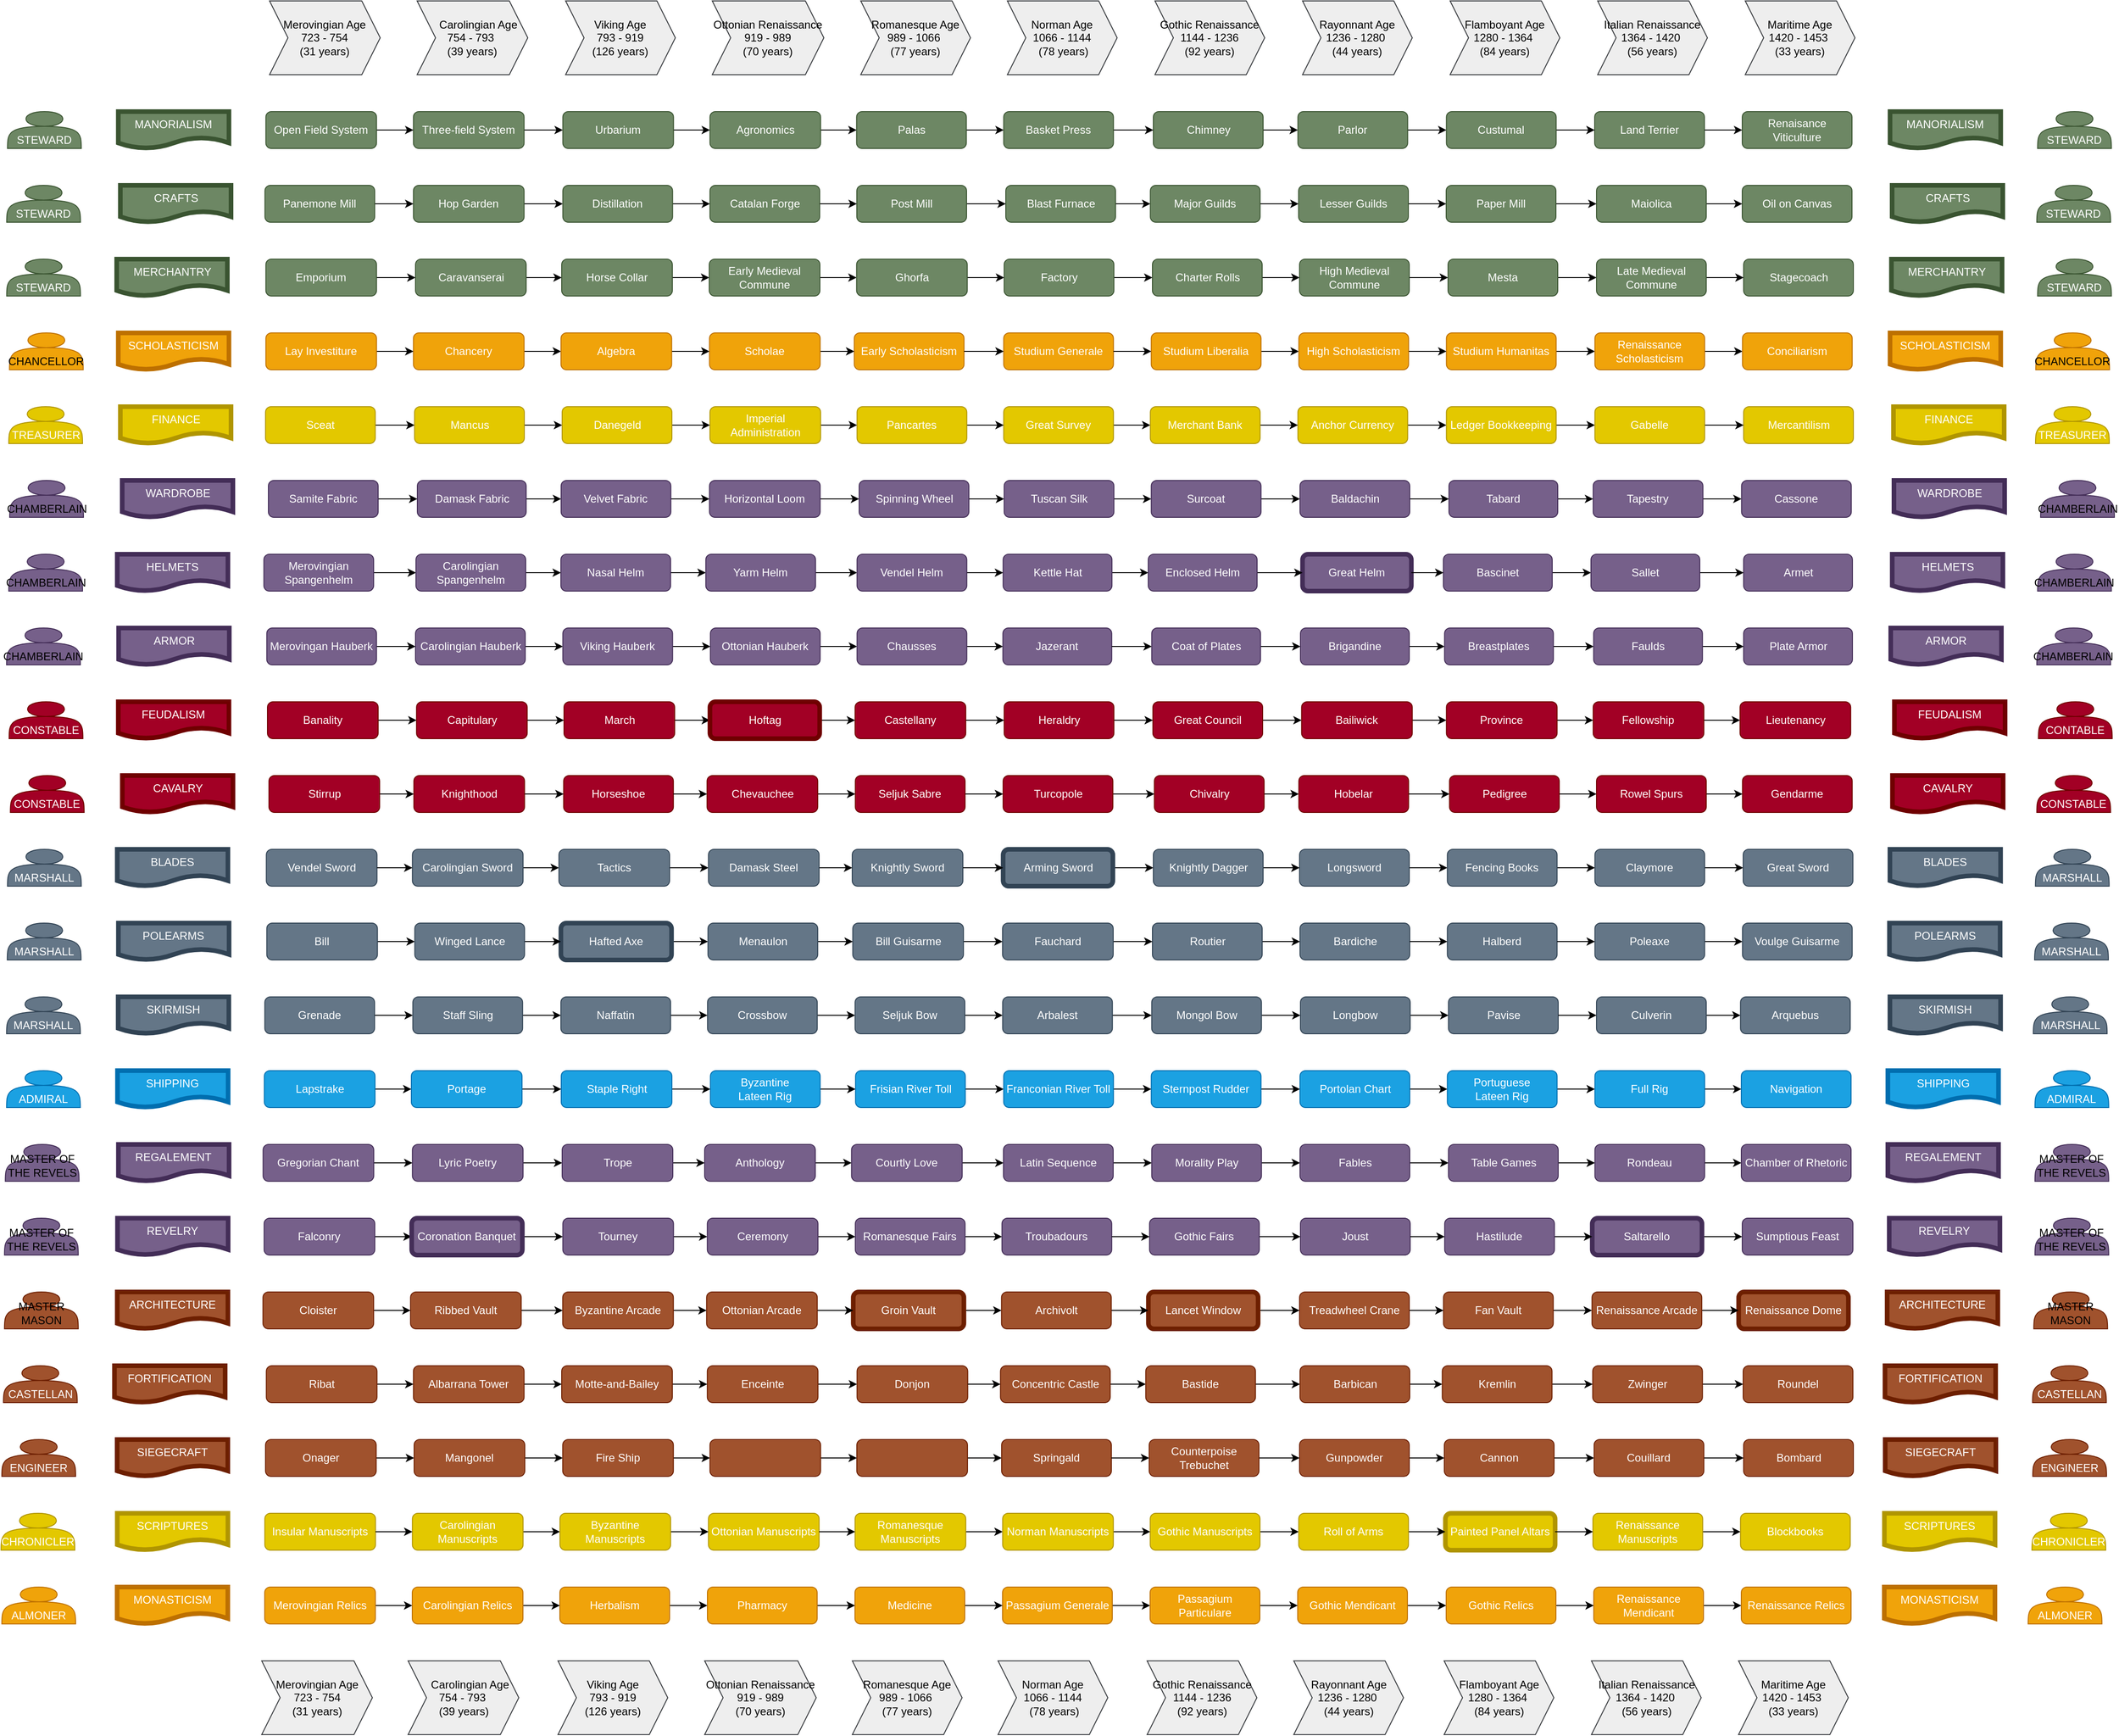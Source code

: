 <mxfile version="13.9.9" type="device"><diagram id="SKvH1ZA3P1PZtePjg_XJ" name="Pagina-1"><mxGraphModel dx="852" dy="1663" grid="1" gridSize="10" guides="1" tooltips="1" connect="1" arrows="1" fold="1" page="1" pageScale="1" pageWidth="827" pageHeight="1169" math="0" shadow="0"><root><mxCell id="0"/><mxCell id="1" parent="0"/><mxCell id="VDtbJ5FtK_MV0GmCRCyh-1" value="Vendel Sword" style="rounded=1;whiteSpace=wrap;html=1;fillColor=#647687;strokeColor=#314354;fontColor=#ffffff;" parent="1" vertex="1"><mxGeometry x="319.75" y="720" width="120" height="40" as="geometry"/></mxCell><mxCell id="VDtbJ5FtK_MV0GmCRCyh-3" value="Merovingian Age&lt;br&gt;723 - 754 &lt;br&gt;(31 years)" style="shape=step;perimeter=stepPerimeter;whiteSpace=wrap;html=1;fixedSize=1;fillColor=#eeeeee;strokeColor=#36393d;" parent="1" vertex="1"><mxGeometry x="314.75" y="1600" width="120" height="80" as="geometry"/></mxCell><mxCell id="VDtbJ5FtK_MV0GmCRCyh-4" value="&amp;nbsp; &amp;nbsp; Carolingian Age&lt;br&gt;754 - 793&amp;nbsp;&lt;br&gt;(39 years)" style="shape=step;perimeter=stepPerimeter;whiteSpace=wrap;html=1;fixedSize=1;fillColor=#eeeeee;strokeColor=#36393d;" parent="1" vertex="1"><mxGeometry x="473.5" y="1600" width="120" height="80" as="geometry"/></mxCell><mxCell id="VDtbJ5FtK_MV0GmCRCyh-5" value="Viking Age&lt;br&gt;793 - 919 &lt;br&gt;(126 years)" style="shape=step;perimeter=stepPerimeter;whiteSpace=wrap;html=1;fixedSize=1;fillColor=#eeeeee;strokeColor=#36393d;" parent="1" vertex="1"><mxGeometry x="636" y="1600" width="119" height="80" as="geometry"/></mxCell><mxCell id="VDtbJ5FtK_MV0GmCRCyh-6" value="Ottonian Renaissance&lt;br&gt;919 - 989 &lt;br&gt;(70 years)" style="shape=step;perimeter=stepPerimeter;whiteSpace=wrap;html=1;fixedSize=1;fillColor=#eeeeee;strokeColor=#36393d;" parent="1" vertex="1"><mxGeometry x="795" y="1600" width="121" height="80" as="geometry"/></mxCell><mxCell id="VDtbJ5FtK_MV0GmCRCyh-7" value="Romanesque Age&lt;br&gt;989 - 1066&amp;nbsp;&lt;br&gt;(77 years)" style="shape=step;perimeter=stepPerimeter;whiteSpace=wrap;html=1;fixedSize=1;fillColor=#eeeeee;strokeColor=#36393d;" parent="1" vertex="1"><mxGeometry x="955.13" y="1600" width="119" height="80" as="geometry"/></mxCell><mxCell id="VDtbJ5FtK_MV0GmCRCyh-8" value="Norman Age&lt;br&gt;1066 - 1144&lt;br&gt;&amp;nbsp;(78 years)" style="shape=step;perimeter=stepPerimeter;whiteSpace=wrap;html=1;fixedSize=1;fillColor=#eeeeee;strokeColor=#36393d;" parent="1" vertex="1"><mxGeometry x="1113.13" y="1600" width="119" height="80" as="geometry"/></mxCell><mxCell id="VDtbJ5FtK_MV0GmCRCyh-9" value="Gothic Renaissance&lt;br&gt;1144 - 1236 &lt;br&gt;(92 years)" style="shape=step;perimeter=stepPerimeter;whiteSpace=wrap;html=1;fixedSize=1;fillColor=#eeeeee;strokeColor=#36393d;" parent="1" vertex="1"><mxGeometry x="1274.75" y="1600" width="119" height="80" as="geometry"/></mxCell><mxCell id="VDtbJ5FtK_MV0GmCRCyh-10" value="Flamboyant Age&lt;br&gt;1280 - 1364&amp;nbsp;&lt;br&gt;(84 years)" style="shape=step;perimeter=stepPerimeter;whiteSpace=wrap;html=1;fixedSize=1;fillColor=#eeeeee;strokeColor=#36393d;" parent="1" vertex="1"><mxGeometry x="1596.75" y="1600" width="119" height="80" as="geometry"/></mxCell><mxCell id="VDtbJ5FtK_MV0GmCRCyh-11" value="Italian Renaissance&lt;br&gt;1364 - 1420&amp;nbsp;&lt;br&gt;(56 years)" style="shape=step;perimeter=stepPerimeter;whiteSpace=wrap;html=1;fixedSize=1;fillColor=#eeeeee;strokeColor=#36393d;" parent="1" vertex="1"><mxGeometry x="1756.5" y="1600" width="119" height="80" as="geometry"/></mxCell><mxCell id="VDtbJ5FtK_MV0GmCRCyh-12" value="Maritime Age&lt;br&gt;1420 - 1453&amp;nbsp;&lt;br&gt;(33 years)" style="shape=step;perimeter=stepPerimeter;whiteSpace=wrap;html=1;fixedSize=1;fillColor=#eeeeee;strokeColor=#36393d;" parent="1" vertex="1"><mxGeometry x="1916" y="1600" width="119" height="80" as="geometry"/></mxCell><mxCell id="NyINk_5R83g7P9j9D4wL-30" value="" style="edgeStyle=orthogonalEdgeStyle;rounded=0;orthogonalLoop=1;jettySize=auto;html=1;" parent="1" source="VDtbJ5FtK_MV0GmCRCyh-13" target="NyINk_5R83g7P9j9D4wL-28" edge="1"><mxGeometry relative="1" as="geometry"/></mxCell><mxCell id="VDtbJ5FtK_MV0GmCRCyh-13" value="Carolingian Sword" style="rounded=1;whiteSpace=wrap;html=1;fillColor=#647687;strokeColor=#314354;fontColor=#ffffff;" parent="1" vertex="1"><mxGeometry x="478.13" y="720" width="120" height="40" as="geometry"/></mxCell><mxCell id="VDtbJ5FtK_MV0GmCRCyh-15" value="Knightly Sword" style="rounded=1;whiteSpace=wrap;html=1;fillColor=#647687;strokeColor=#314354;fontColor=#ffffff;" parent="1" vertex="1"><mxGeometry x="955" y="720" width="120" height="40" as="geometry"/></mxCell><mxCell id="NyINk_5R83g7P9j9D4wL-41" value="" style="edgeStyle=orthogonalEdgeStyle;rounded=0;orthogonalLoop=1;jettySize=auto;html=1;" parent="1" source="VDtbJ5FtK_MV0GmCRCyh-16" target="NyINk_5R83g7P9j9D4wL-40" edge="1"><mxGeometry relative="1" as="geometry"/></mxCell><mxCell id="VDtbJ5FtK_MV0GmCRCyh-16" value="Arming Sword" style="rounded=1;whiteSpace=wrap;html=1;fillColor=#647687;strokeColor=#314354;strokeWidth=5;fontColor=#ffffff;" parent="1" vertex="1"><mxGeometry x="1118.63" y="720" width="119" height="40" as="geometry"/></mxCell><mxCell id="NyINk_5R83g7P9j9D4wL-22" value="" style="edgeStyle=orthogonalEdgeStyle;rounded=0;orthogonalLoop=1;jettySize=auto;html=1;" parent="1" source="VDtbJ5FtK_MV0GmCRCyh-17" target="NyINk_5R83g7P9j9D4wL-20" edge="1"><mxGeometry relative="1" as="geometry"/></mxCell><mxCell id="VDtbJ5FtK_MV0GmCRCyh-17" value="Longsword" style="rounded=1;whiteSpace=wrap;html=1;fillColor=#647687;strokeColor=#314354;fontColor=#ffffff;" parent="1" vertex="1"><mxGeometry x="1440" y="720" width="119" height="40" as="geometry"/></mxCell><mxCell id="VDtbJ5FtK_MV0GmCRCyh-19" value="" style="endArrow=classic;html=1;entryX=0;entryY=0.5;entryDx=0;entryDy=0;exitX=1;exitY=0.5;exitDx=0;exitDy=0;" parent="1" source="VDtbJ5FtK_MV0GmCRCyh-1" target="VDtbJ5FtK_MV0GmCRCyh-13" edge="1"><mxGeometry width="50" height="50" relative="1" as="geometry"><mxPoint x="245" y="920" as="sourcePoint"/><mxPoint x="295" y="870" as="targetPoint"/></mxGeometry></mxCell><mxCell id="VDtbJ5FtK_MV0GmCRCyh-22" value="" style="endArrow=classic;html=1;entryX=0;entryY=0.5;entryDx=0;entryDy=0;exitX=1;exitY=0.5;exitDx=0;exitDy=0;" parent="1" source="VDtbJ5FtK_MV0GmCRCyh-15" target="VDtbJ5FtK_MV0GmCRCyh-16" edge="1"><mxGeometry width="50" height="50" relative="1" as="geometry"><mxPoint x="1245" y="920" as="sourcePoint"/><mxPoint x="1295" y="870" as="targetPoint"/></mxGeometry></mxCell><mxCell id="axnxmp8ycM21NWxrQQnP-31" value="" style="edgeStyle=orthogonalEdgeStyle;rounded=0;orthogonalLoop=1;jettySize=auto;html=1;" parent="1" source="VDtbJ5FtK_MV0GmCRCyh-24" target="axnxmp8ycM21NWxrQQnP-22" edge="1"><mxGeometry relative="1" as="geometry"/></mxCell><mxCell id="VDtbJ5FtK_MV0GmCRCyh-24" value="Hafted Axe" style="rounded=1;whiteSpace=wrap;html=1;fillColor=#647687;strokeColor=#314354;strokeWidth=5;fontColor=#ffffff;" parent="1" vertex="1"><mxGeometry x="639.12" y="800" width="120" height="40" as="geometry"/></mxCell><mxCell id="VDtbJ5FtK_MV0GmCRCyh-30" value="Bardiche" style="rounded=1;whiteSpace=wrap;html=1;fillColor=#647687;strokeColor=#314354;fontColor=#ffffff;" parent="1" vertex="1"><mxGeometry x="1440.5" y="800" width="119" height="40" as="geometry"/></mxCell><mxCell id="VDtbJ5FtK_MV0GmCRCyh-32" value="Halberd" style="rounded=1;whiteSpace=wrap;html=1;fillColor=#647687;strokeColor=#314354;fontColor=#ffffff;" parent="1" vertex="1"><mxGeometry x="1600.25" y="800" width="119" height="40" as="geometry"/></mxCell><mxCell id="NyINk_5R83g7P9j9D4wL-37" value="" style="edgeStyle=orthogonalEdgeStyle;rounded=0;orthogonalLoop=1;jettySize=auto;html=1;" parent="1" source="VDtbJ5FtK_MV0GmCRCyh-33" target="NyINk_5R83g7P9j9D4wL-36" edge="1"><mxGeometry relative="1" as="geometry"/></mxCell><mxCell id="VDtbJ5FtK_MV0GmCRCyh-33" value="Poleaxe" style="rounded=1;whiteSpace=wrap;html=1;fillColor=#647687;strokeColor=#314354;fontColor=#ffffff;" parent="1" vertex="1"><mxGeometry x="1760.25" y="800" width="119" height="40" as="geometry"/></mxCell><mxCell id="VDtbJ5FtK_MV0GmCRCyh-34" value="" style="endArrow=classic;html=1;entryX=0;entryY=0.5;entryDx=0;entryDy=0;exitX=1;exitY=0.5;exitDx=0;exitDy=0;" parent="1" source="VDtbJ5FtK_MV0GmCRCyh-30" target="VDtbJ5FtK_MV0GmCRCyh-32" edge="1"><mxGeometry width="50" height="50" relative="1" as="geometry"><mxPoint x="1675.62" y="870" as="sourcePoint"/><mxPoint x="1725.62" y="820" as="targetPoint"/></mxGeometry></mxCell><mxCell id="VDtbJ5FtK_MV0GmCRCyh-35" value="" style="endArrow=classic;html=1;entryX=0;entryY=0.5;entryDx=0;entryDy=0;exitX=1;exitY=0.5;exitDx=0;exitDy=0;" parent="1" source="VDtbJ5FtK_MV0GmCRCyh-32" target="VDtbJ5FtK_MV0GmCRCyh-33" edge="1"><mxGeometry width="50" height="50" relative="1" as="geometry"><mxPoint x="1635.62" y="870" as="sourcePoint"/><mxPoint x="1685.62" y="820" as="targetPoint"/></mxGeometry></mxCell><mxCell id="NyINk_5R83g7P9j9D4wL-47" value="" style="edgeStyle=orthogonalEdgeStyle;rounded=0;orthogonalLoop=1;jettySize=auto;html=1;" parent="1" source="VDtbJ5FtK_MV0GmCRCyh-45" target="NyINk_5R83g7P9j9D4wL-46" edge="1"><mxGeometry relative="1" as="geometry"/></mxCell><mxCell id="VDtbJ5FtK_MV0GmCRCyh-45" value="Bascinet" style="rounded=1;whiteSpace=wrap;html=1;fillColor=#76608a;strokeColor=#432D57;fontColor=#ffffff;" parent="1" vertex="1"><mxGeometry x="1596" y="400" width="118" height="40" as="geometry"/></mxCell><mxCell id="VDtbJ5FtK_MV0GmCRCyh-46" value="Great Helm" style="rounded=1;whiteSpace=wrap;html=1;fillColor=#76608a;strokeColor=#432D57;strokeWidth=5;fontColor=#ffffff;" parent="1" vertex="1"><mxGeometry x="1443.25" y="400" width="118" height="40" as="geometry"/></mxCell><mxCell id="Lu9nhZ63RdmyvU9U0i3F-1" value="" style="edgeStyle=orthogonalEdgeStyle;rounded=0;orthogonalLoop=1;jettySize=auto;html=1;" parent="1" source="VDtbJ5FtK_MV0GmCRCyh-48" target="VDtbJ5FtK_MV0GmCRCyh-170" edge="1"><mxGeometry relative="1" as="geometry"/></mxCell><mxCell id="VDtbJ5FtK_MV0GmCRCyh-48" value="Mongol Bow" style="rounded=1;whiteSpace=wrap;html=1;fillColor=#647687;strokeColor=#314354;fontColor=#ffffff;" parent="1" vertex="1"><mxGeometry x="1279.75" y="880" width="119" height="40" as="geometry"/></mxCell><mxCell id="VDtbJ5FtK_MV0GmCRCyh-49" value="Pavise" style="rounded=1;whiteSpace=wrap;html=1;fillColor=#647687;strokeColor=#314354;fontColor=#ffffff;" parent="1" vertex="1"><mxGeometry x="1601.5" y="880" width="119" height="40" as="geometry"/></mxCell><mxCell id="NyINk_5R83g7P9j9D4wL-39" value="" style="edgeStyle=orthogonalEdgeStyle;rounded=0;orthogonalLoop=1;jettySize=auto;html=1;" parent="1" source="VDtbJ5FtK_MV0GmCRCyh-50" target="NyINk_5R83g7P9j9D4wL-38" edge="1"><mxGeometry relative="1" as="geometry"/></mxCell><mxCell id="VDtbJ5FtK_MV0GmCRCyh-50" value="Culverin" style="rounded=1;whiteSpace=wrap;html=1;fillColor=#647687;strokeColor=#314354;fontColor=#ffffff;" parent="1" vertex="1"><mxGeometry x="1762" y="880" width="119" height="40" as="geometry"/></mxCell><mxCell id="VDtbJ5FtK_MV0GmCRCyh-51" value="" style="endArrow=classic;html=1;entryX=0;entryY=0.5;entryDx=0;entryDy=0;exitX=1;exitY=0.5;exitDx=0;exitDy=0;" parent="1" source="VDtbJ5FtK_MV0GmCRCyh-49" target="VDtbJ5FtK_MV0GmCRCyh-50" edge="1"><mxGeometry width="50" height="50" relative="1" as="geometry"><mxPoint x="1667.12" y="850" as="sourcePoint"/><mxPoint x="1717.12" y="800" as="targetPoint"/></mxGeometry></mxCell><mxCell id="VDtbJ5FtK_MV0GmCRCyh-58" value="" style="endArrow=classic;html=1;entryX=0;entryY=0.5;entryDx=0;entryDy=0;exitX=1;exitY=0.5;exitDx=0;exitDy=0;" parent="1" source="VDtbJ5FtK_MV0GmCRCyh-46" target="VDtbJ5FtK_MV0GmCRCyh-45" edge="1"><mxGeometry width="50" height="50" relative="1" as="geometry"><mxPoint x="1541" y="340" as="sourcePoint"/><mxPoint x="1591" y="290" as="targetPoint"/></mxGeometry></mxCell><mxCell id="NyINk_5R83g7P9j9D4wL-63" value="" style="edgeStyle=orthogonalEdgeStyle;rounded=0;orthogonalLoop=1;jettySize=auto;html=1;" parent="1" source="VDtbJ5FtK_MV0GmCRCyh-63" target="VDtbJ5FtK_MV0GmCRCyh-64" edge="1"><mxGeometry relative="1" as="geometry"/></mxCell><mxCell id="VDtbJ5FtK_MV0GmCRCyh-63" value="Motte-and-Bailey" style="rounded=1;whiteSpace=wrap;html=1;fillColor=#a0522d;strokeColor=#6D1F00;fontColor=#ffffff;" parent="1" vertex="1"><mxGeometry x="640" y="1280" width="120" height="40" as="geometry"/></mxCell><mxCell id="u2YVE4Zwnd1m528286Yn-66" value="" style="edgeStyle=orthogonalEdgeStyle;rounded=0;orthogonalLoop=1;jettySize=auto;html=1;" parent="1" source="VDtbJ5FtK_MV0GmCRCyh-64" target="VDtbJ5FtK_MV0GmCRCyh-65" edge="1"><mxGeometry relative="1" as="geometry"/></mxCell><mxCell id="VDtbJ5FtK_MV0GmCRCyh-64" value="Enceinte" style="rounded=1;whiteSpace=wrap;html=1;fillColor=#a0522d;strokeColor=#6D1F00;fontColor=#ffffff;" parent="1" vertex="1"><mxGeometry x="797.87" y="1280" width="120" height="40" as="geometry"/></mxCell><mxCell id="VDtbJ5FtK_MV0GmCRCyh-65" value="Donjon" style="rounded=1;whiteSpace=wrap;html=1;fillColor=#a0522d;strokeColor=#6D1F00;fontColor=#ffffff;" parent="1" vertex="1"><mxGeometry x="960.25" y="1280" width="120" height="40" as="geometry"/></mxCell><mxCell id="u2YVE4Zwnd1m528286Yn-75" value="" style="edgeStyle=orthogonalEdgeStyle;rounded=0;orthogonalLoop=1;jettySize=auto;html=1;" parent="1" source="VDtbJ5FtK_MV0GmCRCyh-66" target="u2YVE4Zwnd1m528286Yn-74" edge="1"><mxGeometry relative="1" as="geometry"/></mxCell><mxCell id="VDtbJ5FtK_MV0GmCRCyh-66" value="Concentric Castle" style="rounded=1;whiteSpace=wrap;html=1;fillColor=#a0522d;strokeColor=#6D1F00;fontColor=#ffffff;" parent="1" vertex="1"><mxGeometry x="1115.75" y="1280" width="119" height="40" as="geometry"/></mxCell><mxCell id="VDtbJ5FtK_MV0GmCRCyh-67" value="" style="endArrow=classic;html=1;entryX=0;entryY=0.5;entryDx=0;entryDy=0;exitX=1;exitY=0.5;exitDx=0;exitDy=0;" parent="1" source="VDtbJ5FtK_MV0GmCRCyh-65" target="VDtbJ5FtK_MV0GmCRCyh-66" edge="1"><mxGeometry width="50" height="50" relative="1" as="geometry"><mxPoint x="555.75" y="1290" as="sourcePoint"/><mxPoint x="605.75" y="1240" as="targetPoint"/></mxGeometry></mxCell><mxCell id="cjg3ihaCtWwuPnx5cyE7-41" value="" style="edgeStyle=orthogonalEdgeStyle;rounded=0;orthogonalLoop=1;jettySize=auto;html=1;fontColor=#000000;" parent="1" source="VDtbJ5FtK_MV0GmCRCyh-71" target="cjg3ihaCtWwuPnx5cyE7-40" edge="1"><mxGeometry relative="1" as="geometry"/></mxCell><mxCell id="VDtbJ5FtK_MV0GmCRCyh-71" value="Lyric Poetry" style="rounded=1;whiteSpace=wrap;html=1;fillColor=#76608a;strokeColor=#432D57;fontColor=#ffffff;" parent="1" vertex="1"><mxGeometry x="478.13" y="1040" width="120" height="40" as="geometry"/></mxCell><mxCell id="cjg3ihaCtWwuPnx5cyE7-48" value="" style="edgeStyle=orthogonalEdgeStyle;rounded=0;orthogonalLoop=1;jettySize=auto;html=1;fontColor=#000000;" parent="1" source="VDtbJ5FtK_MV0GmCRCyh-72" target="cjg3ihaCtWwuPnx5cyE7-42" edge="1"><mxGeometry relative="1" as="geometry"/></mxCell><mxCell id="VDtbJ5FtK_MV0GmCRCyh-72" value="Courtly Love" style="rounded=1;whiteSpace=wrap;html=1;fillColor=#76608a;strokeColor=#432D57;fontColor=#ffffff;" parent="1" vertex="1"><mxGeometry x="954.25" y="1040" width="120" height="40" as="geometry"/></mxCell><mxCell id="IVR-OOUyxk_JmsRUxW82-8" value="" style="edgeStyle=orthogonalEdgeStyle;rounded=0;orthogonalLoop=1;jettySize=auto;html=1;" parent="1" source="VDtbJ5FtK_MV0GmCRCyh-73" target="VDtbJ5FtK_MV0GmCRCyh-186" edge="1"><mxGeometry relative="1" as="geometry"/></mxCell><mxCell id="VDtbJ5FtK_MV0GmCRCyh-73" value="Great Survey" style="rounded=1;whiteSpace=wrap;html=1;fillColor=#e3c800;strokeColor=#B09500;fontColor=#ffffff;" parent="1" vertex="1"><mxGeometry x="1119.25" y="240" width="119" height="40" as="geometry"/></mxCell><mxCell id="cjg3ihaCtWwuPnx5cyE7-22" value="" style="edgeStyle=orthogonalEdgeStyle;rounded=0;orthogonalLoop=1;jettySize=auto;html=1;" parent="1" source="VDtbJ5FtK_MV0GmCRCyh-74" target="Lu9nhZ63RdmyvU9U0i3F-31" edge="1"><mxGeometry relative="1" as="geometry"/></mxCell><mxCell id="VDtbJ5FtK_MV0GmCRCyh-74" value="Rondeau" style="rounded=1;whiteSpace=wrap;html=1;fillColor=#76608a;strokeColor=#432D57;fontColor=#ffffff;" parent="1" vertex="1"><mxGeometry x="1760.25" y="1040" width="119" height="40" as="geometry"/></mxCell><mxCell id="UE6sIEnsp0_QfOQy9JJn-8" value="" style="edgeStyle=orthogonalEdgeStyle;rounded=0;orthogonalLoop=1;jettySize=auto;html=1;" parent="1" source="VDtbJ5FtK_MV0GmCRCyh-75" target="UE6sIEnsp0_QfOQy9JJn-7" edge="1"><mxGeometry relative="1" as="geometry"/></mxCell><mxCell id="VDtbJ5FtK_MV0GmCRCyh-75" value="Saltarello" style="rounded=1;whiteSpace=wrap;html=1;fillColor=#76608a;strokeColor=#432D57;strokeWidth=5;fontColor=#ffffff;" parent="1" vertex="1"><mxGeometry x="1757.37" y="1120" width="119" height="40" as="geometry"/></mxCell><mxCell id="NyINk_5R83g7P9j9D4wL-44" value="" style="edgeStyle=orthogonalEdgeStyle;rounded=0;orthogonalLoop=1;jettySize=auto;html=1;" parent="1" source="VDtbJ5FtK_MV0GmCRCyh-81" target="NyINk_5R83g7P9j9D4wL-43" edge="1"><mxGeometry relative="1" as="geometry"/></mxCell><mxCell id="VDtbJ5FtK_MV0GmCRCyh-81" value="Nasal Helm" style="rounded=1;whiteSpace=wrap;html=1;fillColor=#76608a;strokeColor=#432D57;fontColor=#ffffff;" parent="1" vertex="1"><mxGeometry x="639.12" y="400" width="119" height="40" as="geometry"/></mxCell><mxCell id="NyINk_5R83g7P9j9D4wL-74" value="" style="edgeStyle=orthogonalEdgeStyle;rounded=0;orthogonalLoop=1;jettySize=auto;html=1;" parent="1" source="VDtbJ5FtK_MV0GmCRCyh-82" target="NyINk_5R83g7P9j9D4wL-73" edge="1"><mxGeometry relative="1" as="geometry"/></mxCell><mxCell id="VDtbJ5FtK_MV0GmCRCyh-82" value="Merovingian Spangenhelm" style="rounded=1;whiteSpace=wrap;html=1;fillColor=#76608a;strokeColor=#432D57;fontColor=#ffffff;" parent="1" vertex="1"><mxGeometry x="317.12" y="400" width="119" height="40" as="geometry"/></mxCell><mxCell id="VDtbJ5FtK_MV0GmCRCyh-86" value="Insular Manuscripts" style="rounded=1;whiteSpace=wrap;html=1;fillColor=#e3c800;strokeColor=#B09500;fontColor=#ffffff;" parent="1" vertex="1"><mxGeometry x="318.13" y="1440" width="120" height="40" as="geometry"/></mxCell><mxCell id="NyINk_5R83g7P9j9D4wL-83" value="" style="edgeStyle=orthogonalEdgeStyle;rounded=0;orthogonalLoop=1;jettySize=auto;html=1;" parent="1" source="VDtbJ5FtK_MV0GmCRCyh-87" target="NyINk_5R83g7P9j9D4wL-82" edge="1"><mxGeometry relative="1" as="geometry"/></mxCell><mxCell id="VDtbJ5FtK_MV0GmCRCyh-87" value="Carolingian Manuscripts" style="rounded=1;whiteSpace=wrap;html=1;fillColor=#e3c800;strokeColor=#B09500;fontColor=#ffffff;" parent="1" vertex="1"><mxGeometry x="478.13" y="1440" width="120" height="40" as="geometry"/></mxCell><mxCell id="VDtbJ5FtK_MV0GmCRCyh-88" value="Ottonian Manuscripts" style="rounded=1;whiteSpace=wrap;html=1;fillColor=#e3c800;strokeColor=#B09500;fontColor=#ffffff;" parent="1" vertex="1"><mxGeometry x="799.13" y="1440" width="120" height="40" as="geometry"/></mxCell><mxCell id="f5XreUNRo9PuWIDVMR-h-2" value="" style="edgeStyle=orthogonalEdgeStyle;rounded=0;orthogonalLoop=1;jettySize=auto;html=1;" parent="1" source="VDtbJ5FtK_MV0GmCRCyh-89" target="f5XreUNRo9PuWIDVMR-h-1" edge="1"><mxGeometry relative="1" as="geometry"/></mxCell><mxCell id="VDtbJ5FtK_MV0GmCRCyh-89" value="Romanesque Manuscripts" style="rounded=1;whiteSpace=wrap;html=1;fillColor=#e3c800;strokeColor=#B09500;fontColor=#ffffff;" parent="1" vertex="1"><mxGeometry x="958.13" y="1440" width="120" height="40" as="geometry"/></mxCell><mxCell id="NyINk_5R83g7P9j9D4wL-11" value="" style="edgeStyle=orthogonalEdgeStyle;rounded=0;orthogonalLoop=1;jettySize=auto;html=1;" parent="1" source="VDtbJ5FtK_MV0GmCRCyh-90" target="NyINk_5R83g7P9j9D4wL-10" edge="1"><mxGeometry relative="1" as="geometry"/></mxCell><mxCell id="VDtbJ5FtK_MV0GmCRCyh-90" value="Gothic Manuscripts" style="rounded=1;whiteSpace=wrap;html=1;fillColor=#e3c800;strokeColor=#B09500;fontColor=#ffffff;" parent="1" vertex="1"><mxGeometry x="1278.13" y="1440" width="119" height="40" as="geometry"/></mxCell><mxCell id="NyINk_5R83g7P9j9D4wL-35" value="" style="edgeStyle=orthogonalEdgeStyle;rounded=0;orthogonalLoop=1;jettySize=auto;html=1;" parent="1" source="VDtbJ5FtK_MV0GmCRCyh-91" target="VDtbJ5FtK_MV0GmCRCyh-188" edge="1"><mxGeometry relative="1" as="geometry"/></mxCell><mxCell id="VDtbJ5FtK_MV0GmCRCyh-91" value="Renaissance Manuscripts" style="rounded=1;whiteSpace=wrap;html=1;fillColor=#e3c800;strokeColor=#B09500;fontColor=#ffffff;" parent="1" vertex="1"><mxGeometry x="1758.13" y="1440" width="119" height="40" as="geometry"/></mxCell><mxCell id="VDtbJ5FtK_MV0GmCRCyh-94" value="" style="endArrow=classic;html=1;entryX=0;entryY=0.5;entryDx=0;entryDy=0;exitX=1;exitY=0.5;exitDx=0;exitDy=0;" parent="1" source="VDtbJ5FtK_MV0GmCRCyh-88" target="VDtbJ5FtK_MV0GmCRCyh-89" edge="1"><mxGeometry width="50" height="50" relative="1" as="geometry"><mxPoint x="609.13" y="1380" as="sourcePoint"/><mxPoint x="659.13" y="1330" as="targetPoint"/></mxGeometry></mxCell><mxCell id="VDtbJ5FtK_MV0GmCRCyh-96" value="" style="endArrow=classic;html=1;entryX=0;entryY=0.5;entryDx=0;entryDy=0;exitX=1;exitY=0.5;exitDx=0;exitDy=0;" parent="1" source="VDtbJ5FtK_MV0GmCRCyh-86" target="VDtbJ5FtK_MV0GmCRCyh-87" edge="1"><mxGeometry width="50" height="50" relative="1" as="geometry"><mxPoint x="468.13" y="1380" as="sourcePoint"/><mxPoint x="518.13" y="1330" as="targetPoint"/></mxGeometry></mxCell><mxCell id="VDtbJ5FtK_MV0GmCRCyh-98" value="Studium Generale" style="rounded=1;whiteSpace=wrap;html=1;fillColor=#f0a30a;strokeColor=#BD7000;fontColor=#ffffff;" parent="1" vertex="1"><mxGeometry x="1119.25" y="160" width="119" height="40" as="geometry"/></mxCell><mxCell id="axnxmp8ycM21NWxrQQnP-61" value="" style="edgeStyle=orthogonalEdgeStyle;rounded=0;orthogonalLoop=1;jettySize=auto;html=1;" parent="1" source="VDtbJ5FtK_MV0GmCRCyh-99" target="axnxmp8ycM21NWxrQQnP-55" edge="1"><mxGeometry relative="1" as="geometry"/></mxCell><mxCell id="VDtbJ5FtK_MV0GmCRCyh-99" value="Studium Liberalia" style="rounded=1;whiteSpace=wrap;html=1;fillColor=#f0a30a;strokeColor=#BD7000;fontColor=#ffffff;" parent="1" vertex="1"><mxGeometry x="1279.25" y="160" width="119" height="40" as="geometry"/></mxCell><mxCell id="axnxmp8ycM21NWxrQQnP-63" value="" style="edgeStyle=orthogonalEdgeStyle;rounded=0;orthogonalLoop=1;jettySize=auto;html=1;" parent="1" source="VDtbJ5FtK_MV0GmCRCyh-100" target="axnxmp8ycM21NWxrQQnP-56" edge="1"><mxGeometry relative="1" as="geometry"/></mxCell><mxCell id="VDtbJ5FtK_MV0GmCRCyh-100" value="Studium Humanitas" style="rounded=1;whiteSpace=wrap;html=1;fillColor=#f0a30a;strokeColor=#BD7000;fontColor=#ffffff;" parent="1" vertex="1"><mxGeometry x="1599.25" y="160" width="119" height="40" as="geometry"/></mxCell><mxCell id="VDtbJ5FtK_MV0GmCRCyh-102" value="" style="endArrow=classic;html=1;entryX=0;entryY=0.5;entryDx=0;entryDy=0;exitX=1;exitY=0.5;exitDx=0;exitDy=0;" parent="1" source="VDtbJ5FtK_MV0GmCRCyh-98" target="VDtbJ5FtK_MV0GmCRCyh-99" edge="1"><mxGeometry width="50" height="50" relative="1" as="geometry"><mxPoint x="1079.25" y="140" as="sourcePoint"/><mxPoint x="1129.25" y="90" as="targetPoint"/></mxGeometry></mxCell><mxCell id="UE6sIEnsp0_QfOQy9JJn-27" value="" style="edgeStyle=orthogonalEdgeStyle;rounded=0;orthogonalLoop=1;jettySize=auto;html=1;" parent="1" source="VDtbJ5FtK_MV0GmCRCyh-104" target="NyINk_5R83g7P9j9D4wL-116" edge="1"><mxGeometry relative="1" as="geometry"/></mxCell><mxCell id="VDtbJ5FtK_MV0GmCRCyh-104" value="Hop Garden" style="rounded=1;whiteSpace=wrap;html=1;fillColor=#6d8764;strokeColor=#3A5431;fontColor=#ffffff;" parent="1" vertex="1"><mxGeometry x="479.25" width="120" height="40" as="geometry"/></mxCell><mxCell id="cjg3ihaCtWwuPnx5cyE7-27" value="" style="edgeStyle=orthogonalEdgeStyle;rounded=0;orthogonalLoop=1;jettySize=auto;html=1;" parent="1" source="VDtbJ5FtK_MV0GmCRCyh-106" target="NyINk_5R83g7P9j9D4wL-88" edge="1"><mxGeometry relative="1" as="geometry"/></mxCell><mxCell id="VDtbJ5FtK_MV0GmCRCyh-106" value="Horse Collar" style="rounded=1;whiteSpace=wrap;html=1;fillColor=#6d8764;strokeColor=#3A5431;fontColor=#ffffff;" parent="1" vertex="1"><mxGeometry x="640" y="80" width="120" height="40" as="geometry"/></mxCell><mxCell id="NyINk_5R83g7P9j9D4wL-8" value="" style="edgeStyle=orthogonalEdgeStyle;rounded=0;orthogonalLoop=1;jettySize=auto;html=1;" parent="1" source="VDtbJ5FtK_MV0GmCRCyh-108" target="NyINk_5R83g7P9j9D4wL-7" edge="1"><mxGeometry relative="1" as="geometry"/></mxCell><mxCell id="VDtbJ5FtK_MV0GmCRCyh-108" value="Stirrup" style="rounded=1;whiteSpace=wrap;html=1;fillColor=#a20025;strokeColor=#6F0000;fontColor=#ffffff;" parent="1" vertex="1"><mxGeometry x="322.62" y="640" width="120" height="40" as="geometry"/></mxCell><mxCell id="VDtbJ5FtK_MV0GmCRCyh-109" value="Horseshoe" style="rounded=1;whiteSpace=wrap;html=1;fillColor=#a20025;strokeColor=#6F0000;fontColor=#ffffff;" parent="1" vertex="1"><mxGeometry x="642.12" y="640" width="119" height="40" as="geometry"/></mxCell><mxCell id="axnxmp8ycM21NWxrQQnP-36" value="" style="edgeStyle=orthogonalEdgeStyle;rounded=0;orthogonalLoop=1;jettySize=auto;html=1;" parent="1" source="VDtbJ5FtK_MV0GmCRCyh-113" target="axnxmp8ycM21NWxrQQnP-35" edge="1"><mxGeometry relative="1" as="geometry"/></mxCell><mxCell id="VDtbJ5FtK_MV0GmCRCyh-113" value="Chivalry" style="rounded=1;whiteSpace=wrap;html=1;fillColor=#a20025;strokeColor=#6F0000;fontColor=#ffffff;" parent="1" vertex="1"><mxGeometry x="1282.62" y="640" width="119" height="40" as="geometry"/></mxCell><mxCell id="axnxmp8ycM21NWxrQQnP-29" value="" style="edgeStyle=orthogonalEdgeStyle;rounded=0;orthogonalLoop=1;jettySize=auto;html=1;" parent="1" source="VDtbJ5FtK_MV0GmCRCyh-114" target="axnxmp8ycM21NWxrQQnP-25" edge="1"><mxGeometry relative="1" as="geometry"/></mxCell><mxCell id="VDtbJ5FtK_MV0GmCRCyh-114" value="Chevauchee" style="rounded=1;whiteSpace=wrap;html=1;fillColor=#a20025;strokeColor=#6F0000;fontColor=#ffffff;" parent="1" vertex="1"><mxGeometry x="797.62" y="640" width="120" height="40" as="geometry"/></mxCell><mxCell id="VDtbJ5FtK_MV0GmCRCyh-115" value="" style="endArrow=classic;html=1;entryX=0;entryY=0.5;entryDx=0;entryDy=0;exitX=1;exitY=0.5;exitDx=0;exitDy=0;" parent="1" source="VDtbJ5FtK_MV0GmCRCyh-109" target="VDtbJ5FtK_MV0GmCRCyh-114" edge="1"><mxGeometry width="50" height="50" relative="1" as="geometry"><mxPoint x="762.62" y="690" as="sourcePoint"/><mxPoint x="812.62" y="640" as="targetPoint"/></mxGeometry></mxCell><mxCell id="IVR-OOUyxk_JmsRUxW82-7" value="" style="edgeStyle=orthogonalEdgeStyle;rounded=0;orthogonalLoop=1;jettySize=auto;html=1;" parent="1" source="VDtbJ5FtK_MV0GmCRCyh-119" target="IVR-OOUyxk_JmsRUxW82-5" edge="1"><mxGeometry relative="1" as="geometry"/></mxCell><mxCell id="VDtbJ5FtK_MV0GmCRCyh-119" value="Blast Furnace" style="rounded=1;whiteSpace=wrap;html=1;fillColor=#6d8764;strokeColor=#3A5431;fontColor=#ffffff;" parent="1" vertex="1"><mxGeometry x="1121.5" width="119" height="40" as="geometry"/></mxCell><mxCell id="VDtbJ5FtK_MV0GmCRCyh-125" value="Gendarme" style="rounded=1;whiteSpace=wrap;html=1;fillColor=#a20025;strokeColor=#6F0000;fontColor=#ffffff;" parent="1" vertex="1"><mxGeometry x="1920.25" y="640" width="119" height="40" as="geometry"/></mxCell><mxCell id="VDtbJ5FtK_MV0GmCRCyh-211" value="" style="edgeStyle=orthogonalEdgeStyle;rounded=0;orthogonalLoop=1;jettySize=auto;html=1;" parent="1" source="VDtbJ5FtK_MV0GmCRCyh-126" target="VDtbJ5FtK_MV0GmCRCyh-30" edge="1"><mxGeometry relative="1" as="geometry"/></mxCell><mxCell id="VDtbJ5FtK_MV0GmCRCyh-126" value="Routier" style="rounded=1;whiteSpace=wrap;html=1;fillColor=#647687;strokeColor=#314354;fontColor=#ffffff;" parent="1" vertex="1"><mxGeometry x="1280.5" y="800" width="119" height="40" as="geometry"/></mxCell><mxCell id="VDtbJ5FtK_MV0GmCRCyh-199" value="" style="edgeStyle=orthogonalEdgeStyle;rounded=0;orthogonalLoop=1;jettySize=auto;html=1;" parent="1" source="VDtbJ5FtK_MV0GmCRCyh-129" target="VDtbJ5FtK_MV0GmCRCyh-182" edge="1"><mxGeometry relative="1" as="geometry"/></mxCell><mxCell id="VDtbJ5FtK_MV0GmCRCyh-129" value="Gothic Fairs" style="rounded=1;whiteSpace=wrap;html=1;fillColor=#76608a;strokeColor=#432D57;fontColor=#ffffff;" parent="1" vertex="1"><mxGeometry x="1277.37" y="1120" width="119" height="40" as="geometry"/></mxCell><mxCell id="NyINk_5R83g7P9j9D4wL-55" value="" style="edgeStyle=orthogonalEdgeStyle;rounded=0;orthogonalLoop=1;jettySize=auto;html=1;" parent="1" source="VDtbJ5FtK_MV0GmCRCyh-131" target="NyINk_5R83g7P9j9D4wL-54" edge="1"><mxGeometry relative="1" as="geometry"/></mxCell><mxCell id="VDtbJ5FtK_MV0GmCRCyh-131" value="Anchor Currency" style="rounded=1;whiteSpace=wrap;html=1;fillColor=#e3c800;strokeColor=#B09500;fontColor=#ffffff;" parent="1" vertex="1"><mxGeometry x="1438.25" y="240" width="119" height="40" as="geometry"/></mxCell><mxCell id="NyINk_5R83g7P9j9D4wL-96" value="" style="edgeStyle=orthogonalEdgeStyle;rounded=0;orthogonalLoop=1;jettySize=auto;html=1;" parent="1" source="VDtbJ5FtK_MV0GmCRCyh-136" target="NyINk_5R83g7P9j9D4wL-94" edge="1"><mxGeometry relative="1" as="geometry"/></mxCell><mxCell id="VDtbJ5FtK_MV0GmCRCyh-136" value="Staple Right" style="rounded=1;whiteSpace=wrap;html=1;fillColor=#1ba1e2;strokeColor=#006EAF;fontColor=#ffffff;" parent="1" vertex="1"><mxGeometry x="639.5" y="960" width="120" height="40" as="geometry"/></mxCell><mxCell id="cjg3ihaCtWwuPnx5cyE7-36" value="" style="edgeStyle=orthogonalEdgeStyle;rounded=0;orthogonalLoop=1;jettySize=auto;html=1;fontColor=#000000;" parent="1" source="VDtbJ5FtK_MV0GmCRCyh-137" target="IVR-OOUyxk_JmsRUxW82-16" edge="1"><mxGeometry relative="1" as="geometry"/></mxCell><mxCell id="VDtbJ5FtK_MV0GmCRCyh-137" value="Factory" style="rounded=1;whiteSpace=wrap;html=1;fillColor=#6d8764;strokeColor=#3A5431;fontColor=#ffffff;" parent="1" vertex="1"><mxGeometry x="1119.75" y="80" width="119" height="40" as="geometry"/></mxCell><mxCell id="VDtbJ5FtK_MV0GmCRCyh-220" value="" style="edgeStyle=orthogonalEdgeStyle;rounded=0;orthogonalLoop=1;jettySize=auto;html=1;" parent="1" source="VDtbJ5FtK_MV0GmCRCyh-139" target="VDtbJ5FtK_MV0GmCRCyh-142" edge="1"><mxGeometry relative="1" as="geometry"/></mxCell><mxCell id="VDtbJ5FtK_MV0GmCRCyh-139" value="Sternpost Rudder" style="rounded=1;whiteSpace=wrap;html=1;fillColor=#1ba1e2;strokeColor=#006EAF;fontColor=#ffffff;" parent="1" vertex="1"><mxGeometry x="1279.25" y="960" width="119" height="40" as="geometry"/></mxCell><mxCell id="VDtbJ5FtK_MV0GmCRCyh-224" value="" style="edgeStyle=orthogonalEdgeStyle;rounded=0;orthogonalLoop=1;jettySize=auto;html=1;" parent="1" source="VDtbJ5FtK_MV0GmCRCyh-141" target="VDtbJ5FtK_MV0GmCRCyh-223" edge="1"><mxGeometry relative="1" as="geometry"/></mxCell><mxCell id="VDtbJ5FtK_MV0GmCRCyh-141" value="Treadwheel Crane" style="rounded=1;whiteSpace=wrap;html=1;fillColor=#a0522d;strokeColor=#6D1F00;fontColor=#ffffff;" parent="1" vertex="1"><mxGeometry x="1440" y="1200" width="119" height="40" as="geometry"/></mxCell><mxCell id="VDtbJ5FtK_MV0GmCRCyh-221" value="" style="edgeStyle=orthogonalEdgeStyle;rounded=0;orthogonalLoop=1;jettySize=auto;html=1;" parent="1" source="VDtbJ5FtK_MV0GmCRCyh-142" target="VDtbJ5FtK_MV0GmCRCyh-147" edge="1"><mxGeometry relative="1" as="geometry"/></mxCell><mxCell id="VDtbJ5FtK_MV0GmCRCyh-142" value="Portolan Chart" style="rounded=1;whiteSpace=wrap;html=1;fillColor=#1ba1e2;strokeColor=#006EAF;fontColor=#ffffff;" parent="1" vertex="1"><mxGeometry x="1440.5" y="960" width="119" height="40" as="geometry"/></mxCell><mxCell id="UE6sIEnsp0_QfOQy9JJn-6" value="" style="edgeStyle=orthogonalEdgeStyle;rounded=0;orthogonalLoop=1;jettySize=auto;html=1;" parent="1" source="VDtbJ5FtK_MV0GmCRCyh-147" target="axnxmp8ycM21NWxrQQnP-72" edge="1"><mxGeometry relative="1" as="geometry"/></mxCell><mxCell id="VDtbJ5FtK_MV0GmCRCyh-147" value="Portuguese &lt;br&gt;Lateen Rig" style="rounded=1;whiteSpace=wrap;html=1;fillColor=#1ba1e2;strokeColor=#006EAF;fontColor=#ffffff;" parent="1" vertex="1"><mxGeometry x="1600.25" y="960" width="119" height="40" as="geometry"/></mxCell><mxCell id="VDtbJ5FtK_MV0GmCRCyh-150" value="Renaissance Dome" style="rounded=1;whiteSpace=wrap;html=1;fillColor=#a0522d;strokeColor=#6D1F00;strokeWidth=5;fontColor=#ffffff;" parent="1" vertex="1"><mxGeometry x="1916.12" y="1200" width="119" height="40" as="geometry"/></mxCell><mxCell id="VDtbJ5FtK_MV0GmCRCyh-219" value="" style="edgeStyle=orthogonalEdgeStyle;rounded=0;orthogonalLoop=1;jettySize=auto;html=1;" parent="1" source="VDtbJ5FtK_MV0GmCRCyh-151" target="VDtbJ5FtK_MV0GmCRCyh-141" edge="1"><mxGeometry relative="1" as="geometry"/></mxCell><mxCell id="VDtbJ5FtK_MV0GmCRCyh-151" value="Lancet Window" style="rounded=1;whiteSpace=wrap;html=1;fillColor=#a0522d;strokeColor=#6D1F00;strokeWidth=5;fontColor=#ffffff;" parent="1" vertex="1"><mxGeometry x="1276.12" y="1200" width="119" height="40" as="geometry"/></mxCell><mxCell id="axnxmp8ycM21NWxrQQnP-11" value="" style="edgeStyle=orthogonalEdgeStyle;rounded=0;orthogonalLoop=1;jettySize=auto;html=1;" parent="1" source="VDtbJ5FtK_MV0GmCRCyh-153" target="axnxmp8ycM21NWxrQQnP-10" edge="1"><mxGeometry relative="1" as="geometry"/></mxCell><mxCell id="VDtbJ5FtK_MV0GmCRCyh-153" value="Ribbed Vault" style="rounded=1;whiteSpace=wrap;html=1;fillColor=#a0522d;strokeColor=#6D1F00;fontColor=#ffffff;" parent="1" vertex="1"><mxGeometry x="476.12" y="1200" width="120" height="40" as="geometry"/></mxCell><mxCell id="ez1ZJHZqLC_bkQJKEGll-8" value="" style="edgeStyle=orthogonalEdgeStyle;rounded=0;orthogonalLoop=1;jettySize=auto;html=1;" parent="1" source="VDtbJ5FtK_MV0GmCRCyh-154" target="ez1ZJHZqLC_bkQJKEGll-7" edge="1"><mxGeometry relative="1" as="geometry"/></mxCell><mxCell id="VDtbJ5FtK_MV0GmCRCyh-154" value="Groin Vault" style="rounded=1;whiteSpace=wrap;html=1;fillColor=#a0522d;strokeColor=#6D1F00;strokeWidth=5;fontColor=#ffffff;" parent="1" vertex="1"><mxGeometry x="956.12" y="1200" width="120" height="40" as="geometry"/></mxCell><mxCell id="Lu9nhZ63RdmyvU9U0i3F-39" value="" style="edgeStyle=orthogonalEdgeStyle;rounded=0;orthogonalLoop=1;jettySize=auto;html=1;" parent="1" source="VDtbJ5FtK_MV0GmCRCyh-162" target="Lu9nhZ63RdmyvU9U0i3F-38" edge="1"><mxGeometry relative="1" as="geometry"/></mxCell><mxCell id="VDtbJ5FtK_MV0GmCRCyh-162" value="Chimney" style="rounded=1;whiteSpace=wrap;html=1;fillColor=#6d8764;strokeColor=#3A5431;fontColor=#ffffff;" parent="1" vertex="1"><mxGeometry x="1281.5" y="-80" width="119" height="40" as="geometry"/></mxCell><mxCell id="3PqBfgtcOZk2fK88RSQ_-14" value="" style="edgeStyle=orthogonalEdgeStyle;rounded=0;orthogonalLoop=1;jettySize=auto;html=1;" parent="1" source="VDtbJ5FtK_MV0GmCRCyh-165" target="VDtbJ5FtK_MV0GmCRCyh-168" edge="1"><mxGeometry relative="1" as="geometry"/></mxCell><mxCell id="VDtbJ5FtK_MV0GmCRCyh-165" value="Palas" style="rounded=1;whiteSpace=wrap;html=1;fillColor=#6d8764;strokeColor=#3A5431;fontColor=#ffffff;" parent="1" vertex="1"><mxGeometry x="959.75" y="-80" width="119" height="40" as="geometry"/></mxCell><mxCell id="3PqBfgtcOZk2fK88RSQ_-13" value="" style="edgeStyle=orthogonalEdgeStyle;rounded=0;orthogonalLoop=1;jettySize=auto;html=1;" parent="1" source="VDtbJ5FtK_MV0GmCRCyh-166" target="VDtbJ5FtK_MV0GmCRCyh-119" edge="1"><mxGeometry relative="1" as="geometry"/></mxCell><mxCell id="VDtbJ5FtK_MV0GmCRCyh-166" value="Post Mill" style="rounded=1;whiteSpace=wrap;html=1;fillColor=#6d8764;strokeColor=#3A5431;fontColor=#ffffff;" parent="1" vertex="1"><mxGeometry x="960" width="119" height="40" as="geometry"/></mxCell><mxCell id="cjg3ihaCtWwuPnx5cyE7-30" value="" style="edgeStyle=orthogonalEdgeStyle;rounded=0;orthogonalLoop=1;jettySize=auto;html=1;" parent="1" source="VDtbJ5FtK_MV0GmCRCyh-168" target="VDtbJ5FtK_MV0GmCRCyh-162" edge="1"><mxGeometry relative="1" as="geometry"/></mxCell><mxCell id="VDtbJ5FtK_MV0GmCRCyh-168" value="Basket Press" style="rounded=1;whiteSpace=wrap;html=1;fillColor=#6d8764;strokeColor=#3A5431;fontColor=#ffffff;" parent="1" vertex="1"><mxGeometry x="1119.25" y="-80" width="119" height="40" as="geometry"/></mxCell><mxCell id="Lu9nhZ63RdmyvU9U0i3F-2" value="" style="edgeStyle=orthogonalEdgeStyle;rounded=0;orthogonalLoop=1;jettySize=auto;html=1;" parent="1" source="VDtbJ5FtK_MV0GmCRCyh-170" target="VDtbJ5FtK_MV0GmCRCyh-49" edge="1"><mxGeometry relative="1" as="geometry"/></mxCell><mxCell id="VDtbJ5FtK_MV0GmCRCyh-170" value="Longbow" style="rounded=1;whiteSpace=wrap;html=1;fillColor=#647687;strokeColor=#314354;fontColor=#ffffff;" parent="1" vertex="1"><mxGeometry x="1441" y="880" width="119" height="40" as="geometry"/></mxCell><mxCell id="VDtbJ5FtK_MV0GmCRCyh-173" value="Early Scholasticism" style="rounded=1;whiteSpace=wrap;html=1;fillColor=#f0a30a;strokeColor=#BD7000;fontColor=#ffffff;" parent="1" vertex="1"><mxGeometry x="957.25" y="160" width="119" height="40" as="geometry"/></mxCell><mxCell id="VDtbJ5FtK_MV0GmCRCyh-174" value="" style="endArrow=classic;html=1;entryX=0;entryY=0.5;entryDx=0;entryDy=0;exitX=1;exitY=0.5;exitDx=0;exitDy=0;" parent="1" source="VDtbJ5FtK_MV0GmCRCyh-173" target="VDtbJ5FtK_MV0GmCRCyh-98" edge="1"><mxGeometry width="50" height="50" relative="1" as="geometry"><mxPoint x="1079.25" y="270" as="sourcePoint"/><mxPoint x="1129.25" y="220" as="targetPoint"/></mxGeometry></mxCell><mxCell id="cjg3ihaCtWwuPnx5cyE7-33" value="" style="edgeStyle=orthogonalEdgeStyle;rounded=0;orthogonalLoop=1;jettySize=auto;html=1;" parent="1" source="VDtbJ5FtK_MV0GmCRCyh-176" target="IVR-OOUyxk_JmsRUxW82-18" edge="1"><mxGeometry relative="1" as="geometry"/></mxCell><mxCell id="VDtbJ5FtK_MV0GmCRCyh-176" value="Three-field System" style="rounded=1;whiteSpace=wrap;html=1;fillColor=#6d8764;strokeColor=#3A5431;fontColor=#ffffff;" parent="1" vertex="1"><mxGeometry x="479.25" y="-80" width="120" height="40" as="geometry"/></mxCell><mxCell id="NyINk_5R83g7P9j9D4wL-92" value="" style="edgeStyle=orthogonalEdgeStyle;rounded=0;orthogonalLoop=1;jettySize=auto;html=1;" parent="1" source="VDtbJ5FtK_MV0GmCRCyh-181" target="NyINk_5R83g7P9j9D4wL-91" edge="1"><mxGeometry relative="1" as="geometry"/></mxCell><mxCell id="VDtbJ5FtK_MV0GmCRCyh-181" value="Tourney" style="rounded=1;whiteSpace=wrap;html=1;fillColor=#76608a;strokeColor=#432D57;fontColor=#ffffff;" parent="1" vertex="1"><mxGeometry x="641.25" y="1120" width="120" height="40" as="geometry"/></mxCell><mxCell id="VDtbJ5FtK_MV0GmCRCyh-182" value="Joust" style="rounded=1;whiteSpace=wrap;html=1;fillColor=#76608a;strokeColor=#432D57;fontColor=#ffffff;" parent="1" vertex="1"><mxGeometry x="1441" y="1120" width="119" height="40" as="geometry"/></mxCell><mxCell id="Lu9nhZ63RdmyvU9U0i3F-30" value="" style="edgeStyle=orthogonalEdgeStyle;rounded=0;orthogonalLoop=1;jettySize=auto;html=1;" parent="1" source="VDtbJ5FtK_MV0GmCRCyh-183" target="VDtbJ5FtK_MV0GmCRCyh-75" edge="1"><mxGeometry relative="1" as="geometry"/></mxCell><mxCell id="VDtbJ5FtK_MV0GmCRCyh-183" value="Hastilude" style="rounded=1;whiteSpace=wrap;html=1;fillColor=#76608a;strokeColor=#432D57;fontColor=#ffffff;" parent="1" vertex="1"><mxGeometry x="1597.37" y="1120" width="119" height="40" as="geometry"/></mxCell><mxCell id="VDtbJ5FtK_MV0GmCRCyh-184" value="" style="endArrow=classic;html=1;entryX=0;entryY=0.5;entryDx=0;entryDy=0;exitX=1;exitY=0.5;exitDx=0;exitDy=0;" parent="1" source="VDtbJ5FtK_MV0GmCRCyh-182" target="VDtbJ5FtK_MV0GmCRCyh-183" edge="1"><mxGeometry width="50" height="50" relative="1" as="geometry"><mxPoint x="1737.37" y="1180" as="sourcePoint"/><mxPoint x="1787.37" y="1130" as="targetPoint"/></mxGeometry></mxCell><mxCell id="VDtbJ5FtK_MV0GmCRCyh-210" value="" style="edgeStyle=orthogonalEdgeStyle;rounded=0;orthogonalLoop=1;jettySize=auto;html=1;" parent="1" source="VDtbJ5FtK_MV0GmCRCyh-186" target="VDtbJ5FtK_MV0GmCRCyh-131" edge="1"><mxGeometry relative="1" as="geometry"/></mxCell><mxCell id="VDtbJ5FtK_MV0GmCRCyh-186" value="Merchant Bank" style="rounded=1;whiteSpace=wrap;html=1;fillColor=#e3c800;strokeColor=#B09500;fontColor=#ffffff;" parent="1" vertex="1"><mxGeometry x="1278.25" y="240" width="119" height="40" as="geometry"/></mxCell><mxCell id="VDtbJ5FtK_MV0GmCRCyh-188" value="Blockbooks" style="rounded=1;whiteSpace=wrap;html=1;fillColor=#e3c800;strokeColor=#B09500;fontColor=#ffffff;" parent="1" vertex="1"><mxGeometry x="1918.13" y="1440" width="119" height="40" as="geometry"/></mxCell><mxCell id="IVR-OOUyxk_JmsRUxW82-10" value="" style="edgeStyle=orthogonalEdgeStyle;rounded=0;orthogonalLoop=1;jettySize=auto;html=1;" parent="1" source="VDtbJ5FtK_MV0GmCRCyh-190" target="IVR-OOUyxk_JmsRUxW82-9" edge="1"><mxGeometry relative="1" as="geometry"/></mxCell><mxCell id="VDtbJ5FtK_MV0GmCRCyh-190" value="Merovingian Relics" style="rounded=1;whiteSpace=wrap;html=1;fillColor=#f0a30a;strokeColor=#BD7000;fontColor=#ffffff;" parent="1" vertex="1"><mxGeometry x="318" y="1520" width="120" height="40" as="geometry"/></mxCell><mxCell id="cjg3ihaCtWwuPnx5cyE7-50" value="" style="edgeStyle=orthogonalEdgeStyle;rounded=0;orthogonalLoop=1;jettySize=auto;html=1;fontColor=#000000;" parent="1" source="VDtbJ5FtK_MV0GmCRCyh-191" target="cjg3ihaCtWwuPnx5cyE7-49" edge="1"><mxGeometry relative="1" as="geometry"/></mxCell><mxCell id="VDtbJ5FtK_MV0GmCRCyh-191" value="Passagium Generale" style="rounded=1;whiteSpace=wrap;html=1;fillColor=#f0a30a;strokeColor=#BD7000;fontColor=#ffffff;" parent="1" vertex="1"><mxGeometry x="1118" y="1520" width="119" height="40" as="geometry"/></mxCell><mxCell id="axnxmp8ycM21NWxrQQnP-65" value="" style="edgeStyle=orthogonalEdgeStyle;rounded=0;orthogonalLoop=1;jettySize=auto;html=1;" parent="1" source="VDtbJ5FtK_MV0GmCRCyh-192" target="axnxmp8ycM21NWxrQQnP-58" edge="1"><mxGeometry relative="1" as="geometry"/></mxCell><mxCell id="VDtbJ5FtK_MV0GmCRCyh-192" value="Gothic Mendicant" style="rounded=1;whiteSpace=wrap;html=1;fillColor=#f0a30a;strokeColor=#BD7000;fontColor=#ffffff;" parent="1" vertex="1"><mxGeometry x="1438" y="1520" width="119" height="40" as="geometry"/></mxCell><mxCell id="NyINk_5R83g7P9j9D4wL-111" value="" style="edgeStyle=orthogonalEdgeStyle;rounded=0;orthogonalLoop=1;jettySize=auto;html=1;" parent="1" source="VDtbJ5FtK_MV0GmCRCyh-195" target="NyINk_5R83g7P9j9D4wL-110" edge="1"><mxGeometry relative="1" as="geometry"/></mxCell><mxCell id="VDtbJ5FtK_MV0GmCRCyh-195" value="Chancery" style="rounded=1;whiteSpace=wrap;html=1;fillColor=#f0a30a;strokeColor=#BD7000;fontColor=#ffffff;" parent="1" vertex="1"><mxGeometry x="479.25" y="160" width="120" height="40" as="geometry"/></mxCell><mxCell id="Lu9nhZ63RdmyvU9U0i3F-7" value="" style="edgeStyle=orthogonalEdgeStyle;rounded=0;orthogonalLoop=1;jettySize=auto;html=1;" parent="1" source="VDtbJ5FtK_MV0GmCRCyh-197" target="Lu9nhZ63RdmyvU9U0i3F-6" edge="1"><mxGeometry relative="1" as="geometry"/></mxCell><mxCell id="VDtbJ5FtK_MV0GmCRCyh-197" value="Falconry" style="rounded=1;whiteSpace=wrap;html=1;fillColor=#76608a;strokeColor=#432D57;fontColor=#ffffff;" parent="1" vertex="1"><mxGeometry x="317.37" y="1120" width="120" height="40" as="geometry"/></mxCell><mxCell id="UE6sIEnsp0_QfOQy9JJn-47" value="" style="edgeStyle=orthogonalEdgeStyle;rounded=0;orthogonalLoop=1;jettySize=auto;html=1;" parent="1" source="VDtbJ5FtK_MV0GmCRCyh-201" target="UE6sIEnsp0_QfOQy9JJn-46" edge="1"><mxGeometry relative="1" as="geometry"/></mxCell><mxCell id="VDtbJ5FtK_MV0GmCRCyh-201" value="Great Council" style="rounded=1;whiteSpace=wrap;html=1;fillColor=#a20025;strokeColor=#6F0000;fontColor=#ffffff;" parent="1" vertex="1"><mxGeometry x="1281" y="560" width="119" height="40" as="geometry"/></mxCell><mxCell id="VDtbJ5FtK_MV0GmCRCyh-205" value="" style="edgeStyle=orthogonalEdgeStyle;rounded=0;orthogonalLoop=1;jettySize=auto;html=1;" parent="1" source="VDtbJ5FtK_MV0GmCRCyh-204" target="VDtbJ5FtK_MV0GmCRCyh-195" edge="1"><mxGeometry relative="1" as="geometry"/></mxCell><mxCell id="VDtbJ5FtK_MV0GmCRCyh-204" value="Lay Investiture" style="rounded=1;whiteSpace=wrap;html=1;fillColor=#f0a30a;strokeColor=#BD7000;fontColor=#ffffff;" parent="1" vertex="1"><mxGeometry x="319.25" y="160" width="120" height="40" as="geometry"/></mxCell><mxCell id="cjg3ihaCtWwuPnx5cyE7-23" value="" style="edgeStyle=orthogonalEdgeStyle;rounded=0;orthogonalLoop=1;jettySize=auto;html=1;" parent="1" source="VDtbJ5FtK_MV0GmCRCyh-206" target="VDtbJ5FtK_MV0GmCRCyh-106" edge="1"><mxGeometry relative="1" as="geometry"/></mxCell><mxCell id="VDtbJ5FtK_MV0GmCRCyh-206" value="Caravanserai" style="rounded=1;whiteSpace=wrap;html=1;fillColor=#6d8764;strokeColor=#3A5431;fontColor=#ffffff;" parent="1" vertex="1"><mxGeometry x="481.5" y="80" width="120" height="40" as="geometry"/></mxCell><mxCell id="VDtbJ5FtK_MV0GmCRCyh-214" value="" style="edgeStyle=orthogonalEdgeStyle;rounded=0;orthogonalLoop=1;jettySize=auto;html=1;" parent="1" source="VDtbJ5FtK_MV0GmCRCyh-213" target="VDtbJ5FtK_MV0GmCRCyh-176" edge="1"><mxGeometry relative="1" as="geometry"/></mxCell><mxCell id="VDtbJ5FtK_MV0GmCRCyh-213" value="Open Field System" style="rounded=1;whiteSpace=wrap;html=1;fillColor=#6d8764;strokeColor=#3A5431;fontColor=#ffffff;" parent="1" vertex="1"><mxGeometry x="319.25" y="-80" width="120" height="40" as="geometry"/></mxCell><mxCell id="axnxmp8ycM21NWxrQQnP-34" value="" style="edgeStyle=orthogonalEdgeStyle;rounded=0;orthogonalLoop=1;jettySize=auto;html=1;" parent="1" source="VDtbJ5FtK_MV0GmCRCyh-215" target="axnxmp8ycM21NWxrQQnP-21" edge="1"><mxGeometry relative="1" as="geometry"/></mxCell><mxCell id="VDtbJ5FtK_MV0GmCRCyh-215" value="Bill" style="rounded=1;whiteSpace=wrap;html=1;fillColor=#647687;strokeColor=#314354;strokeWidth=1;fontColor=#ffffff;" parent="1" vertex="1"><mxGeometry x="320.25" y="800" width="120" height="40" as="geometry"/></mxCell><mxCell id="NyINk_5R83g7P9j9D4wL-14" value="" style="edgeStyle=orthogonalEdgeStyle;rounded=0;orthogonalLoop=1;jettySize=auto;html=1;" parent="1" source="VDtbJ5FtK_MV0GmCRCyh-216" target="NyINk_5R83g7P9j9D4wL-13" edge="1"><mxGeometry relative="1" as="geometry"/></mxCell><mxCell id="VDtbJ5FtK_MV0GmCRCyh-216" value="Bill Guisarme" style="rounded=1;whiteSpace=wrap;html=1;fillColor=#647687;strokeColor=#314354;fontColor=#ffffff;" parent="1" vertex="1"><mxGeometry x="955.62" y="800" width="120" height="40" as="geometry"/></mxCell><mxCell id="axnxmp8ycM21NWxrQQnP-53" value="" style="edgeStyle=orthogonalEdgeStyle;rounded=0;orthogonalLoop=1;jettySize=auto;html=1;" parent="1" source="VDtbJ5FtK_MV0GmCRCyh-223" target="axnxmp8ycM21NWxrQQnP-52" edge="1"><mxGeometry relative="1" as="geometry"/></mxCell><mxCell id="VDtbJ5FtK_MV0GmCRCyh-223" value="Fan Vault" style="rounded=1;whiteSpace=wrap;html=1;fillColor=#a0522d;strokeColor=#6D1F00;fontColor=#ffffff;" parent="1" vertex="1"><mxGeometry x="1596.12" y="1200" width="119" height="40" as="geometry"/></mxCell><mxCell id="VDtbJ5FtK_MV0GmCRCyh-229" value="Painted Panel Altars" style="rounded=1;whiteSpace=wrap;html=1;fillColor=#e3c800;strokeColor=#B09500;strokeWidth=5;fontColor=#ffffff;" parent="1" vertex="1"><mxGeometry x="1598.13" y="1440" width="119" height="40" as="geometry"/></mxCell><mxCell id="VDtbJ5FtK_MV0GmCRCyh-230" value="" style="endArrow=classic;html=1;entryX=0;entryY=0.5;entryDx=0;entryDy=0;exitX=1;exitY=0.5;exitDx=0;exitDy=0;" parent="1" source="VDtbJ5FtK_MV0GmCRCyh-229" target="VDtbJ5FtK_MV0GmCRCyh-91" edge="1"><mxGeometry width="50" height="50" relative="1" as="geometry"><mxPoint x="1708.13" y="1490" as="sourcePoint"/><mxPoint x="1758.13" y="1440" as="targetPoint"/></mxGeometry></mxCell><mxCell id="UE6sIEnsp0_QfOQy9JJn-26" value="" style="edgeStyle=orthogonalEdgeStyle;rounded=0;orthogonalLoop=1;jettySize=auto;html=1;" parent="1" source="VDtbJ5FtK_MV0GmCRCyh-232" target="VDtbJ5FtK_MV0GmCRCyh-165" edge="1"><mxGeometry relative="1" as="geometry"/></mxCell><mxCell id="VDtbJ5FtK_MV0GmCRCyh-232" value="Agronomics" style="rounded=1;whiteSpace=wrap;html=1;fillColor=#6d8764;strokeColor=#3A5431;fontColor=#ffffff;" parent="1" vertex="1"><mxGeometry x="800.75" y="-80" width="120" height="40" as="geometry"/></mxCell><mxCell id="Lu9nhZ63RdmyvU9U0i3F-4" value="" style="edgeStyle=orthogonalEdgeStyle;rounded=0;orthogonalLoop=1;jettySize=auto;html=1;" parent="1" source="Lu9nhZ63RdmyvU9U0i3F-3" target="VDtbJ5FtK_MV0GmCRCyh-153" edge="1"><mxGeometry relative="1" as="geometry"/></mxCell><mxCell id="Lu9nhZ63RdmyvU9U0i3F-3" value="Cloister" style="rounded=1;whiteSpace=wrap;html=1;fillColor=#a0522d;strokeColor=#6D1F00;fontColor=#ffffff;" parent="1" vertex="1"><mxGeometry x="316.12" y="1200" width="120" height="40" as="geometry"/></mxCell><mxCell id="Lu9nhZ63RdmyvU9U0i3F-8" value="" style="edgeStyle=orthogonalEdgeStyle;rounded=0;orthogonalLoop=1;jettySize=auto;html=1;" parent="1" source="Lu9nhZ63RdmyvU9U0i3F-6" target="VDtbJ5FtK_MV0GmCRCyh-181" edge="1"><mxGeometry relative="1" as="geometry"/></mxCell><mxCell id="Lu9nhZ63RdmyvU9U0i3F-6" value="Coronation Banquet" style="rounded=1;whiteSpace=wrap;html=1;fillColor=#76608a;strokeColor=#432D57;strokeWidth=5;fontColor=#ffffff;" parent="1" vertex="1"><mxGeometry x="477.37" y="1120" width="120" height="40" as="geometry"/></mxCell><mxCell id="Lu9nhZ63RdmyvU9U0i3F-13" value="" style="edgeStyle=orthogonalEdgeStyle;rounded=0;orthogonalLoop=1;jettySize=auto;html=1;" parent="1" source="Lu9nhZ63RdmyvU9U0i3F-12" target="VDtbJ5FtK_MV0GmCRCyh-173" edge="1"><mxGeometry relative="1" as="geometry"/></mxCell><mxCell id="Lu9nhZ63RdmyvU9U0i3F-12" value="Scholae" style="rounded=1;whiteSpace=wrap;html=1;fillColor=#f0a30a;strokeColor=#BD7000;strokeWidth=1;fontColor=#ffffff;" parent="1" vertex="1"><mxGeometry x="800.25" y="160" width="120" height="40" as="geometry"/></mxCell><mxCell id="Lu9nhZ63RdmyvU9U0i3F-17" value="" style="edgeStyle=orthogonalEdgeStyle;rounded=0;orthogonalLoop=1;jettySize=auto;html=1;" parent="1" source="Lu9nhZ63RdmyvU9U0i3F-15" target="VDtbJ5FtK_MV0GmCRCyh-154" edge="1"><mxGeometry relative="1" as="geometry"/></mxCell><mxCell id="Lu9nhZ63RdmyvU9U0i3F-15" value="Ottonian Arcade" style="rounded=1;whiteSpace=wrap;html=1;fillColor=#a0522d;strokeColor=#6D1F00;fontColor=#ffffff;" parent="1" vertex="1"><mxGeometry x="797.12" y="1200" width="120" height="40" as="geometry"/></mxCell><mxCell id="UuNitC3EH_LLsKK2ytKn-2" value="" style="edgeStyle=orthogonalEdgeStyle;rounded=0;orthogonalLoop=1;jettySize=auto;html=1;" parent="1" source="Lu9nhZ63RdmyvU9U0i3F-19" target="UuNitC3EH_LLsKK2ytKn-1" edge="1"><mxGeometry relative="1" as="geometry"/></mxCell><mxCell id="Lu9nhZ63RdmyvU9U0i3F-19" value="Lapstrake" style="rounded=1;whiteSpace=wrap;html=1;fillColor=#1ba1e2;strokeColor=#006EAF;fontColor=#ffffff;" parent="1" vertex="1"><mxGeometry x="317.62" y="960" width="120" height="40" as="geometry"/></mxCell><mxCell id="Lu9nhZ63RdmyvU9U0i3F-31" value="Chamber of Rhetoric" style="rounded=1;whiteSpace=wrap;html=1;fillColor=#76608a;strokeColor=#432D57;strokeWidth=1;fontColor=#ffffff;" parent="1" vertex="1"><mxGeometry x="1919" y="1040" width="119" height="40" as="geometry"/></mxCell><mxCell id="UE6sIEnsp0_QfOQy9JJn-14" value="" style="edgeStyle=orthogonalEdgeStyle;rounded=0;orthogonalLoop=1;jettySize=auto;html=1;" parent="1" source="Lu9nhZ63RdmyvU9U0i3F-38" target="UE6sIEnsp0_QfOQy9JJn-13" edge="1"><mxGeometry relative="1" as="geometry"/></mxCell><mxCell id="Lu9nhZ63RdmyvU9U0i3F-38" value="Parlor" style="rounded=1;whiteSpace=wrap;html=1;fillColor=#6d8764;strokeColor=#3A5431;fontColor=#ffffff;" parent="1" vertex="1"><mxGeometry x="1438.25" y="-80" width="119" height="40" as="geometry"/></mxCell><mxCell id="Lu9nhZ63RdmyvU9U0i3F-40" value="Troubadours" style="rounded=1;whiteSpace=wrap;html=1;fillColor=#76608a;strokeColor=#432D57;fontColor=#ffffff;" parent="1" vertex="1"><mxGeometry x="1117.37" y="1120" width="119" height="40" as="geometry"/></mxCell><mxCell id="Lu9nhZ63RdmyvU9U0i3F-41" value="" style="endArrow=classic;html=1;entryX=0;entryY=0.5;entryDx=0;entryDy=0;exitX=1;exitY=0.5;exitDx=0;exitDy=0;" parent="1" source="Lu9nhZ63RdmyvU9U0i3F-40" target="VDtbJ5FtK_MV0GmCRCyh-129" edge="1"><mxGeometry width="50" height="50" relative="1" as="geometry"><mxPoint x="947.37" y="1060" as="sourcePoint"/><mxPoint x="997.37" y="1010" as="targetPoint"/></mxGeometry></mxCell><mxCell id="cjg3ihaCtWwuPnx5cyE7-52" value="" style="edgeStyle=orthogonalEdgeStyle;rounded=0;orthogonalLoop=1;jettySize=auto;html=1;fontColor=#000000;" parent="1" source="Lu9nhZ63RdmyvU9U0i3F-43" target="Lu9nhZ63RdmyvU9U0i3F-45" edge="1"><mxGeometry relative="1" as="geometry"/></mxCell><mxCell id="Lu9nhZ63RdmyvU9U0i3F-43" value="Banality" style="rounded=1;whiteSpace=wrap;html=1;fillColor=#a20025;strokeColor=#6F0000;fontColor=#ffffff;" parent="1" vertex="1"><mxGeometry x="321" y="560" width="120" height="40" as="geometry"/></mxCell><mxCell id="cjg3ihaCtWwuPnx5cyE7-53" value="" style="edgeStyle=orthogonalEdgeStyle;rounded=0;orthogonalLoop=1;jettySize=auto;html=1;fontColor=#000000;" parent="1" source="Lu9nhZ63RdmyvU9U0i3F-45" target="UuNitC3EH_LLsKK2ytKn-39" edge="1"><mxGeometry relative="1" as="geometry"/></mxCell><mxCell id="Lu9nhZ63RdmyvU9U0i3F-45" value="Capitulary" style="rounded=1;whiteSpace=wrap;html=1;fillColor=#a20025;strokeColor=#6F0000;fontColor=#ffffff;" parent="1" vertex="1"><mxGeometry x="482.62" y="560" width="120" height="40" as="geometry"/></mxCell><mxCell id="UuNitC3EH_LLsKK2ytKn-3" value="" style="edgeStyle=orthogonalEdgeStyle;rounded=0;orthogonalLoop=1;jettySize=auto;html=1;" parent="1" source="UuNitC3EH_LLsKK2ytKn-1" target="VDtbJ5FtK_MV0GmCRCyh-136" edge="1"><mxGeometry relative="1" as="geometry"/></mxCell><mxCell id="UuNitC3EH_LLsKK2ytKn-1" value="Portage" style="rounded=1;whiteSpace=wrap;html=1;fillColor=#1ba1e2;strokeColor=#006EAF;fontColor=#ffffff;" parent="1" vertex="1"><mxGeometry x="477" y="960" width="120" height="40" as="geometry"/></mxCell><mxCell id="UuNitC3EH_LLsKK2ytKn-4" value="Stagecoach" style="rounded=1;whiteSpace=wrap;html=1;fillColor=#6d8764;strokeColor=#3A5431;fontColor=#ffffff;" parent="1" vertex="1"><mxGeometry x="1921.5" y="80" width="119" height="40" as="geometry"/></mxCell><mxCell id="UuNitC3EH_LLsKK2ytKn-6" value="Rayonnant Age&lt;br&gt;1236 - 1280&amp;nbsp;&lt;br&gt;(44 years)" style="shape=step;perimeter=stepPerimeter;whiteSpace=wrap;html=1;fixedSize=1;fillColor=#eeeeee;strokeColor=#36393d;" parent="1" vertex="1"><mxGeometry x="1433.75" y="1600" width="119" height="80" as="geometry"/></mxCell><mxCell id="UuNitC3EH_LLsKK2ytKn-8" value="" style="edgeStyle=orthogonalEdgeStyle;rounded=0;orthogonalLoop=1;jettySize=auto;html=1;" parent="1" source="UuNitC3EH_LLsKK2ytKn-7" target="VDtbJ5FtK_MV0GmCRCyh-46" edge="1"><mxGeometry relative="1" as="geometry"/></mxCell><mxCell id="UuNitC3EH_LLsKK2ytKn-7" value="Enclosed Helm" style="rounded=1;whiteSpace=wrap;html=1;fillColor=#76608a;strokeColor=#432D57;fontColor=#ffffff;" parent="1" vertex="1"><mxGeometry x="1276" y="400" width="118" height="40" as="geometry"/></mxCell><mxCell id="UuNitC3EH_LLsKK2ytKn-23" value="BLADES" style="shape=document;whiteSpace=wrap;html=1;boundedLbl=1;strokeWidth=5;fillColor=#647687;strokeColor=#314354;fontColor=#ffffff;" parent="1" vertex="1"><mxGeometry x="158.12" y="720" width="120" height="40" as="geometry"/></mxCell><mxCell id="UuNitC3EH_LLsKK2ytKn-24" value="POLEARMS" style="shape=document;whiteSpace=wrap;html=1;boundedLbl=1;strokeWidth=5;fillColor=#647687;strokeColor=#314354;fontColor=#ffffff;" parent="1" vertex="1"><mxGeometry x="159.37" y="800" width="120" height="40" as="geometry"/></mxCell><mxCell id="UuNitC3EH_LLsKK2ytKn-25" value="SKIRMISH" style="shape=document;whiteSpace=wrap;html=1;boundedLbl=1;strokeWidth=5;fillColor=#647687;strokeColor=#314354;fontColor=#ffffff;" parent="1" vertex="1"><mxGeometry x="159.12" y="880" width="120" height="40" as="geometry"/></mxCell><mxCell id="UuNitC3EH_LLsKK2ytKn-26" value="CAVALRY" style="shape=document;whiteSpace=wrap;html=1;boundedLbl=1;strokeWidth=5;fillColor=#a20025;strokeColor=#6F0000;fontColor=#ffffff;" parent="1" vertex="1"><mxGeometry x="163.62" y="640" width="120" height="40" as="geometry"/></mxCell><mxCell id="UuNitC3EH_LLsKK2ytKn-27" value="FORTIFICATION" style="shape=document;whiteSpace=wrap;html=1;boundedLbl=1;strokeWidth=5;fillColor=#a0522d;strokeColor=#6D1F00;fontColor=#ffffff;" parent="1" vertex="1"><mxGeometry x="155.12" y="1280" width="120" height="40" as="geometry"/></mxCell><mxCell id="UuNitC3EH_LLsKK2ytKn-28" value="HELMETS" style="shape=document;whiteSpace=wrap;html=1;boundedLbl=1;strokeWidth=5;fillColor=#76608a;strokeColor=#432D57;fontColor=#ffffff;" parent="1" vertex="1"><mxGeometry x="158.12" y="400" width="120" height="40" as="geometry"/></mxCell><mxCell id="UuNitC3EH_LLsKK2ytKn-29" value="WARDROBE" style="shape=document;whiteSpace=wrap;html=1;boundedLbl=1;strokeWidth=5;fillColor=#76608a;strokeColor=#432D57;fontColor=#ffffff;" parent="1" vertex="1"><mxGeometry x="163.5" y="320" width="120" height="40" as="geometry"/></mxCell><mxCell id="UuNitC3EH_LLsKK2ytKn-30" value="FEUDALISM" style="shape=document;whiteSpace=wrap;html=1;boundedLbl=1;strokeWidth=5;fillColor=#a20025;strokeColor=#6F0000;fontColor=#ffffff;" parent="1" vertex="1"><mxGeometry x="159.25" y="560" width="120" height="40" as="geometry"/></mxCell><mxCell id="UuNitC3EH_LLsKK2ytKn-31" value="SCRIPTURES" style="shape=document;whiteSpace=wrap;html=1;boundedLbl=1;strokeWidth=5;fillColor=#e3c800;strokeColor=#B09500;fontColor=#ffffff;" parent="1" vertex="1"><mxGeometry x="158.13" y="1440" width="120" height="40" as="geometry"/></mxCell><mxCell id="UuNitC3EH_LLsKK2ytKn-32" value="REVELRY" style="shape=document;whiteSpace=wrap;html=1;boundedLbl=1;strokeWidth=5;fillColor=#76608a;strokeColor=#432D57;fontColor=#ffffff;" parent="1" vertex="1"><mxGeometry x="158.37" y="1120" width="120" height="40" as="geometry"/></mxCell><mxCell id="UuNitC3EH_LLsKK2ytKn-33" value="MANORIALISM" style="shape=document;whiteSpace=wrap;html=1;boundedLbl=1;strokeWidth=5;fillColor=#6d8764;strokeColor=#3A5431;fontColor=#ffffff;" parent="1" vertex="1"><mxGeometry x="159.25" y="-80" width="120" height="40" as="geometry"/></mxCell><mxCell id="UuNitC3EH_LLsKK2ytKn-34" value="ARCHITECTURE" style="shape=document;whiteSpace=wrap;html=1;boundedLbl=1;strokeWidth=5;fillColor=#a0522d;strokeColor=#6D1F00;fontColor=#ffffff;" parent="1" vertex="1"><mxGeometry x="158.12" y="1200" width="120" height="40" as="geometry"/></mxCell><mxCell id="UuNitC3EH_LLsKK2ytKn-35" value="SCHOLASTICISM" style="shape=document;whiteSpace=wrap;html=1;boundedLbl=1;strokeWidth=5;fillColor=#f0a30a;strokeColor=#BD7000;fontColor=#ffffff;" parent="1" vertex="1"><mxGeometry x="159.25" y="160" width="120" height="40" as="geometry"/></mxCell><mxCell id="UuNitC3EH_LLsKK2ytKn-36" value="MONASTICISM" style="shape=document;whiteSpace=wrap;html=1;boundedLbl=1;strokeWidth=5;fillColor=#f0a30a;strokeColor=#BD7000;fontColor=#ffffff;" parent="1" vertex="1"><mxGeometry x="158" y="1520" width="120" height="40" as="geometry"/></mxCell><mxCell id="UuNitC3EH_LLsKK2ytKn-37" value="CRAFTS" style="shape=document;whiteSpace=wrap;html=1;boundedLbl=1;strokeWidth=5;fillColor=#6d8764;strokeColor=#3A5431;fontColor=#ffffff;" parent="1" vertex="1"><mxGeometry x="161.5" width="120" height="40" as="geometry"/></mxCell><mxCell id="UuNitC3EH_LLsKK2ytKn-38" value="SHIPPING" style="shape=document;whiteSpace=wrap;html=1;boundedLbl=1;strokeWidth=5;fillColor=#1ba1e2;strokeColor=#006EAF;fontColor=#ffffff;" parent="1" vertex="1"><mxGeometry x="158.37" y="960" width="120" height="40" as="geometry"/></mxCell><mxCell id="cjg3ihaCtWwuPnx5cyE7-32" value="" style="edgeStyle=orthogonalEdgeStyle;rounded=0;orthogonalLoop=1;jettySize=auto;html=1;" parent="1" source="UuNitC3EH_LLsKK2ytKn-39" target="NyINk_5R83g7P9j9D4wL-85" edge="1"><mxGeometry relative="1" as="geometry"/></mxCell><mxCell id="UuNitC3EH_LLsKK2ytKn-39" value="March" style="rounded=1;whiteSpace=wrap;html=1;fillColor=#a20025;strokeColor=#6F0000;fontColor=#ffffff;" parent="1" vertex="1"><mxGeometry x="642.5" y="560" width="120" height="40" as="geometry"/></mxCell><mxCell id="UuNitC3EH_LLsKK2ytKn-42" value="Armet" style="rounded=1;whiteSpace=wrap;html=1;fillColor=#76608a;strokeColor=#432D57;fontColor=#ffffff;" parent="1" vertex="1"><mxGeometry x="1921.5" y="400" width="118" height="40" as="geometry"/></mxCell><mxCell id="UuNitC3EH_LLsKK2ytKn-44" value="" style="edgeStyle=orthogonalEdgeStyle;rounded=0;orthogonalLoop=1;jettySize=auto;html=1;" parent="1" source="UuNitC3EH_LLsKK2ytKn-43" target="UuNitC3EH_LLsKK2ytKn-7" edge="1"><mxGeometry relative="1" as="geometry"/></mxCell><mxCell id="UuNitC3EH_LLsKK2ytKn-43" value="Kettle Hat" style="rounded=1;whiteSpace=wrap;html=1;fillColor=#76608a;strokeColor=#432D57;fontColor=#ffffff;" parent="1" vertex="1"><mxGeometry x="1118.62" y="400" width="118" height="40" as="geometry"/></mxCell><mxCell id="axnxmp8ycM21NWxrQQnP-40" value="" style="edgeStyle=orthogonalEdgeStyle;rounded=0;orthogonalLoop=1;jettySize=auto;html=1;" parent="1" source="UuNitC3EH_LLsKK2ytKn-47" target="axnxmp8ycM21NWxrQQnP-38" edge="1"><mxGeometry relative="1" as="geometry"/></mxCell><mxCell id="UuNitC3EH_LLsKK2ytKn-47" value="Pedigree" style="rounded=1;whiteSpace=wrap;html=1;fillColor=#a20025;strokeColor=#6F0000;fontColor=#ffffff;" parent="1" vertex="1"><mxGeometry x="1602.62" y="640" width="119" height="40" as="geometry"/></mxCell><mxCell id="UuNitC3EH_LLsKK2ytKn-51" value="" style="edgeStyle=orthogonalEdgeStyle;rounded=0;orthogonalLoop=1;jettySize=auto;html=1;" parent="1" source="UuNitC3EH_LLsKK2ytKn-50" target="VDtbJ5FtK_MV0GmCRCyh-191" edge="1"><mxGeometry relative="1" as="geometry"/></mxCell><mxCell id="UuNitC3EH_LLsKK2ytKn-50" value="Medicine" style="rounded=1;whiteSpace=wrap;html=1;fillColor=#f0a30a;strokeColor=#BD7000;fontColor=#ffffff;" parent="1" vertex="1"><mxGeometry x="958" y="1520" width="119" height="40" as="geometry"/></mxCell><mxCell id="cjg3ihaCtWwuPnx5cyE7-46" value="" style="edgeStyle=orthogonalEdgeStyle;rounded=0;orthogonalLoop=1;jettySize=auto;html=1;fontColor=#000000;" parent="1" source="UuNitC3EH_LLsKK2ytKn-53" target="UuNitC3EH_LLsKK2ytKn-56" edge="1"><mxGeometry relative="1" as="geometry"/></mxCell><mxCell id="UuNitC3EH_LLsKK2ytKn-53" value="Morality Play" style="rounded=1;whiteSpace=wrap;html=1;fillColor=#76608a;strokeColor=#432D57;fontColor=#ffffff;" parent="1" vertex="1"><mxGeometry x="1279.75" y="1040" width="119" height="40" as="geometry"/></mxCell><mxCell id="axnxmp8ycM21NWxrQQnP-46" value="" style="edgeStyle=orthogonalEdgeStyle;rounded=0;orthogonalLoop=1;jettySize=auto;html=1;" parent="1" source="UuNitC3EH_LLsKK2ytKn-56" target="axnxmp8ycM21NWxrQQnP-44" edge="1"><mxGeometry relative="1" as="geometry"/></mxCell><mxCell id="UuNitC3EH_LLsKK2ytKn-56" value="Fables" style="rounded=1;whiteSpace=wrap;html=1;fillColor=#76608a;strokeColor=#432D57;fontColor=#ffffff;" parent="1" vertex="1"><mxGeometry x="1440.5" y="1040" width="119" height="40" as="geometry"/></mxCell><mxCell id="axnxmp8ycM21NWxrQQnP-26" value="" style="edgeStyle=orthogonalEdgeStyle;rounded=0;orthogonalLoop=1;jettySize=auto;html=1;" parent="1" source="UuNitC3EH_LLsKK2ytKn-59" target="axnxmp8ycM21NWxrQQnP-23" edge="1"><mxGeometry relative="1" as="geometry"/></mxCell><mxCell id="UuNitC3EH_LLsKK2ytKn-59" value="Crossbow" style="rounded=1;whiteSpace=wrap;html=1;fillColor=#647687;strokeColor=#314354;fontColor=#ffffff;" parent="1" vertex="1"><mxGeometry x="798.12" y="880" width="119" height="40" as="geometry"/></mxCell><mxCell id="axnxmp8ycM21NWxrQQnP-18" value="" style="edgeStyle=orthogonalEdgeStyle;rounded=0;orthogonalLoop=1;jettySize=auto;html=1;" parent="1" source="UuNitC3EH_LLsKK2ytKn-60" target="axnxmp8ycM21NWxrQQnP-16" edge="1"><mxGeometry relative="1" as="geometry"/></mxCell><mxCell id="UuNitC3EH_LLsKK2ytKn-60" value="Grenade" style="rounded=1;whiteSpace=wrap;html=1;fillColor=#647687;strokeColor=#314354;fontColor=#ffffff;" parent="1" vertex="1"><mxGeometry x="318.12" y="880" width="119" height="40" as="geometry"/></mxCell><mxCell id="3PqBfgtcOZk2fK88RSQ_-2" value="" style="edgeStyle=orthogonalEdgeStyle;rounded=0;orthogonalLoop=1;jettySize=auto;html=1;" parent="1" source="NyINk_5R83g7P9j9D4wL-1" target="NyINk_5R83g7P9j9D4wL-4" edge="1"><mxGeometry relative="1" as="geometry"/></mxCell><mxCell id="NyINk_5R83g7P9j9D4wL-1" value="Damask Fabric" style="rounded=1;whiteSpace=wrap;html=1;fillColor=#76608a;strokeColor=#432D57;fontColor=#ffffff;" parent="1" vertex="1"><mxGeometry x="483.5" y="320" width="118" height="40" as="geometry"/></mxCell><mxCell id="3PqBfgtcOZk2fK88RSQ_-9" value="" style="edgeStyle=orthogonalEdgeStyle;rounded=0;orthogonalLoop=1;jettySize=auto;html=1;" parent="1" source="NyINk_5R83g7P9j9D4wL-4" target="NyINk_5R83g7P9j9D4wL-76" edge="1"><mxGeometry relative="1" as="geometry"/></mxCell><mxCell id="NyINk_5R83g7P9j9D4wL-4" value="Velvet Fabric" style="rounded=1;whiteSpace=wrap;html=1;fillColor=#76608a;strokeColor=#432D57;fontColor=#ffffff;" parent="1" vertex="1"><mxGeometry x="639.38" y="320" width="119" height="40" as="geometry"/></mxCell><mxCell id="NyINk_5R83g7P9j9D4wL-9" value="" style="edgeStyle=orthogonalEdgeStyle;rounded=0;orthogonalLoop=1;jettySize=auto;html=1;" parent="1" source="NyINk_5R83g7P9j9D4wL-7" target="VDtbJ5FtK_MV0GmCRCyh-109" edge="1"><mxGeometry relative="1" as="geometry"/></mxCell><mxCell id="NyINk_5R83g7P9j9D4wL-7" value="Knighthood" style="rounded=1;whiteSpace=wrap;html=1;fillColor=#a20025;strokeColor=#6F0000;fontColor=#ffffff;" parent="1" vertex="1"><mxGeometry x="479.74" y="640" width="120" height="40" as="geometry"/></mxCell><mxCell id="NyINk_5R83g7P9j9D4wL-12" value="" style="edgeStyle=orthogonalEdgeStyle;rounded=0;orthogonalLoop=1;jettySize=auto;html=1;" parent="1" source="NyINk_5R83g7P9j9D4wL-10" target="VDtbJ5FtK_MV0GmCRCyh-229" edge="1"><mxGeometry relative="1" as="geometry"/></mxCell><mxCell id="NyINk_5R83g7P9j9D4wL-10" value="Roll of Arms" style="rounded=1;whiteSpace=wrap;html=1;fillColor=#e3c800;strokeColor=#B09500;fontColor=#ffffff;" parent="1" vertex="1"><mxGeometry x="1439.13" y="1440" width="119" height="40" as="geometry"/></mxCell><mxCell id="NyINk_5R83g7P9j9D4wL-15" value="" style="edgeStyle=orthogonalEdgeStyle;rounded=0;orthogonalLoop=1;jettySize=auto;html=1;" parent="1" source="NyINk_5R83g7P9j9D4wL-13" target="VDtbJ5FtK_MV0GmCRCyh-126" edge="1"><mxGeometry relative="1" as="geometry"/></mxCell><mxCell id="NyINk_5R83g7P9j9D4wL-13" value="Fauchard" style="rounded=1;whiteSpace=wrap;html=1;fillColor=#647687;strokeColor=#314354;fontColor=#ffffff;" parent="1" vertex="1"><mxGeometry x="1118" y="800" width="120" height="40" as="geometry"/></mxCell><mxCell id="3PqBfgtcOZk2fK88RSQ_-1" value="" style="edgeStyle=orthogonalEdgeStyle;rounded=0;orthogonalLoop=1;jettySize=auto;html=1;" parent="1" source="NyINk_5R83g7P9j9D4wL-16" target="NyINk_5R83g7P9j9D4wL-1" edge="1"><mxGeometry relative="1" as="geometry"/></mxCell><mxCell id="NyINk_5R83g7P9j9D4wL-16" value="Samite Fabric" style="rounded=1;whiteSpace=wrap;html=1;fillColor=#76608a;strokeColor=#432D57;fontColor=#ffffff;" parent="1" vertex="1"><mxGeometry x="322" y="320" width="119" height="40" as="geometry"/></mxCell><mxCell id="NyINk_5R83g7P9j9D4wL-27" value="" style="edgeStyle=orthogonalEdgeStyle;rounded=0;orthogonalLoop=1;jettySize=auto;html=1;" parent="1" source="NyINk_5R83g7P9j9D4wL-18" target="NyINk_5R83g7P9j9D4wL-26" edge="1"><mxGeometry relative="1" as="geometry"/></mxCell><mxCell id="NyINk_5R83g7P9j9D4wL-18" value="Claymore" style="rounded=1;whiteSpace=wrap;html=1;fillColor=#647687;strokeColor=#314354;fontColor=#ffffff;" parent="1" vertex="1"><mxGeometry x="1760.25" y="720" width="119" height="40" as="geometry"/></mxCell><mxCell id="NyINk_5R83g7P9j9D4wL-23" value="" style="edgeStyle=orthogonalEdgeStyle;rounded=0;orthogonalLoop=1;jettySize=auto;html=1;" parent="1" source="NyINk_5R83g7P9j9D4wL-20" target="NyINk_5R83g7P9j9D4wL-18" edge="1"><mxGeometry relative="1" as="geometry"/></mxCell><mxCell id="NyINk_5R83g7P9j9D4wL-20" value="Fencing Books" style="rounded=1;whiteSpace=wrap;html=1;fillColor=#647687;strokeColor=#314354;fontColor=#ffffff;" parent="1" vertex="1"><mxGeometry x="1600.25" y="720" width="119" height="40" as="geometry"/></mxCell><mxCell id="NyINk_5R83g7P9j9D4wL-26" value="Great Sword" style="rounded=1;whiteSpace=wrap;html=1;fillColor=#647687;strokeColor=#314354;fontColor=#ffffff;" parent="1" vertex="1"><mxGeometry x="1921" y="720" width="119" height="40" as="geometry"/></mxCell><mxCell id="NyINk_5R83g7P9j9D4wL-31" value="" style="edgeStyle=orthogonalEdgeStyle;rounded=0;orthogonalLoop=1;jettySize=auto;html=1;" parent="1" source="NyINk_5R83g7P9j9D4wL-28" target="NyINk_5R83g7P9j9D4wL-29" edge="1"><mxGeometry relative="1" as="geometry"/></mxCell><mxCell id="NyINk_5R83g7P9j9D4wL-28" value="Tactics" style="rounded=1;whiteSpace=wrap;html=1;fillColor=#647687;strokeColor=#314354;fontColor=#ffffff;" parent="1" vertex="1"><mxGeometry x="637" y="720" width="120" height="40" as="geometry"/></mxCell><mxCell id="NyINk_5R83g7P9j9D4wL-32" value="" style="edgeStyle=orthogonalEdgeStyle;rounded=0;orthogonalLoop=1;jettySize=auto;html=1;" parent="1" source="NyINk_5R83g7P9j9D4wL-29" target="VDtbJ5FtK_MV0GmCRCyh-15" edge="1"><mxGeometry relative="1" as="geometry"/></mxCell><mxCell id="NyINk_5R83g7P9j9D4wL-29" value="Damask Steel" style="rounded=1;whiteSpace=wrap;html=1;fillColor=#647687;strokeColor=#314354;fontColor=#ffffff;" parent="1" vertex="1"><mxGeometry x="799.13" y="720" width="120" height="40" as="geometry"/></mxCell><mxCell id="NyINk_5R83g7P9j9D4wL-36" value="Voulge Guisarme" style="rounded=1;whiteSpace=wrap;html=1;fillColor=#647687;strokeColor=#314354;fontColor=#ffffff;" parent="1" vertex="1"><mxGeometry x="1920.25" y="800" width="119" height="40" as="geometry"/></mxCell><mxCell id="NyINk_5R83g7P9j9D4wL-38" value="Arquebus" style="rounded=1;whiteSpace=wrap;html=1;fillColor=#647687;strokeColor=#314354;fontColor=#ffffff;" parent="1" vertex="1"><mxGeometry x="1918.12" y="880" width="119" height="40" as="geometry"/></mxCell><mxCell id="NyINk_5R83g7P9j9D4wL-42" value="" style="edgeStyle=orthogonalEdgeStyle;rounded=0;orthogonalLoop=1;jettySize=auto;html=1;" parent="1" source="NyINk_5R83g7P9j9D4wL-40" target="VDtbJ5FtK_MV0GmCRCyh-17" edge="1"><mxGeometry relative="1" as="geometry"/></mxCell><mxCell id="NyINk_5R83g7P9j9D4wL-40" value="Knightly Dagger" style="rounded=1;whiteSpace=wrap;html=1;fillColor=#647687;strokeColor=#314354;fontColor=#ffffff;" parent="1" vertex="1"><mxGeometry x="1281.5" y="720" width="119" height="40" as="geometry"/></mxCell><mxCell id="NyINk_5R83g7P9j9D4wL-71" value="" style="edgeStyle=orthogonalEdgeStyle;rounded=0;orthogonalLoop=1;jettySize=auto;html=1;" parent="1" source="NyINk_5R83g7P9j9D4wL-43" target="NyINk_5R83g7P9j9D4wL-70" edge="1"><mxGeometry relative="1" as="geometry"/></mxCell><mxCell id="NyINk_5R83g7P9j9D4wL-43" value="Yarm Helm" style="rounded=1;whiteSpace=wrap;html=1;fillColor=#76608a;strokeColor=#432D57;fontColor=#ffffff;" parent="1" vertex="1"><mxGeometry x="796.25" y="400" width="119" height="40" as="geometry"/></mxCell><mxCell id="NyINk_5R83g7P9j9D4wL-48" value="" style="edgeStyle=orthogonalEdgeStyle;rounded=0;orthogonalLoop=1;jettySize=auto;html=1;" parent="1" source="NyINk_5R83g7P9j9D4wL-46" target="UuNitC3EH_LLsKK2ytKn-42" edge="1"><mxGeometry relative="1" as="geometry"/></mxCell><mxCell id="NyINk_5R83g7P9j9D4wL-46" value="Sallet" style="rounded=1;whiteSpace=wrap;html=1;fillColor=#76608a;strokeColor=#432D57;fontColor=#ffffff;" parent="1" vertex="1"><mxGeometry x="1756" y="400" width="118" height="40" as="geometry"/></mxCell><mxCell id="3PqBfgtcOZk2fK88RSQ_-7" value="" style="edgeStyle=orthogonalEdgeStyle;rounded=0;orthogonalLoop=1;jettySize=auto;html=1;" parent="1" source="NyINk_5R83g7P9j9D4wL-49" target="axnxmp8ycM21NWxrQQnP-4" edge="1"><mxGeometry relative="1" as="geometry"/></mxCell><mxCell id="NyINk_5R83g7P9j9D4wL-49" value="Tapestry" style="rounded=1;whiteSpace=wrap;html=1;fillColor=#76608a;strokeColor=#432D57;fontColor=#ffffff;" parent="1" vertex="1"><mxGeometry x="1758.38" y="320" width="119" height="40" as="geometry"/></mxCell><mxCell id="UE6sIEnsp0_QfOQy9JJn-52" value="" style="edgeStyle=orthogonalEdgeStyle;rounded=0;orthogonalLoop=1;jettySize=auto;html=1;" parent="1" source="NyINk_5R83g7P9j9D4wL-54" target="UE6sIEnsp0_QfOQy9JJn-51" edge="1"><mxGeometry relative="1" as="geometry"/></mxCell><mxCell id="NyINk_5R83g7P9j9D4wL-54" value="Ledger Bookkeeping" style="rounded=1;whiteSpace=wrap;html=1;fillColor=#e3c800;strokeColor=#B09500;fontColor=#ffffff;" parent="1" vertex="1"><mxGeometry x="1599.25" y="240" width="119" height="40" as="geometry"/></mxCell><mxCell id="u2YVE4Zwnd1m528286Yn-63" value="" style="edgeStyle=orthogonalEdgeStyle;rounded=0;orthogonalLoop=1;jettySize=auto;html=1;" parent="1" source="NyINk_5R83g7P9j9D4wL-60" target="u2YVE4Zwnd1m528286Yn-35" edge="1"><mxGeometry relative="1" as="geometry"/></mxCell><mxCell id="NyINk_5R83g7P9j9D4wL-60" value="" style="rounded=1;whiteSpace=wrap;html=1;fillColor=#a0522d;strokeColor=#6D1F00;fontColor=#ffffff;" parent="1" vertex="1"><mxGeometry x="960" y="1360" width="120" height="40" as="geometry"/></mxCell><mxCell id="NyINk_5R83g7P9j9D4wL-68" value="Roundel" style="rounded=1;whiteSpace=wrap;html=1;fillColor=#a0522d;strokeColor=#6D1F00;fontColor=#ffffff;" parent="1" vertex="1"><mxGeometry x="1921" y="1280" width="119" height="40" as="geometry"/></mxCell><mxCell id="NyINk_5R83g7P9j9D4wL-72" value="" style="edgeStyle=orthogonalEdgeStyle;rounded=0;orthogonalLoop=1;jettySize=auto;html=1;" parent="1" source="NyINk_5R83g7P9j9D4wL-70" target="UuNitC3EH_LLsKK2ytKn-43" edge="1"><mxGeometry relative="1" as="geometry"/></mxCell><mxCell id="NyINk_5R83g7P9j9D4wL-70" value="Vendel Helm" style="rounded=1;whiteSpace=wrap;html=1;fillColor=#76608a;strokeColor=#432D57;fontColor=#ffffff;" parent="1" vertex="1"><mxGeometry x="960.25" y="400" width="119" height="40" as="geometry"/></mxCell><mxCell id="NyINk_5R83g7P9j9D4wL-75" value="" style="edgeStyle=orthogonalEdgeStyle;rounded=0;orthogonalLoop=1;jettySize=auto;html=1;" parent="1" source="NyINk_5R83g7P9j9D4wL-73" target="VDtbJ5FtK_MV0GmCRCyh-81" edge="1"><mxGeometry relative="1" as="geometry"/></mxCell><mxCell id="NyINk_5R83g7P9j9D4wL-73" value="Carolingian Spangenhelm" style="rounded=1;whiteSpace=wrap;html=1;fillColor=#76608a;strokeColor=#432D57;fontColor=#ffffff;" parent="1" vertex="1"><mxGeometry x="482" y="400" width="119" height="40" as="geometry"/></mxCell><mxCell id="IVR-OOUyxk_JmsRUxW82-26" value="" style="edgeStyle=orthogonalEdgeStyle;rounded=0;orthogonalLoop=1;jettySize=auto;html=1;" parent="1" source="NyINk_5R83g7P9j9D4wL-76" target="IVR-OOUyxk_JmsRUxW82-25" edge="1"><mxGeometry relative="1" as="geometry"/></mxCell><mxCell id="NyINk_5R83g7P9j9D4wL-76" value="Horizontal Loom" style="rounded=1;whiteSpace=wrap;html=1;fillColor=#76608a;strokeColor=#432D57;fontColor=#ffffff;strokeWidth=1;" parent="1" vertex="1"><mxGeometry x="800.25" y="320" width="120" height="40" as="geometry"/></mxCell><mxCell id="NyINk_5R83g7P9j9D4wL-80" value="" style="edgeStyle=orthogonalEdgeStyle;rounded=0;orthogonalLoop=1;jettySize=auto;html=1;" parent="1" source="NyINk_5R83g7P9j9D4wL-79" target="Lu9nhZ63RdmyvU9U0i3F-40" edge="1"><mxGeometry relative="1" as="geometry"/></mxCell><mxCell id="NyINk_5R83g7P9j9D4wL-79" value="Romanesque Fairs" style="rounded=1;whiteSpace=wrap;html=1;fillColor=#76608a;strokeColor=#432D57;fontColor=#ffffff;" parent="1" vertex="1"><mxGeometry x="958.37" y="1120" width="119" height="40" as="geometry"/></mxCell><mxCell id="NyINk_5R83g7P9j9D4wL-84" value="" style="edgeStyle=orthogonalEdgeStyle;rounded=0;orthogonalLoop=1;jettySize=auto;html=1;" parent="1" source="NyINk_5R83g7P9j9D4wL-82" target="VDtbJ5FtK_MV0GmCRCyh-88" edge="1"><mxGeometry relative="1" as="geometry"/></mxCell><mxCell id="NyINk_5R83g7P9j9D4wL-82" value="Byzantine Manuscripts" style="rounded=1;whiteSpace=wrap;html=1;fillColor=#e3c800;strokeColor=#B09500;fontColor=#ffffff;" parent="1" vertex="1"><mxGeometry x="638.13" y="1440" width="120" height="40" as="geometry"/></mxCell><mxCell id="UE6sIEnsp0_QfOQy9JJn-44" value="" style="edgeStyle=orthogonalEdgeStyle;rounded=0;orthogonalLoop=1;jettySize=auto;html=1;" parent="1" source="NyINk_5R83g7P9j9D4wL-85" target="UE6sIEnsp0_QfOQy9JJn-43" edge="1"><mxGeometry relative="1" as="geometry"/></mxCell><mxCell id="NyINk_5R83g7P9j9D4wL-85" value="Hoftag" style="rounded=1;whiteSpace=wrap;html=1;fillColor=#a20025;strokeColor=#6F0000;fontColor=#ffffff;strokeWidth=5;" parent="1" vertex="1"><mxGeometry x="800.75" y="560" width="119" height="40" as="geometry"/></mxCell><mxCell id="8ywntPK8FZ1gfDsv9Qjd-2" value="" style="edgeStyle=orthogonalEdgeStyle;rounded=0;orthogonalLoop=1;jettySize=auto;html=1;" parent="1" source="NyINk_5R83g7P9j9D4wL-88" target="8ywntPK8FZ1gfDsv9Qjd-1" edge="1"><mxGeometry relative="1" as="geometry"/></mxCell><mxCell id="NyINk_5R83g7P9j9D4wL-88" value="Early Medieval Commune" style="rounded=1;whiteSpace=wrap;html=1;fillColor=#6d8764;strokeColor=#3A5431;fontColor=#ffffff;" parent="1" vertex="1"><mxGeometry x="800" y="80" width="120" height="40" as="geometry"/></mxCell><mxCell id="NyINk_5R83g7P9j9D4wL-93" value="" style="edgeStyle=orthogonalEdgeStyle;rounded=0;orthogonalLoop=1;jettySize=auto;html=1;" parent="1" source="NyINk_5R83g7P9j9D4wL-91" target="NyINk_5R83g7P9j9D4wL-79" edge="1"><mxGeometry relative="1" as="geometry"/></mxCell><mxCell id="NyINk_5R83g7P9j9D4wL-91" value="Ceremony" style="rounded=1;whiteSpace=wrap;html=1;fillColor=#76608a;strokeColor=#432D57;fontColor=#ffffff;" parent="1" vertex="1"><mxGeometry x="797.87" y="1120" width="120" height="40" as="geometry"/></mxCell><mxCell id="NyINk_5R83g7P9j9D4wL-97" value="" style="edgeStyle=orthogonalEdgeStyle;rounded=0;orthogonalLoop=1;jettySize=auto;html=1;" parent="1" source="NyINk_5R83g7P9j9D4wL-94" target="NyINk_5R83g7P9j9D4wL-95" edge="1"><mxGeometry relative="1" as="geometry"/></mxCell><mxCell id="NyINk_5R83g7P9j9D4wL-94" value="Byzantine &lt;br&gt;Lateen Rig" style="rounded=1;whiteSpace=wrap;html=1;fillColor=#1ba1e2;strokeColor=#006EAF;fontColor=#ffffff;" parent="1" vertex="1"><mxGeometry x="801.25" y="960" width="119" height="40" as="geometry"/></mxCell><mxCell id="cjg3ihaCtWwuPnx5cyE7-38" value="" style="edgeStyle=orthogonalEdgeStyle;rounded=0;orthogonalLoop=1;jettySize=auto;html=1;fontColor=#000000;" parent="1" source="NyINk_5R83g7P9j9D4wL-95" target="cjg3ihaCtWwuPnx5cyE7-37" edge="1"><mxGeometry relative="1" as="geometry"/></mxCell><mxCell id="NyINk_5R83g7P9j9D4wL-95" value="Frisian River Toll" style="rounded=1;whiteSpace=wrap;html=1;fillColor=#1ba1e2;strokeColor=#006EAF;fontColor=#ffffff;" parent="1" vertex="1"><mxGeometry x="958.62" y="960" width="119" height="40" as="geometry"/></mxCell><mxCell id="NyINk_5R83g7P9j9D4wL-99" value="Merovingian Age&lt;br&gt;723 - 754 &lt;br&gt;(31 years)" style="shape=step;perimeter=stepPerimeter;whiteSpace=wrap;html=1;fixedSize=1;fillColor=#eeeeee;strokeColor=#36393d;" parent="1" vertex="1"><mxGeometry x="323.25" y="-200" width="120" height="80" as="geometry"/></mxCell><mxCell id="NyINk_5R83g7P9j9D4wL-100" value="&amp;nbsp; &amp;nbsp; Carolingian Age&lt;br&gt;754 - 793&amp;nbsp;&lt;br&gt;(39 years)" style="shape=step;perimeter=stepPerimeter;whiteSpace=wrap;html=1;fixedSize=1;fillColor=#eeeeee;strokeColor=#36393d;" parent="1" vertex="1"><mxGeometry x="483.25" y="-200" width="120" height="80" as="geometry"/></mxCell><mxCell id="NyINk_5R83g7P9j9D4wL-101" value="Viking Age&lt;br&gt;793 - 919 &lt;br&gt;(126 years)" style="shape=step;perimeter=stepPerimeter;whiteSpace=wrap;html=1;fixedSize=1;fillColor=#eeeeee;strokeColor=#36393d;" parent="1" vertex="1"><mxGeometry x="644.25" y="-200" width="119" height="80" as="geometry"/></mxCell><mxCell id="NyINk_5R83g7P9j9D4wL-102" value="Ottonian Renaissance&lt;br&gt;919 - 989 &lt;br&gt;(70 years)" style="shape=step;perimeter=stepPerimeter;whiteSpace=wrap;html=1;fixedSize=1;fillColor=#eeeeee;strokeColor=#36393d;" parent="1" vertex="1"><mxGeometry x="803.25" y="-200" width="121" height="80" as="geometry"/></mxCell><mxCell id="NyINk_5R83g7P9j9D4wL-103" value="Romanesque Age&lt;br&gt;989 - 1066&amp;nbsp;&lt;br&gt;(77 years)" style="shape=step;perimeter=stepPerimeter;whiteSpace=wrap;html=1;fixedSize=1;fillColor=#eeeeee;strokeColor=#36393d;" parent="1" vertex="1"><mxGeometry x="964.25" y="-200" width="119" height="80" as="geometry"/></mxCell><mxCell id="NyINk_5R83g7P9j9D4wL-104" value="Norman Age&lt;br&gt;1066 - 1144&lt;br&gt;&amp;nbsp;(78 years)" style="shape=step;perimeter=stepPerimeter;whiteSpace=wrap;html=1;fixedSize=1;fillColor=#eeeeee;strokeColor=#36393d;" parent="1" vertex="1"><mxGeometry x="1123.25" y="-200" width="119" height="80" as="geometry"/></mxCell><mxCell id="NyINk_5R83g7P9j9D4wL-105" value="Gothic Renaissance&lt;br&gt;1144 - 1236 &lt;br&gt;(92 years)" style="shape=step;perimeter=stepPerimeter;whiteSpace=wrap;html=1;fixedSize=1;fillColor=#eeeeee;strokeColor=#36393d;" parent="1" vertex="1"><mxGeometry x="1283.25" y="-200" width="119" height="80" as="geometry"/></mxCell><mxCell id="NyINk_5R83g7P9j9D4wL-106" value="Flamboyant Age&lt;br&gt;1280 - 1364&amp;nbsp;&lt;br&gt;(84 years)" style="shape=step;perimeter=stepPerimeter;whiteSpace=wrap;html=1;fixedSize=1;fillColor=#eeeeee;strokeColor=#36393d;" parent="1" vertex="1"><mxGeometry x="1603.25" y="-200" width="119" height="80" as="geometry"/></mxCell><mxCell id="NyINk_5R83g7P9j9D4wL-107" value="Italian Renaissance&lt;br&gt;1364 - 1420&amp;nbsp;&lt;br&gt;(56 years)" style="shape=step;perimeter=stepPerimeter;whiteSpace=wrap;html=1;fixedSize=1;fillColor=#eeeeee;strokeColor=#36393d;" parent="1" vertex="1"><mxGeometry x="1763.25" y="-200" width="119" height="80" as="geometry"/></mxCell><mxCell id="NyINk_5R83g7P9j9D4wL-108" value="Maritime Age&lt;br&gt;1420 - 1453&amp;nbsp;&lt;br&gt;(33 years)" style="shape=step;perimeter=stepPerimeter;whiteSpace=wrap;html=1;fixedSize=1;fillColor=#eeeeee;strokeColor=#36393d;" parent="1" vertex="1"><mxGeometry x="1923.25" y="-200" width="119" height="80" as="geometry"/></mxCell><mxCell id="NyINk_5R83g7P9j9D4wL-109" value="Rayonnant Age&lt;br&gt;1236 - 1280&amp;nbsp;&lt;br&gt;(44 years)" style="shape=step;perimeter=stepPerimeter;whiteSpace=wrap;html=1;fixedSize=1;fillColor=#eeeeee;strokeColor=#36393d;" parent="1" vertex="1"><mxGeometry x="1443.25" y="-200" width="119" height="80" as="geometry"/></mxCell><mxCell id="NyINk_5R83g7P9j9D4wL-112" value="" style="edgeStyle=orthogonalEdgeStyle;rounded=0;orthogonalLoop=1;jettySize=auto;html=1;" parent="1" source="NyINk_5R83g7P9j9D4wL-110" target="Lu9nhZ63RdmyvU9U0i3F-12" edge="1"><mxGeometry relative="1" as="geometry"/></mxCell><mxCell id="NyINk_5R83g7P9j9D4wL-110" value="Algebra" style="rounded=1;whiteSpace=wrap;html=1;fillColor=#f0a30a;strokeColor=#BD7000;fontColor=#ffffff;" parent="1" vertex="1"><mxGeometry x="639.25" y="160" width="120" height="40" as="geometry"/></mxCell><mxCell id="axnxmp8ycM21NWxrQQnP-8" value="" style="edgeStyle=orthogonalEdgeStyle;rounded=0;orthogonalLoop=1;jettySize=auto;html=1;" parent="1" source="NyINk_5R83g7P9j9D4wL-113" target="axnxmp8ycM21NWxrQQnP-7" edge="1"><mxGeometry relative="1" as="geometry"/></mxCell><mxCell id="NyINk_5R83g7P9j9D4wL-113" value="Herbalism" style="rounded=1;whiteSpace=wrap;html=1;fillColor=#f0a30a;strokeColor=#BD7000;fontColor=#ffffff;" parent="1" vertex="1"><mxGeometry x="638" y="1520" width="119" height="40" as="geometry"/></mxCell><mxCell id="UE6sIEnsp0_QfOQy9JJn-32" value="" style="edgeStyle=orthogonalEdgeStyle;rounded=0;orthogonalLoop=1;jettySize=auto;html=1;" parent="1" source="NyINk_5R83g7P9j9D4wL-116" target="UE6sIEnsp0_QfOQy9JJn-30" edge="1"><mxGeometry relative="1" as="geometry"/></mxCell><mxCell id="NyINk_5R83g7P9j9D4wL-116" value="Distillation" style="rounded=1;whiteSpace=wrap;html=1;fillColor=#6d8764;strokeColor=#3A5431;fontColor=#ffffff;" parent="1" vertex="1"><mxGeometry x="641.25" width="119" height="40" as="geometry"/></mxCell><mxCell id="axnxmp8ycM21NWxrQQnP-2" value="" style="edgeStyle=orthogonalEdgeStyle;rounded=0;orthogonalLoop=1;jettySize=auto;html=1;" parent="1" source="axnxmp8ycM21NWxrQQnP-1" target="VDtbJ5FtK_MV0GmCRCyh-113" edge="1"><mxGeometry relative="1" as="geometry"/></mxCell><mxCell id="axnxmp8ycM21NWxrQQnP-1" value="Turcopole" style="rounded=1;whiteSpace=wrap;html=1;fillColor=#a20025;strokeColor=#6F0000;fontColor=#ffffff;" parent="1" vertex="1"><mxGeometry x="1118.62" y="640" width="119" height="40" as="geometry"/></mxCell><mxCell id="axnxmp8ycM21NWxrQQnP-4" value="Cassone" style="rounded=1;whiteSpace=wrap;html=1;fillColor=#76608a;strokeColor=#432D57;fontColor=#ffffff;" parent="1" vertex="1"><mxGeometry x="1919.25" y="320" width="119" height="40" as="geometry"/></mxCell><mxCell id="axnxmp8ycM21NWxrQQnP-9" value="" style="edgeStyle=orthogonalEdgeStyle;rounded=0;orthogonalLoop=1;jettySize=auto;html=1;" parent="1" source="axnxmp8ycM21NWxrQQnP-7" target="UuNitC3EH_LLsKK2ytKn-50" edge="1"><mxGeometry relative="1" as="geometry"/></mxCell><mxCell id="axnxmp8ycM21NWxrQQnP-7" value="Pharmacy" style="rounded=1;whiteSpace=wrap;html=1;fillColor=#f0a30a;strokeColor=#BD7000;fontColor=#ffffff;" parent="1" vertex="1"><mxGeometry x="798" y="1520" width="119" height="40" as="geometry"/></mxCell><mxCell id="axnxmp8ycM21NWxrQQnP-12" value="" style="edgeStyle=orthogonalEdgeStyle;rounded=0;orthogonalLoop=1;jettySize=auto;html=1;" parent="1" source="axnxmp8ycM21NWxrQQnP-10" target="Lu9nhZ63RdmyvU9U0i3F-15" edge="1"><mxGeometry relative="1" as="geometry"/></mxCell><mxCell id="axnxmp8ycM21NWxrQQnP-10" value="Byzantine Arcade" style="rounded=1;whiteSpace=wrap;html=1;fillColor=#a0522d;strokeColor=#6D1F00;fontColor=#ffffff;" parent="1" vertex="1"><mxGeometry x="641.12" y="1200" width="120" height="40" as="geometry"/></mxCell><mxCell id="axnxmp8ycM21NWxrQQnP-15" value="" style="edgeStyle=orthogonalEdgeStyle;rounded=0;orthogonalLoop=1;jettySize=auto;html=1;" parent="1" source="axnxmp8ycM21NWxrQQnP-13" target="VDtbJ5FtK_MV0GmCRCyh-63" edge="1"><mxGeometry relative="1" as="geometry"/></mxCell><mxCell id="axnxmp8ycM21NWxrQQnP-13" value="Albarrana Tower" style="rounded=1;whiteSpace=wrap;html=1;fillColor=#a0522d;strokeColor=#6D1F00;fontColor=#ffffff;" parent="1" vertex="1"><mxGeometry x="479.25" y="1280" width="120" height="40" as="geometry"/></mxCell><mxCell id="axnxmp8ycM21NWxrQQnP-19" value="" style="edgeStyle=orthogonalEdgeStyle;rounded=0;orthogonalLoop=1;jettySize=auto;html=1;" parent="1" source="axnxmp8ycM21NWxrQQnP-16" target="axnxmp8ycM21NWxrQQnP-17" edge="1"><mxGeometry relative="1" as="geometry"/></mxCell><mxCell id="axnxmp8ycM21NWxrQQnP-16" value="Staff Sling" style="rounded=1;whiteSpace=wrap;html=1;fillColor=#647687;strokeColor=#314354;fontColor=#ffffff;" parent="1" vertex="1"><mxGeometry x="478.63" y="880" width="119" height="40" as="geometry"/></mxCell><mxCell id="axnxmp8ycM21NWxrQQnP-20" value="" style="edgeStyle=orthogonalEdgeStyle;rounded=0;orthogonalLoop=1;jettySize=auto;html=1;" parent="1" source="axnxmp8ycM21NWxrQQnP-17" target="UuNitC3EH_LLsKK2ytKn-59" edge="1"><mxGeometry relative="1" as="geometry"/></mxCell><mxCell id="axnxmp8ycM21NWxrQQnP-17" value="Naffatin" style="rounded=1;whiteSpace=wrap;html=1;fillColor=#647687;strokeColor=#314354;fontColor=#ffffff;" parent="1" vertex="1"><mxGeometry x="639.12" y="880" width="119" height="40" as="geometry"/></mxCell><mxCell id="axnxmp8ycM21NWxrQQnP-33" value="" style="edgeStyle=orthogonalEdgeStyle;rounded=0;orthogonalLoop=1;jettySize=auto;html=1;" parent="1" source="axnxmp8ycM21NWxrQQnP-21" target="VDtbJ5FtK_MV0GmCRCyh-24" edge="1"><mxGeometry relative="1" as="geometry"/></mxCell><mxCell id="axnxmp8ycM21NWxrQQnP-21" value="Winged Lance" style="rounded=1;whiteSpace=wrap;html=1;fillColor=#647687;strokeColor=#314354;fontColor=#ffffff;" parent="1" vertex="1"><mxGeometry x="480.74" y="800" width="119" height="40" as="geometry"/></mxCell><mxCell id="axnxmp8ycM21NWxrQQnP-32" value="" style="edgeStyle=orthogonalEdgeStyle;rounded=0;orthogonalLoop=1;jettySize=auto;html=1;" parent="1" source="axnxmp8ycM21NWxrQQnP-22" target="VDtbJ5FtK_MV0GmCRCyh-216" edge="1"><mxGeometry relative="1" as="geometry"/></mxCell><mxCell id="axnxmp8ycM21NWxrQQnP-22" value="Menaulon" style="rounded=1;whiteSpace=wrap;html=1;fillColor=#647687;strokeColor=#314354;fontColor=#ffffff;" parent="1" vertex="1"><mxGeometry x="798.62" y="800" width="119" height="40" as="geometry"/></mxCell><mxCell id="axnxmp8ycM21NWxrQQnP-27" value="" style="edgeStyle=orthogonalEdgeStyle;rounded=0;orthogonalLoop=1;jettySize=auto;html=1;" parent="1" source="axnxmp8ycM21NWxrQQnP-23" target="axnxmp8ycM21NWxrQQnP-24" edge="1"><mxGeometry relative="1" as="geometry"/></mxCell><mxCell id="axnxmp8ycM21NWxrQQnP-23" value="Seljuk Bow" style="rounded=1;whiteSpace=wrap;html=1;fillColor=#647687;strokeColor=#314354;fontColor=#ffffff;" parent="1" vertex="1"><mxGeometry x="958.12" y="880" width="119" height="40" as="geometry"/></mxCell><mxCell id="axnxmp8ycM21NWxrQQnP-28" value="" style="edgeStyle=orthogonalEdgeStyle;rounded=0;orthogonalLoop=1;jettySize=auto;html=1;" parent="1" source="axnxmp8ycM21NWxrQQnP-24" target="VDtbJ5FtK_MV0GmCRCyh-48" edge="1"><mxGeometry relative="1" as="geometry"/></mxCell><mxCell id="axnxmp8ycM21NWxrQQnP-24" value="Arbalest" style="rounded=1;whiteSpace=wrap;html=1;fillColor=#647687;strokeColor=#314354;fontColor=#ffffff;" parent="1" vertex="1"><mxGeometry x="1118.12" y="880" width="119" height="40" as="geometry"/></mxCell><mxCell id="axnxmp8ycM21NWxrQQnP-30" value="" style="edgeStyle=orthogonalEdgeStyle;rounded=0;orthogonalLoop=1;jettySize=auto;html=1;" parent="1" source="axnxmp8ycM21NWxrQQnP-25" target="axnxmp8ycM21NWxrQQnP-1" edge="1"><mxGeometry relative="1" as="geometry"/></mxCell><mxCell id="axnxmp8ycM21NWxrQQnP-25" value="Seljuk Sabre" style="rounded=1;whiteSpace=wrap;html=1;fillColor=#a20025;strokeColor=#6F0000;fontColor=#ffffff;" parent="1" vertex="1"><mxGeometry x="958.37" y="640" width="119" height="40" as="geometry"/></mxCell><mxCell id="axnxmp8ycM21NWxrQQnP-37" value="" style="edgeStyle=orthogonalEdgeStyle;rounded=0;orthogonalLoop=1;jettySize=auto;html=1;" parent="1" source="axnxmp8ycM21NWxrQQnP-35" target="UuNitC3EH_LLsKK2ytKn-47" edge="1"><mxGeometry relative="1" as="geometry"/></mxCell><mxCell id="axnxmp8ycM21NWxrQQnP-35" value="Hobelar" style="rounded=1;whiteSpace=wrap;html=1;fillColor=#a20025;strokeColor=#6F0000;fontColor=#ffffff;" parent="1" vertex="1"><mxGeometry x="1439.25" y="640" width="119" height="40" as="geometry"/></mxCell><mxCell id="axnxmp8ycM21NWxrQQnP-41" value="" style="edgeStyle=orthogonalEdgeStyle;rounded=0;orthogonalLoop=1;jettySize=auto;html=1;" parent="1" source="axnxmp8ycM21NWxrQQnP-38" target="VDtbJ5FtK_MV0GmCRCyh-125" edge="1"><mxGeometry relative="1" as="geometry"/></mxCell><mxCell id="axnxmp8ycM21NWxrQQnP-38" value="Rowel Spurs" style="rounded=1;whiteSpace=wrap;html=1;fillColor=#a20025;strokeColor=#6F0000;fontColor=#ffffff;" parent="1" vertex="1"><mxGeometry x="1762" y="640" width="119" height="40" as="geometry"/></mxCell><mxCell id="axnxmp8ycM21NWxrQQnP-43" value="" style="edgeStyle=orthogonalEdgeStyle;rounded=0;orthogonalLoop=1;jettySize=auto;html=1;" parent="1" source="axnxmp8ycM21NWxrQQnP-39" target="NyINk_5R83g7P9j9D4wL-68" edge="1"><mxGeometry relative="1" as="geometry"/></mxCell><mxCell id="axnxmp8ycM21NWxrQQnP-39" value="Zwinger" style="rounded=1;whiteSpace=wrap;html=1;fillColor=#a0522d;strokeColor=#6D1F00;fontColor=#ffffff;" parent="1" vertex="1"><mxGeometry x="1757.88" y="1280" width="119" height="40" as="geometry"/></mxCell><mxCell id="axnxmp8ycM21NWxrQQnP-47" value="" style="edgeStyle=orthogonalEdgeStyle;rounded=0;orthogonalLoop=1;jettySize=auto;html=1;" parent="1" source="axnxmp8ycM21NWxrQQnP-44" target="VDtbJ5FtK_MV0GmCRCyh-74" edge="1"><mxGeometry relative="1" as="geometry"/></mxCell><mxCell id="axnxmp8ycM21NWxrQQnP-44" value="Table Games" style="rounded=1;whiteSpace=wrap;html=1;fillColor=#76608a;strokeColor=#432D57;fontColor=#ffffff;" parent="1" vertex="1"><mxGeometry x="1601.5" y="1040" width="119" height="40" as="geometry"/></mxCell><mxCell id="axnxmp8ycM21NWxrQQnP-45" value="Oil on Canvas" style="rounded=1;whiteSpace=wrap;html=1;fillColor=#6d8764;strokeColor=#3A5431;fontColor=#ffffff;" parent="1" vertex="1"><mxGeometry x="1920" width="119" height="40" as="geometry"/></mxCell><mxCell id="UE6sIEnsp0_QfOQy9JJn-12" value="" style="edgeStyle=orthogonalEdgeStyle;rounded=0;orthogonalLoop=1;jettySize=auto;html=1;" parent="1" source="axnxmp8ycM21NWxrQQnP-49" target="3PqBfgtcOZk2fK88RSQ_-4" edge="1"><mxGeometry relative="1" as="geometry"/></mxCell><mxCell id="axnxmp8ycM21NWxrQQnP-49" value="Mesta" style="rounded=1;whiteSpace=wrap;html=1;fillColor=#6d8764;strokeColor=#3A5431;fontColor=#ffffff;" parent="1" vertex="1"><mxGeometry x="1601" y="80" width="119" height="40" as="geometry"/></mxCell><mxCell id="axnxmp8ycM21NWxrQQnP-54" value="" style="edgeStyle=orthogonalEdgeStyle;rounded=0;orthogonalLoop=1;jettySize=auto;html=1;" parent="1" source="axnxmp8ycM21NWxrQQnP-52" target="VDtbJ5FtK_MV0GmCRCyh-150" edge="1"><mxGeometry relative="1" as="geometry"/></mxCell><mxCell id="axnxmp8ycM21NWxrQQnP-52" value="Renaissance Arcade" style="rounded=1;whiteSpace=wrap;html=1;fillColor=#a0522d;strokeColor=#6D1F00;fontColor=#ffffff;" parent="1" vertex="1"><mxGeometry x="1757.12" y="1200" width="119" height="40" as="geometry"/></mxCell><mxCell id="axnxmp8ycM21NWxrQQnP-62" value="" style="edgeStyle=orthogonalEdgeStyle;rounded=0;orthogonalLoop=1;jettySize=auto;html=1;" parent="1" source="axnxmp8ycM21NWxrQQnP-55" target="VDtbJ5FtK_MV0GmCRCyh-100" edge="1"><mxGeometry relative="1" as="geometry"/></mxCell><mxCell id="axnxmp8ycM21NWxrQQnP-55" value="High Scholasticism" style="rounded=1;whiteSpace=wrap;html=1;fillColor=#f0a30a;strokeColor=#BD7000;fontColor=#ffffff;" parent="1" vertex="1"><mxGeometry x="1439.25" y="160" width="119" height="40" as="geometry"/></mxCell><mxCell id="ez1ZJHZqLC_bkQJKEGll-11" value="" style="edgeStyle=orthogonalEdgeStyle;rounded=0;orthogonalLoop=1;jettySize=auto;html=1;" parent="1" source="axnxmp8ycM21NWxrQQnP-56" target="ez1ZJHZqLC_bkQJKEGll-10" edge="1"><mxGeometry relative="1" as="geometry"/></mxCell><mxCell id="axnxmp8ycM21NWxrQQnP-56" value="Renaissance Scholasticism" style="rounded=1;whiteSpace=wrap;html=1;fillColor=#f0a30a;strokeColor=#BD7000;fontColor=#ffffff;" parent="1" vertex="1"><mxGeometry x="1760.25" y="160" width="119" height="40" as="geometry"/></mxCell><mxCell id="axnxmp8ycM21NWxrQQnP-57" value="Mercantilism" style="rounded=1;whiteSpace=wrap;html=1;fillColor=#e3c800;strokeColor=#B09500;fontColor=#ffffff;" parent="1" vertex="1"><mxGeometry x="1921.5" y="240" width="119" height="40" as="geometry"/></mxCell><mxCell id="axnxmp8ycM21NWxrQQnP-66" value="" style="edgeStyle=orthogonalEdgeStyle;rounded=0;orthogonalLoop=1;jettySize=auto;html=1;" parent="1" source="axnxmp8ycM21NWxrQQnP-58" target="axnxmp8ycM21NWxrQQnP-59" edge="1"><mxGeometry relative="1" as="geometry"/></mxCell><mxCell id="axnxmp8ycM21NWxrQQnP-58" value="Gothic Relics" style="rounded=1;whiteSpace=wrap;html=1;fillColor=#f0a30a;strokeColor=#BD7000;fontColor=#ffffff;" parent="1" vertex="1"><mxGeometry x="1599" y="1520" width="119" height="40" as="geometry"/></mxCell><mxCell id="axnxmp8ycM21NWxrQQnP-67" value="" style="edgeStyle=orthogonalEdgeStyle;rounded=0;orthogonalLoop=1;jettySize=auto;html=1;" parent="1" source="axnxmp8ycM21NWxrQQnP-59" target="axnxmp8ycM21NWxrQQnP-60" edge="1"><mxGeometry relative="1" as="geometry"/></mxCell><mxCell id="axnxmp8ycM21NWxrQQnP-59" value="Renaissance Mendicant" style="rounded=1;whiteSpace=wrap;html=1;fillColor=#f0a30a;strokeColor=#BD7000;fontColor=#ffffff;" parent="1" vertex="1"><mxGeometry x="1759" y="1520" width="119" height="40" as="geometry"/></mxCell><mxCell id="axnxmp8ycM21NWxrQQnP-60" value="Renaissance Relics" style="rounded=1;whiteSpace=wrap;html=1;fillColor=#f0a30a;strokeColor=#BD7000;fontColor=#ffffff;" parent="1" vertex="1"><mxGeometry x="1919" y="1520" width="119" height="40" as="geometry"/></mxCell><mxCell id="cjg3ihaCtWwuPnx5cyE7-20" value="" style="edgeStyle=orthogonalEdgeStyle;rounded=0;orthogonalLoop=1;jettySize=auto;html=1;" parent="1" source="axnxmp8ycM21NWxrQQnP-68" target="axnxmp8ycM21NWxrQQnP-45" edge="1"><mxGeometry relative="1" as="geometry"/></mxCell><mxCell id="axnxmp8ycM21NWxrQQnP-68" value="Maiolica" style="rounded=1;whiteSpace=wrap;html=1;fillColor=#6d8764;strokeColor=#3A5431;fontColor=#ffffff;" parent="1" vertex="1"><mxGeometry x="1762" width="119" height="40" as="geometry"/></mxCell><mxCell id="UE6sIEnsp0_QfOQy9JJn-10" value="" style="edgeStyle=orthogonalEdgeStyle;rounded=0;orthogonalLoop=1;jettySize=auto;html=1;" parent="1" source="axnxmp8ycM21NWxrQQnP-72" target="UE6sIEnsp0_QfOQy9JJn-9" edge="1"><mxGeometry relative="1" as="geometry"/></mxCell><mxCell id="axnxmp8ycM21NWxrQQnP-72" value="Full Rig" style="rounded=1;whiteSpace=wrap;html=1;fillColor=#1ba1e2;strokeColor=#006EAF;fontColor=#ffffff;" parent="1" vertex="1"><mxGeometry x="1760.25" y="960" width="119" height="40" as="geometry"/></mxCell><mxCell id="u2YVE4Zwnd1m528286Yn-1" value="ARMOR" style="shape=document;whiteSpace=wrap;html=1;boundedLbl=1;strokeWidth=5;fillColor=#76608a;strokeColor=#432D57;fontColor=#ffffff;" parent="1" vertex="1"><mxGeometry x="159.62" y="480" width="120" height="40" as="geometry"/></mxCell><mxCell id="u2YVE4Zwnd1m528286Yn-2" value="" style="edgeStyle=orthogonalEdgeStyle;rounded=0;orthogonalLoop=1;jettySize=auto;html=1;" parent="1" source="u2YVE4Zwnd1m528286Yn-3" target="u2YVE4Zwnd1m528286Yn-5" edge="1"><mxGeometry relative="1" as="geometry"/></mxCell><mxCell id="u2YVE4Zwnd1m528286Yn-3" value="Coat of Plates" style="rounded=1;whiteSpace=wrap;html=1;fillColor=#76608a;strokeColor=#432D57;fontColor=#ffffff;" parent="1" vertex="1"><mxGeometry x="1279.75" y="480" width="118" height="40" as="geometry"/></mxCell><mxCell id="u2YVE4Zwnd1m528286Yn-86" value="" style="edgeStyle=orthogonalEdgeStyle;rounded=0;orthogonalLoop=1;jettySize=auto;html=1;" parent="1" source="u2YVE4Zwnd1m528286Yn-5" target="u2YVE4Zwnd1m528286Yn-82" edge="1"><mxGeometry relative="1" as="geometry"/></mxCell><mxCell id="u2YVE4Zwnd1m528286Yn-5" value="Brigandine" style="rounded=1;whiteSpace=wrap;html=1;fillColor=#76608a;strokeColor=#432D57;fontColor=#ffffff;" parent="1" vertex="1"><mxGeometry x="1441" y="480" width="118" height="40" as="geometry"/></mxCell><mxCell id="3PqBfgtcOZk2fK88RSQ_-3" value="" style="edgeStyle=orthogonalEdgeStyle;rounded=0;orthogonalLoop=1;jettySize=auto;html=1;" parent="1" source="u2YVE4Zwnd1m528286Yn-7" target="NyINk_5R83g7P9j9D4wL-49" edge="1"><mxGeometry relative="1" as="geometry"/></mxCell><mxCell id="u2YVE4Zwnd1m528286Yn-7" value="Tabard" style="rounded=1;whiteSpace=wrap;html=1;fillColor=#76608a;strokeColor=#432D57;fontColor=#ffffff;" parent="1" vertex="1"><mxGeometry x="1602" y="320" width="118" height="40" as="geometry"/></mxCell><mxCell id="u2YVE4Zwnd1m528286Yn-8" value="Plate Armor" style="rounded=1;whiteSpace=wrap;html=1;fillColor=#76608a;strokeColor=#432D57;fontColor=#ffffff;" parent="1" vertex="1"><mxGeometry x="1921.5" y="480" width="118" height="40" as="geometry"/></mxCell><mxCell id="u2YVE4Zwnd1m528286Yn-80" value="" style="edgeStyle=orthogonalEdgeStyle;rounded=0;orthogonalLoop=1;jettySize=auto;html=1;" parent="1" source="u2YVE4Zwnd1m528286Yn-10" target="u2YVE4Zwnd1m528286Yn-77" edge="1"><mxGeometry relative="1" as="geometry"/></mxCell><mxCell id="u2YVE4Zwnd1m528286Yn-10" value="Carolingian Hauberk" style="rounded=1;whiteSpace=wrap;html=1;fillColor=#76608a;strokeColor=#432D57;fontColor=#ffffff;" parent="1" vertex="1"><mxGeometry x="481.5" y="480" width="119" height="40" as="geometry"/></mxCell><mxCell id="u2YVE4Zwnd1m528286Yn-14" value="Jazerant" style="rounded=1;whiteSpace=wrap;html=1;fillColor=#76608a;strokeColor=#432D57;fontColor=#ffffff;" parent="1" vertex="1"><mxGeometry x="1118.37" y="480" width="118" height="40" as="geometry"/></mxCell><mxCell id="u2YVE4Zwnd1m528286Yn-15" value="" style="endArrow=classic;html=1;entryX=0;entryY=0.5;entryDx=0;entryDy=0;exitX=1;exitY=0.5;exitDx=0;exitDy=0;" parent="1" source="u2YVE4Zwnd1m528286Yn-14" target="u2YVE4Zwnd1m528286Yn-3" edge="1"><mxGeometry width="50" height="50" relative="1" as="geometry"><mxPoint x="1025.5" y="400" as="sourcePoint"/><mxPoint x="1075.5" y="350" as="targetPoint"/></mxGeometry></mxCell><mxCell id="u2YVE4Zwnd1m528286Yn-142" value="" style="edgeStyle=orthogonalEdgeStyle;rounded=0;orthogonalLoop=1;jettySize=auto;html=1;" parent="1" source="u2YVE4Zwnd1m528286Yn-24" target="u2YVE4Zwnd1m528286Yn-141" edge="1"><mxGeometry relative="1" as="geometry"/></mxCell><mxCell id="u2YVE4Zwnd1m528286Yn-24" value="Cannon" style="rounded=1;whiteSpace=wrap;html=1;fillColor=#a0522d;strokeColor=#6D1F00;fontColor=#ffffff;" parent="1" vertex="1"><mxGeometry x="1597" y="1360" width="119" height="40" as="geometry"/></mxCell><mxCell id="u2YVE4Zwnd1m528286Yn-25" value="" style="edgeStyle=orthogonalEdgeStyle;rounded=0;orthogonalLoop=1;jettySize=auto;html=1;" parent="1" source="u2YVE4Zwnd1m528286Yn-26" target="u2YVE4Zwnd1m528286Yn-32" edge="1"><mxGeometry relative="1" as="geometry"/></mxCell><mxCell id="u2YVE4Zwnd1m528286Yn-26" value="Counterpoise Trebuchet" style="rounded=1;whiteSpace=wrap;html=1;fillColor=#a0522d;strokeColor=#6D1F00;fontColor=#ffffff;" parent="1" vertex="1"><mxGeometry x="1277" y="1360" width="119" height="40" as="geometry"/></mxCell><mxCell id="u2YVE4Zwnd1m528286Yn-31" value="" style="edgeStyle=orthogonalEdgeStyle;rounded=0;orthogonalLoop=1;jettySize=auto;html=1;" parent="1" source="u2YVE4Zwnd1m528286Yn-32" target="u2YVE4Zwnd1m528286Yn-24" edge="1"><mxGeometry relative="1" as="geometry"/></mxCell><mxCell id="u2YVE4Zwnd1m528286Yn-32" value="Gunpowder" style="rounded=1;whiteSpace=wrap;html=1;fillColor=#a0522d;strokeColor=#6D1F00;fontColor=#ffffff;" parent="1" vertex="1"><mxGeometry x="1440" y="1360" width="119" height="40" as="geometry"/></mxCell><mxCell id="u2YVE4Zwnd1m528286Yn-92" value="" style="edgeStyle=orthogonalEdgeStyle;rounded=0;orthogonalLoop=1;jettySize=auto;html=1;" parent="1" source="u2YVE4Zwnd1m528286Yn-34" target="u2YVE4Zwnd1m528286Yn-90" edge="1"><mxGeometry relative="1" as="geometry"/></mxCell><mxCell id="u2YVE4Zwnd1m528286Yn-34" value="Onager" style="rounded=1;whiteSpace=wrap;html=1;fillColor=#a0522d;strokeColor=#6D1F00;fontColor=#ffffff;" parent="1" vertex="1"><mxGeometry x="318.88" y="1360" width="120" height="40" as="geometry"/></mxCell><mxCell id="u2YVE4Zwnd1m528286Yn-35" value="Springald" style="rounded=1;whiteSpace=wrap;html=1;fillColor=#a0522d;strokeColor=#6D1F00;fontColor=#ffffff;" parent="1" vertex="1"><mxGeometry x="1117" y="1360" width="119" height="40" as="geometry"/></mxCell><mxCell id="u2YVE4Zwnd1m528286Yn-36" value="" style="endArrow=classic;html=1;entryX=0;entryY=0.5;entryDx=0;entryDy=0;exitX=1;exitY=0.5;exitDx=0;exitDy=0;" parent="1" source="u2YVE4Zwnd1m528286Yn-35" target="u2YVE4Zwnd1m528286Yn-26" edge="1"><mxGeometry width="50" height="50" relative="1" as="geometry"><mxPoint x="887" y="1390" as="sourcePoint"/><mxPoint x="937" y="1340" as="targetPoint"/></mxGeometry></mxCell><mxCell id="u2YVE4Zwnd1m528286Yn-37" value="SIEGECRAFT" style="shape=document;whiteSpace=wrap;html=1;boundedLbl=1;strokeWidth=5;fillColor=#a0522d;strokeColor=#6D1F00;fontColor=#ffffff;" parent="1" vertex="1"><mxGeometry x="158" y="1360" width="120" height="40" as="geometry"/></mxCell><mxCell id="u2YVE4Zwnd1m528286Yn-56" value="CONSTABLE" style="shape=actor;whiteSpace=wrap;html=1;fillColor=#a20025;strokeColor=#6F0000;fontColor=#ffffff;verticalAlign=bottom;" parent="1" vertex="1"><mxGeometry x="42.25" y="640" width="80" height="40" as="geometry"/></mxCell><mxCell id="u2YVE4Zwnd1m528286Yn-57" value="CASTELLAN" style="shape=actor;whiteSpace=wrap;html=1;fillColor=#a0522d;strokeColor=#6D1F00;fontColor=#ffffff;verticalAlign=bottom;" parent="1" vertex="1"><mxGeometry x="34.75" y="1280" width="80" height="40" as="geometry"/></mxCell><mxCell id="u2YVE4Zwnd1m528286Yn-58" value="MASTER MASON" style="shape=actor;whiteSpace=wrap;html=1;fillColor=#a0522d;strokeColor=#6D1F00;verticalAlign=bottom;" parent="1" vertex="1"><mxGeometry x="35.87" y="1200" width="80" height="40" as="geometry"/></mxCell><mxCell id="u2YVE4Zwnd1m528286Yn-60" value="CHRONICLER" style="shape=actor;whiteSpace=wrap;html=1;fillColor=#e3c800;strokeColor=#B09500;fontColor=#ffffff;verticalAlign=bottom;" parent="1" vertex="1"><mxGeometry x="32.13" y="1440" width="80" height="40" as="geometry"/></mxCell><mxCell id="u2YVE4Zwnd1m528286Yn-61" value="MASTER OF THE REVELS" style="shape=actor;whiteSpace=wrap;html=1;fillColor=#76608a;strokeColor=#432D57;verticalAlign=bottom;" parent="1" vertex="1"><mxGeometry x="35.87" y="1120" width="80" height="40" as="geometry"/></mxCell><mxCell id="u2YVE4Zwnd1m528286Yn-62" value="STEWARD" style="shape=actor;whiteSpace=wrap;html=1;fillColor=#6d8764;strokeColor=#3A5431;fontColor=#ffffff;verticalAlign=bottom;" parent="1" vertex="1"><mxGeometry x="38.25" y="80" width="80" height="40" as="geometry"/></mxCell><mxCell id="u2YVE4Zwnd1m528286Yn-64" value="ADMIRAL" style="shape=actor;whiteSpace=wrap;html=1;fillColor=#1ba1e2;strokeColor=#006EAF;fontColor=#ffffff;verticalAlign=bottom;" parent="1" vertex="1"><mxGeometry x="38.12" y="960" width="80" height="40" as="geometry"/></mxCell><mxCell id="u2YVE4Zwnd1m528286Yn-71" value="CHAMBERLAIN" style="shape=actor;whiteSpace=wrap;html=1;fillColor=#76608a;strokeColor=#432D57;verticalAlign=bottom;" parent="1" vertex="1"><mxGeometry x="41.5" y="320" width="80" height="40" as="geometry"/></mxCell><mxCell id="u2YVE4Zwnd1m528286Yn-72" value="CHANCELLOR" style="shape=actor;whiteSpace=wrap;html=1;fillColor=#f0a30a;strokeColor=#BD7000;verticalAlign=bottom;" parent="1" vertex="1"><mxGeometry x="41.25" y="160" width="80" height="40" as="geometry"/></mxCell><mxCell id="u2YVE4Zwnd1m528286Yn-73" value="ALMONER" style="shape=actor;whiteSpace=wrap;html=1;fillColor=#f0a30a;strokeColor=#BD7000;fontColor=#ffffff;verticalAlign=bottom;" parent="1" vertex="1"><mxGeometry x="33" y="1520" width="80" height="40" as="geometry"/></mxCell><mxCell id="u2YVE4Zwnd1m528286Yn-139" value="" style="edgeStyle=orthogonalEdgeStyle;rounded=0;orthogonalLoop=1;jettySize=auto;html=1;" parent="1" source="u2YVE4Zwnd1m528286Yn-74" target="u2YVE4Zwnd1m528286Yn-138" edge="1"><mxGeometry relative="1" as="geometry"/></mxCell><mxCell id="u2YVE4Zwnd1m528286Yn-74" value="Bastide" style="rounded=1;whiteSpace=wrap;html=1;fillColor=#a0522d;strokeColor=#6D1F00;fontColor=#ffffff;" parent="1" vertex="1"><mxGeometry x="1273.25" y="1280" width="119" height="40" as="geometry"/></mxCell><mxCell id="u2YVE4Zwnd1m528286Yn-79" value="" style="edgeStyle=orthogonalEdgeStyle;rounded=0;orthogonalLoop=1;jettySize=auto;html=1;" parent="1" source="u2YVE4Zwnd1m528286Yn-76" target="u2YVE4Zwnd1m528286Yn-10" edge="1"><mxGeometry relative="1" as="geometry"/></mxCell><mxCell id="u2YVE4Zwnd1m528286Yn-76" value="Merovingan Hauberk" style="rounded=1;whiteSpace=wrap;html=1;fillColor=#76608a;strokeColor=#432D57;fontColor=#ffffff;" parent="1" vertex="1"><mxGeometry x="320.25" y="480" width="119" height="40" as="geometry"/></mxCell><mxCell id="u2YVE4Zwnd1m528286Yn-81" value="" style="edgeStyle=orthogonalEdgeStyle;rounded=0;orthogonalLoop=1;jettySize=auto;html=1;" parent="1" source="u2YVE4Zwnd1m528286Yn-77" target="u2YVE4Zwnd1m528286Yn-78" edge="1"><mxGeometry relative="1" as="geometry"/></mxCell><mxCell id="u2YVE4Zwnd1m528286Yn-77" value="Viking Hauberk" style="rounded=1;whiteSpace=wrap;html=1;fillColor=#76608a;strokeColor=#432D57;fontColor=#ffffff;" parent="1" vertex="1"><mxGeometry x="641.25" y="480" width="119" height="40" as="geometry"/></mxCell><mxCell id="u2YVE4Zwnd1m528286Yn-88" value="" style="edgeStyle=orthogonalEdgeStyle;rounded=0;orthogonalLoop=1;jettySize=auto;html=1;" parent="1" source="u2YVE4Zwnd1m528286Yn-78" target="u2YVE4Zwnd1m528286Yn-87" edge="1"><mxGeometry relative="1" as="geometry"/></mxCell><mxCell id="u2YVE4Zwnd1m528286Yn-78" value="Ottonian Hauberk" style="rounded=1;whiteSpace=wrap;html=1;fillColor=#76608a;strokeColor=#432D57;fontColor=#ffffff;" parent="1" vertex="1"><mxGeometry x="801.25" y="480" width="119" height="40" as="geometry"/></mxCell><mxCell id="u2YVE4Zwnd1m528286Yn-85" value="" style="edgeStyle=orthogonalEdgeStyle;rounded=0;orthogonalLoop=1;jettySize=auto;html=1;" parent="1" source="u2YVE4Zwnd1m528286Yn-82" target="u2YVE4Zwnd1m528286Yn-83" edge="1"><mxGeometry relative="1" as="geometry"/></mxCell><mxCell id="u2YVE4Zwnd1m528286Yn-82" value="Breastplates" style="rounded=1;whiteSpace=wrap;html=1;fillColor=#76608a;strokeColor=#432D57;fontColor=#ffffff;" parent="1" vertex="1"><mxGeometry x="1597.25" y="480" width="118" height="40" as="geometry"/></mxCell><mxCell id="u2YVE4Zwnd1m528286Yn-84" value="" style="edgeStyle=orthogonalEdgeStyle;rounded=0;orthogonalLoop=1;jettySize=auto;html=1;" parent="1" source="u2YVE4Zwnd1m528286Yn-83" target="u2YVE4Zwnd1m528286Yn-8" edge="1"><mxGeometry relative="1" as="geometry"/></mxCell><mxCell id="u2YVE4Zwnd1m528286Yn-83" value="Faulds" style="rounded=1;whiteSpace=wrap;html=1;fillColor=#76608a;strokeColor=#432D57;fontColor=#ffffff;" parent="1" vertex="1"><mxGeometry x="1758.88" y="480" width="118" height="40" as="geometry"/></mxCell><mxCell id="u2YVE4Zwnd1m528286Yn-89" value="" style="edgeStyle=orthogonalEdgeStyle;rounded=0;orthogonalLoop=1;jettySize=auto;html=1;" parent="1" source="u2YVE4Zwnd1m528286Yn-87" target="u2YVE4Zwnd1m528286Yn-14" edge="1"><mxGeometry relative="1" as="geometry"/></mxCell><mxCell id="u2YVE4Zwnd1m528286Yn-87" value="Chausses" style="rounded=1;whiteSpace=wrap;html=1;fillColor=#76608a;strokeColor=#432D57;fontColor=#ffffff;" parent="1" vertex="1"><mxGeometry x="960.25" y="480" width="119" height="40" as="geometry"/></mxCell><mxCell id="u2YVE4Zwnd1m528286Yn-93" value="" style="edgeStyle=orthogonalEdgeStyle;rounded=0;orthogonalLoop=1;jettySize=auto;html=1;" parent="1" source="u2YVE4Zwnd1m528286Yn-90" target="u2YVE4Zwnd1m528286Yn-91" edge="1"><mxGeometry relative="1" as="geometry"/></mxCell><mxCell id="u2YVE4Zwnd1m528286Yn-90" value="Mangonel" style="rounded=1;whiteSpace=wrap;html=1;fillColor=#a0522d;strokeColor=#6D1F00;fontColor=#ffffff;" parent="1" vertex="1"><mxGeometry x="480" y="1360" width="120" height="40" as="geometry"/></mxCell><mxCell id="u2YVE4Zwnd1m528286Yn-95" value="" style="edgeStyle=orthogonalEdgeStyle;rounded=0;orthogonalLoop=1;jettySize=auto;html=1;" parent="1" source="u2YVE4Zwnd1m528286Yn-91" target="u2YVE4Zwnd1m528286Yn-94" edge="1"><mxGeometry relative="1" as="geometry"/></mxCell><mxCell id="u2YVE4Zwnd1m528286Yn-91" value="Fire Ship" style="rounded=1;whiteSpace=wrap;html=1;fillColor=#a0522d;strokeColor=#6D1F00;fontColor=#ffffff;" parent="1" vertex="1"><mxGeometry x="641.12" y="1360" width="120" height="40" as="geometry"/></mxCell><mxCell id="u2YVE4Zwnd1m528286Yn-96" value="" style="edgeStyle=orthogonalEdgeStyle;rounded=0;orthogonalLoop=1;jettySize=auto;html=1;" parent="1" source="u2YVE4Zwnd1m528286Yn-94" target="NyINk_5R83g7P9j9D4wL-60" edge="1"><mxGeometry relative="1" as="geometry"/></mxCell><mxCell id="u2YVE4Zwnd1m528286Yn-94" value="" style="rounded=1;whiteSpace=wrap;html=1;fillColor=#a0522d;strokeColor=#6D1F00;fontColor=#ffffff;" parent="1" vertex="1"><mxGeometry x="800.75" y="1360" width="120" height="40" as="geometry"/></mxCell><mxCell id="u2YVE4Zwnd1m528286Yn-98" value="MARSHALL" style="shape=actor;whiteSpace=wrap;html=1;fillColor=#647687;strokeColor=#314354;fontColor=#ffffff;verticalAlign=bottom;" parent="1" vertex="1"><mxGeometry x="38.12" y="880" width="80" height="40" as="geometry"/></mxCell><mxCell id="u2YVE4Zwnd1m528286Yn-100" value="" style="edgeStyle=orthogonalEdgeStyle;rounded=0;orthogonalLoop=1;jettySize=auto;html=1;" parent="1" source="u2YVE4Zwnd1m528286Yn-99" target="axnxmp8ycM21NWxrQQnP-13" edge="1"><mxGeometry relative="1" as="geometry"/></mxCell><mxCell id="u2YVE4Zwnd1m528286Yn-99" value="Ribat" style="rounded=1;whiteSpace=wrap;html=1;fillColor=#a0522d;strokeColor=#6D1F00;fontColor=#ffffff;" parent="1" vertex="1"><mxGeometry x="319.75" y="1280" width="120" height="40" as="geometry"/></mxCell><mxCell id="u2YVE4Zwnd1m528286Yn-101" value="ENGINEER" style="shape=actor;whiteSpace=wrap;html=1;fillColor=#a0522d;strokeColor=#6D1F00;fontColor=#ffffff;verticalAlign=bottom;" parent="1" vertex="1"><mxGeometry x="33" y="1360" width="80" height="40" as="geometry"/></mxCell><mxCell id="u2YVE4Zwnd1m528286Yn-102" value="BLADES" style="shape=document;whiteSpace=wrap;html=1;boundedLbl=1;strokeWidth=5;fillColor=#647687;strokeColor=#314354;fontColor=#ffffff;" parent="1" vertex="1"><mxGeometry x="2080.12" y="720" width="120" height="40" as="geometry"/></mxCell><mxCell id="u2YVE4Zwnd1m528286Yn-103" value="POLEARMS" style="shape=document;whiteSpace=wrap;html=1;boundedLbl=1;strokeWidth=5;fillColor=#647687;strokeColor=#314354;fontColor=#ffffff;" parent="1" vertex="1"><mxGeometry x="2079.62" y="800" width="120" height="40" as="geometry"/></mxCell><mxCell id="u2YVE4Zwnd1m528286Yn-104" value="SKIRMISH" style="shape=document;whiteSpace=wrap;html=1;boundedLbl=1;strokeWidth=5;fillColor=#647687;strokeColor=#314354;fontColor=#ffffff;" parent="1" vertex="1"><mxGeometry x="2080.12" y="880" width="120" height="40" as="geometry"/></mxCell><mxCell id="u2YVE4Zwnd1m528286Yn-105" value="CAVALRY" style="shape=document;whiteSpace=wrap;html=1;boundedLbl=1;strokeWidth=5;fillColor=#a20025;strokeColor=#6F0000;fontColor=#ffffff;" parent="1" vertex="1"><mxGeometry x="2082.87" y="640" width="120" height="40" as="geometry"/></mxCell><mxCell id="u2YVE4Zwnd1m528286Yn-106" value="FORTIFICATION" style="shape=document;whiteSpace=wrap;html=1;boundedLbl=1;strokeWidth=5;fillColor=#a0522d;strokeColor=#6D1F00;fontColor=#ffffff;" parent="1" vertex="1"><mxGeometry x="2074.75" y="1280" width="120" height="40" as="geometry"/></mxCell><mxCell id="u2YVE4Zwnd1m528286Yn-107" value="HELMETS" style="shape=document;whiteSpace=wrap;html=1;boundedLbl=1;strokeWidth=5;fillColor=#76608a;strokeColor=#432D57;fontColor=#ffffff;" parent="1" vertex="1"><mxGeometry x="2082.62" y="400" width="120" height="40" as="geometry"/></mxCell><mxCell id="u2YVE4Zwnd1m528286Yn-108" value="WARDROBE" style="shape=document;whiteSpace=wrap;html=1;boundedLbl=1;strokeWidth=5;fillColor=#76608a;strokeColor=#432D57;fontColor=#ffffff;" parent="1" vertex="1"><mxGeometry x="2084.5" y="320" width="120" height="40" as="geometry"/></mxCell><mxCell id="u2YVE4Zwnd1m528286Yn-109" value="FEUDALISM" style="shape=document;whiteSpace=wrap;html=1;boundedLbl=1;strokeWidth=5;fillColor=#a20025;strokeColor=#6F0000;fontColor=#ffffff;" parent="1" vertex="1"><mxGeometry x="2085" y="560" width="120" height="40" as="geometry"/></mxCell><mxCell id="u2YVE4Zwnd1m528286Yn-110" value="SCRIPTURES" style="shape=document;whiteSpace=wrap;html=1;boundedLbl=1;strokeWidth=5;fillColor=#e3c800;strokeColor=#B09500;fontColor=#ffffff;" parent="1" vertex="1"><mxGeometry x="2074.13" y="1440" width="120" height="40" as="geometry"/></mxCell><mxCell id="u2YVE4Zwnd1m528286Yn-111" value="REVELRY" style="shape=document;whiteSpace=wrap;html=1;boundedLbl=1;strokeWidth=5;fillColor=#76608a;strokeColor=#432D57;fontColor=#ffffff;" parent="1" vertex="1"><mxGeometry x="2079.37" y="1120" width="120" height="40" as="geometry"/></mxCell><mxCell id="u2YVE4Zwnd1m528286Yn-112" value="MANORIALISM" style="shape=document;whiteSpace=wrap;html=1;boundedLbl=1;strokeWidth=5;fillColor=#6d8764;strokeColor=#3A5431;fontColor=#ffffff;" parent="1" vertex="1"><mxGeometry x="2080.25" y="-80" width="120" height="40" as="geometry"/></mxCell><mxCell id="u2YVE4Zwnd1m528286Yn-113" value="ARCHITECTURE" style="shape=document;whiteSpace=wrap;html=1;boundedLbl=1;strokeWidth=5;fillColor=#a0522d;strokeColor=#6D1F00;fontColor=#ffffff;" parent="1" vertex="1"><mxGeometry x="2077.12" y="1200" width="120" height="40" as="geometry"/></mxCell><mxCell id="u2YVE4Zwnd1m528286Yn-114" value="SCHOLASTICISM" style="shape=document;whiteSpace=wrap;html=1;boundedLbl=1;strokeWidth=5;fillColor=#f0a30a;strokeColor=#BD7000;fontColor=#ffffff;" parent="1" vertex="1"><mxGeometry x="2080.25" y="160" width="120" height="40" as="geometry"/></mxCell><mxCell id="u2YVE4Zwnd1m528286Yn-115" value="MONASTICISM" style="shape=document;whiteSpace=wrap;html=1;boundedLbl=1;strokeWidth=5;fillColor=#f0a30a;strokeColor=#BD7000;fontColor=#ffffff;" parent="1" vertex="1"><mxGeometry x="2074" y="1520" width="120" height="40" as="geometry"/></mxCell><mxCell id="u2YVE4Zwnd1m528286Yn-116" value="CRAFTS" style="shape=document;whiteSpace=wrap;html=1;boundedLbl=1;strokeWidth=5;fillColor=#6d8764;strokeColor=#3A5431;fontColor=#ffffff;" parent="1" vertex="1"><mxGeometry x="2082.5" width="120" height="40" as="geometry"/></mxCell><mxCell id="u2YVE4Zwnd1m528286Yn-117" value="SHIPPING" style="shape=document;whiteSpace=wrap;html=1;boundedLbl=1;strokeWidth=5;fillColor=#1ba1e2;strokeColor=#006EAF;fontColor=#ffffff;" parent="1" vertex="1"><mxGeometry x="2077.87" y="960" width="120" height="40" as="geometry"/></mxCell><mxCell id="u2YVE4Zwnd1m528286Yn-118" value="ARMOR" style="shape=document;whiteSpace=wrap;html=1;boundedLbl=1;strokeWidth=5;fillColor=#76608a;strokeColor=#432D57;fontColor=#ffffff;" parent="1" vertex="1"><mxGeometry x="2081" y="480" width="120" height="40" as="geometry"/></mxCell><mxCell id="u2YVE4Zwnd1m528286Yn-119" value="SIEGECRAFT" style="shape=document;whiteSpace=wrap;html=1;boundedLbl=1;strokeWidth=5;fillColor=#a0522d;strokeColor=#6D1F00;fontColor=#ffffff;" parent="1" vertex="1"><mxGeometry x="2075" y="1360" width="120" height="40" as="geometry"/></mxCell><mxCell id="u2YVE4Zwnd1m528286Yn-123" value="CONSTABLE" style="shape=actor;whiteSpace=wrap;html=1;fillColor=#a20025;strokeColor=#6F0000;fontColor=#ffffff;verticalAlign=bottom;" parent="1" vertex="1"><mxGeometry x="2239.38" y="640" width="80" height="40" as="geometry"/></mxCell><mxCell id="u2YVE4Zwnd1m528286Yn-124" value="CASTELLAN" style="shape=actor;whiteSpace=wrap;html=1;fillColor=#a0522d;strokeColor=#6D1F00;fontColor=#ffffff;verticalAlign=bottom;" parent="1" vertex="1"><mxGeometry x="2234.75" y="1280" width="80" height="40" as="geometry"/></mxCell><mxCell id="u2YVE4Zwnd1m528286Yn-125" value="MASTER MASON" style="shape=actor;whiteSpace=wrap;html=1;fillColor=#a0522d;strokeColor=#6D1F00;verticalAlign=bottom;" parent="1" vertex="1"><mxGeometry x="2236.12" y="1200" width="80" height="40" as="geometry"/></mxCell><mxCell id="u2YVE4Zwnd1m528286Yn-127" value="CHRONICLER" style="shape=actor;whiteSpace=wrap;html=1;fillColor=#e3c800;strokeColor=#B09500;fontColor=#ffffff;verticalAlign=bottom;" parent="1" vertex="1"><mxGeometry x="2234.13" y="1440" width="80" height="40" as="geometry"/></mxCell><mxCell id="u2YVE4Zwnd1m528286Yn-128" value="MASTER OF THE REVELS" style="shape=actor;whiteSpace=wrap;html=1;fillColor=#76608a;strokeColor=#432D57;verticalAlign=bottom;" parent="1" vertex="1"><mxGeometry x="2237.37" y="1120" width="80" height="40" as="geometry"/></mxCell><mxCell id="u2YVE4Zwnd1m528286Yn-129" value="STEWARD" style="shape=actor;whiteSpace=wrap;html=1;fillColor=#6d8764;strokeColor=#3A5431;fontColor=#ffffff;verticalAlign=bottom;" parent="1" vertex="1"><mxGeometry x="2240.25" y="80" width="80" height="40" as="geometry"/></mxCell><mxCell id="u2YVE4Zwnd1m528286Yn-130" value="ADMIRAL" style="shape=actor;whiteSpace=wrap;html=1;fillColor=#1ba1e2;strokeColor=#006EAF;fontColor=#ffffff;verticalAlign=bottom;" parent="1" vertex="1"><mxGeometry x="2237.37" y="960" width="80" height="40" as="geometry"/></mxCell><mxCell id="u2YVE4Zwnd1m528286Yn-132" value="CHAMBERLAIN" style="shape=actor;whiteSpace=wrap;html=1;fillColor=#76608a;strokeColor=#432D57;verticalAlign=bottom;" parent="1" vertex="1"><mxGeometry x="2243.5" y="320" width="80" height="40" as="geometry"/></mxCell><mxCell id="u2YVE4Zwnd1m528286Yn-133" value="CHANCELLOR" style="shape=actor;whiteSpace=wrap;html=1;fillColor=#f0a30a;strokeColor=#BD7000;verticalAlign=bottom;" parent="1" vertex="1"><mxGeometry x="2238.25" y="160" width="80" height="40" as="geometry"/></mxCell><mxCell id="u2YVE4Zwnd1m528286Yn-134" value="ALMONER" style="shape=actor;whiteSpace=wrap;html=1;fillColor=#f0a30a;strokeColor=#BD7000;fontColor=#ffffff;verticalAlign=bottom;" parent="1" vertex="1"><mxGeometry x="2230" y="1520" width="80" height="40" as="geometry"/></mxCell><mxCell id="u2YVE4Zwnd1m528286Yn-136" value="MARSHALL" style="shape=actor;whiteSpace=wrap;html=1;fillColor=#647687;strokeColor=#314354;fontColor=#ffffff;verticalAlign=bottom;" parent="1" vertex="1"><mxGeometry x="2235.62" y="880" width="80" height="40" as="geometry"/></mxCell><mxCell id="u2YVE4Zwnd1m528286Yn-137" value="ENGINEER" style="shape=actor;whiteSpace=wrap;html=1;fillColor=#a0522d;strokeColor=#6D1F00;fontColor=#ffffff;verticalAlign=bottom;" parent="1" vertex="1"><mxGeometry x="2235" y="1360" width="80" height="40" as="geometry"/></mxCell><mxCell id="u2YVE4Zwnd1m528286Yn-145" value="" style="edgeStyle=orthogonalEdgeStyle;rounded=0;orthogonalLoop=1;jettySize=auto;html=1;" parent="1" source="u2YVE4Zwnd1m528286Yn-138" target="u2YVE4Zwnd1m528286Yn-144" edge="1"><mxGeometry relative="1" as="geometry"/></mxCell><mxCell id="u2YVE4Zwnd1m528286Yn-138" value="Barbican" style="rounded=1;whiteSpace=wrap;html=1;fillColor=#a0522d;strokeColor=#6D1F00;fontColor=#ffffff;" parent="1" vertex="1"><mxGeometry x="1440.5" y="1280" width="119" height="40" as="geometry"/></mxCell><mxCell id="u2YVE4Zwnd1m528286Yn-140" value="Bombard" style="rounded=1;whiteSpace=wrap;html=1;fillColor=#a0522d;strokeColor=#6D1F00;fontColor=#ffffff;" parent="1" vertex="1"><mxGeometry x="1921.5" y="1360" width="119" height="40" as="geometry"/></mxCell><mxCell id="u2YVE4Zwnd1m528286Yn-143" value="" style="edgeStyle=orthogonalEdgeStyle;rounded=0;orthogonalLoop=1;jettySize=auto;html=1;" parent="1" source="u2YVE4Zwnd1m528286Yn-141" target="u2YVE4Zwnd1m528286Yn-140" edge="1"><mxGeometry relative="1" as="geometry"/></mxCell><mxCell id="u2YVE4Zwnd1m528286Yn-141" value="Couillard" style="rounded=1;whiteSpace=wrap;html=1;fillColor=#a0522d;strokeColor=#6D1F00;fontColor=#ffffff;" parent="1" vertex="1"><mxGeometry x="1759.38" y="1360" width="119" height="40" as="geometry"/></mxCell><mxCell id="u2YVE4Zwnd1m528286Yn-146" value="" style="edgeStyle=orthogonalEdgeStyle;rounded=0;orthogonalLoop=1;jettySize=auto;html=1;" parent="1" source="u2YVE4Zwnd1m528286Yn-144" target="axnxmp8ycM21NWxrQQnP-39" edge="1"><mxGeometry relative="1" as="geometry"/></mxCell><mxCell id="u2YVE4Zwnd1m528286Yn-144" value="Kremlin" style="rounded=1;whiteSpace=wrap;html=1;fillColor=#a0522d;strokeColor=#6D1F00;fontColor=#ffffff;" parent="1" vertex="1"><mxGeometry x="1594.75" y="1280" width="119" height="40" as="geometry"/></mxCell><mxCell id="cjg3ihaCtWwuPnx5cyE7-24" value="" style="edgeStyle=orthogonalEdgeStyle;rounded=0;orthogonalLoop=1;jettySize=auto;html=1;" parent="1" source="3PqBfgtcOZk2fK88RSQ_-4" target="UuNitC3EH_LLsKK2ytKn-4" edge="1"><mxGeometry relative="1" as="geometry"/></mxCell><mxCell id="3PqBfgtcOZk2fK88RSQ_-4" value="Late Medieval Commune" style="rounded=1;whiteSpace=wrap;html=1;fillColor=#6d8764;strokeColor=#3A5431;fontColor=#ffffff;" parent="1" vertex="1"><mxGeometry x="1762" y="80" width="119" height="40" as="geometry"/></mxCell><mxCell id="IVR-OOUyxk_JmsRUxW82-1" value="FINANCE" style="shape=document;whiteSpace=wrap;html=1;boundedLbl=1;strokeWidth=5;fillColor=#e3c800;strokeColor=#B09500;fontColor=#ffffff;" parent="1" vertex="1"><mxGeometry x="161.5" y="240" width="120" height="40" as="geometry"/></mxCell><mxCell id="IVR-OOUyxk_JmsRUxW82-2" value="TREASURER" style="shape=actor;whiteSpace=wrap;html=1;fillColor=#e3c800;strokeColor=#B09500;fontColor=#ffffff;verticalAlign=bottom;" parent="1" vertex="1"><mxGeometry x="40.5" y="240" width="80" height="40" as="geometry"/></mxCell><mxCell id="IVR-OOUyxk_JmsRUxW82-3" value="FINANCE" style="shape=document;whiteSpace=wrap;html=1;boundedLbl=1;strokeWidth=5;fillColor=#e3c800;strokeColor=#B09500;fontColor=#ffffff;" parent="1" vertex="1"><mxGeometry x="2084" y="240" width="120" height="40" as="geometry"/></mxCell><mxCell id="IVR-OOUyxk_JmsRUxW82-4" value="TREASURER" style="shape=actor;whiteSpace=wrap;html=1;fillColor=#e3c800;strokeColor=#B09500;fontColor=#ffffff;verticalAlign=bottom;" parent="1" vertex="1"><mxGeometry x="2238" y="240" width="80" height="40" as="geometry"/></mxCell><mxCell id="ez1ZJHZqLC_bkQJKEGll-20" value="" style="edgeStyle=orthogonalEdgeStyle;rounded=0;orthogonalLoop=1;jettySize=auto;html=1;" parent="1" source="IVR-OOUyxk_JmsRUxW82-5" target="ez1ZJHZqLC_bkQJKEGll-19" edge="1"><mxGeometry relative="1" as="geometry"/></mxCell><mxCell id="IVR-OOUyxk_JmsRUxW82-5" value="Major Guilds" style="rounded=1;whiteSpace=wrap;html=1;fillColor=#6d8764;strokeColor=#3A5431;fontColor=#ffffff;" parent="1" vertex="1"><mxGeometry x="1278.25" width="119" height="40" as="geometry"/></mxCell><mxCell id="IVR-OOUyxk_JmsRUxW82-11" value="" style="edgeStyle=orthogonalEdgeStyle;rounded=0;orthogonalLoop=1;jettySize=auto;html=1;" parent="1" source="IVR-OOUyxk_JmsRUxW82-9" target="NyINk_5R83g7P9j9D4wL-113" edge="1"><mxGeometry relative="1" as="geometry"/></mxCell><mxCell id="IVR-OOUyxk_JmsRUxW82-9" value="Carolingian Relics" style="rounded=1;whiteSpace=wrap;html=1;fillColor=#f0a30a;strokeColor=#BD7000;fontColor=#ffffff;" parent="1" vertex="1"><mxGeometry x="478" y="1520" width="120" height="40" as="geometry"/></mxCell><mxCell id="cjg3ihaCtWwuPnx5cyE7-21" value="" style="edgeStyle=orthogonalEdgeStyle;rounded=0;orthogonalLoop=1;jettySize=auto;html=1;" parent="1" source="IVR-OOUyxk_JmsRUxW82-14" target="VDtbJ5FtK_MV0GmCRCyh-206" edge="1"><mxGeometry relative="1" as="geometry"/></mxCell><mxCell id="IVR-OOUyxk_JmsRUxW82-14" value="Emporium" style="rounded=1;whiteSpace=wrap;html=1;fillColor=#6d8764;strokeColor=#3A5431;fontColor=#ffffff;" parent="1" vertex="1"><mxGeometry x="319.25" y="80" width="120" height="40" as="geometry"/></mxCell><mxCell id="cjg3ihaCtWwuPnx5cyE7-29" value="" style="edgeStyle=orthogonalEdgeStyle;rounded=0;orthogonalLoop=1;jettySize=auto;html=1;" parent="1" source="IVR-OOUyxk_JmsRUxW82-16" target="ez1ZJHZqLC_bkQJKEGll-14" edge="1"><mxGeometry relative="1" as="geometry"/></mxCell><mxCell id="IVR-OOUyxk_JmsRUxW82-16" value="Charter Rolls" style="rounded=1;whiteSpace=wrap;html=1;fillColor=#6d8764;strokeColor=#3A5431;fontColor=#ffffff;" parent="1" vertex="1"><mxGeometry x="1280.5" y="80" width="119" height="40" as="geometry"/></mxCell><mxCell id="UE6sIEnsp0_QfOQy9JJn-25" value="" style="edgeStyle=orthogonalEdgeStyle;rounded=0;orthogonalLoop=1;jettySize=auto;html=1;" parent="1" source="IVR-OOUyxk_JmsRUxW82-18" target="VDtbJ5FtK_MV0GmCRCyh-232" edge="1"><mxGeometry relative="1" as="geometry"/></mxCell><mxCell id="IVR-OOUyxk_JmsRUxW82-18" value="Urbarium" style="rounded=1;whiteSpace=wrap;html=1;fillColor=#6d8764;strokeColor=#3A5431;fontColor=#ffffff;" parent="1" vertex="1"><mxGeometry x="641.25" y="-80" width="120" height="40" as="geometry"/></mxCell><mxCell id="cjg3ihaCtWwuPnx5cyE7-35" value="" style="edgeStyle=orthogonalEdgeStyle;rounded=0;orthogonalLoop=1;jettySize=auto;html=1;" parent="1" source="IVR-OOUyxk_JmsRUxW82-20" target="ez1ZJHZqLC_bkQJKEGll-17" edge="1"><mxGeometry relative="1" as="geometry"/></mxCell><mxCell id="IVR-OOUyxk_JmsRUxW82-20" value="Land Terrier" style="rounded=1;whiteSpace=wrap;html=1;fillColor=#6d8764;strokeColor=#3A5431;fontColor=#ffffff;" parent="1" vertex="1"><mxGeometry x="1760" y="-80" width="119" height="40" as="geometry"/></mxCell><mxCell id="IVR-OOUyxk_JmsRUxW82-24" value="" style="edgeStyle=orthogonalEdgeStyle;rounded=0;orthogonalLoop=1;jettySize=auto;html=1;" parent="1" source="IVR-OOUyxk_JmsRUxW82-23" target="VDtbJ5FtK_MV0GmCRCyh-73" edge="1"><mxGeometry relative="1" as="geometry"/></mxCell><mxCell id="IVR-OOUyxk_JmsRUxW82-23" value="Pancartes" style="rounded=1;whiteSpace=wrap;html=1;fillColor=#e3c800;strokeColor=#B09500;fontColor=#ffffff;" parent="1" vertex="1"><mxGeometry x="960.25" y="240" width="119" height="40" as="geometry"/></mxCell><mxCell id="eceqVNCYuDer2AYxBc7z-2" value="" style="edgeStyle=orthogonalEdgeStyle;rounded=0;orthogonalLoop=1;jettySize=auto;html=1;" parent="1" source="IVR-OOUyxk_JmsRUxW82-25" target="eceqVNCYuDer2AYxBc7z-1" edge="1"><mxGeometry relative="1" as="geometry"/></mxCell><mxCell id="IVR-OOUyxk_JmsRUxW82-25" value="Spinning Wheel" style="rounded=1;whiteSpace=wrap;html=1;fillColor=#76608a;strokeColor=#432D57;fontColor=#ffffff;" parent="1" vertex="1"><mxGeometry x="962.5" y="320" width="119" height="40" as="geometry"/></mxCell><mxCell id="f5XreUNRo9PuWIDVMR-h-3" value="" style="edgeStyle=orthogonalEdgeStyle;rounded=0;orthogonalLoop=1;jettySize=auto;html=1;" parent="1" source="f5XreUNRo9PuWIDVMR-h-1" target="VDtbJ5FtK_MV0GmCRCyh-90" edge="1"><mxGeometry relative="1" as="geometry"/></mxCell><mxCell id="f5XreUNRo9PuWIDVMR-h-1" value="Norman Manuscripts" style="rounded=1;whiteSpace=wrap;html=1;fillColor=#e3c800;strokeColor=#B09500;fontColor=#ffffff;" parent="1" vertex="1"><mxGeometry x="1118.13" y="1440" width="120" height="40" as="geometry"/></mxCell><mxCell id="UE6sIEnsp0_QfOQy9JJn-24" value="" style="edgeStyle=orthogonalEdgeStyle;rounded=0;orthogonalLoop=1;jettySize=auto;html=1;" parent="1" source="eceqVNCYuDer2AYxBc7z-1" target="UE6sIEnsp0_QfOQy9JJn-23" edge="1"><mxGeometry relative="1" as="geometry"/></mxCell><mxCell id="eceqVNCYuDer2AYxBc7z-1" value="Tuscan Silk" style="rounded=1;whiteSpace=wrap;html=1;fillColor=#76608a;strokeColor=#432D57;fontColor=#ffffff;" parent="1" vertex="1"><mxGeometry x="1119.75" y="320" width="119" height="40" as="geometry"/></mxCell><mxCell id="ez1ZJHZqLC_bkQJKEGll-3" value="" style="edgeStyle=orthogonalEdgeStyle;rounded=0;orthogonalLoop=1;jettySize=auto;html=1;" parent="1" source="ez1ZJHZqLC_bkQJKEGll-1" target="IVR-OOUyxk_JmsRUxW82-23" edge="1"><mxGeometry relative="1" as="geometry"/></mxCell><mxCell id="ez1ZJHZqLC_bkQJKEGll-1" value="Imperial Administration" style="rounded=1;whiteSpace=wrap;html=1;fillColor=#e3c800;strokeColor=#B09500;fontColor=#ffffff;" parent="1" vertex="1"><mxGeometry x="800.75" y="240" width="120" height="40" as="geometry"/></mxCell><mxCell id="ez1ZJHZqLC_bkQJKEGll-9" value="" style="edgeStyle=orthogonalEdgeStyle;rounded=0;orthogonalLoop=1;jettySize=auto;html=1;" parent="1" source="ez1ZJHZqLC_bkQJKEGll-7" target="VDtbJ5FtK_MV0GmCRCyh-151" edge="1"><mxGeometry relative="1" as="geometry"/></mxCell><mxCell id="ez1ZJHZqLC_bkQJKEGll-7" value="Archivolt" style="rounded=1;whiteSpace=wrap;html=1;fillColor=#a0522d;strokeColor=#6D1F00;fontColor=#ffffff;" parent="1" vertex="1"><mxGeometry x="1116.87" y="1200" width="119" height="40" as="geometry"/></mxCell><mxCell id="ez1ZJHZqLC_bkQJKEGll-10" value="Conciliarism" style="rounded=1;whiteSpace=wrap;html=1;fillColor=#f0a30a;strokeColor=#BD7000;fontColor=#ffffff;" parent="1" vertex="1"><mxGeometry x="1920.25" y="160" width="119" height="40" as="geometry"/></mxCell><mxCell id="ez1ZJHZqLC_bkQJKEGll-13" value="" style="edgeStyle=orthogonalEdgeStyle;rounded=0;orthogonalLoop=1;jettySize=auto;html=1;" parent="1" source="ez1ZJHZqLC_bkQJKEGll-12" target="axnxmp8ycM21NWxrQQnP-68" edge="1"><mxGeometry relative="1" as="geometry"/></mxCell><mxCell id="ez1ZJHZqLC_bkQJKEGll-12" value="Paper Mill" style="rounded=1;whiteSpace=wrap;html=1;fillColor=#6d8764;strokeColor=#3A5431;fontColor=#ffffff;" parent="1" vertex="1"><mxGeometry x="1599" width="119" height="40" as="geometry"/></mxCell><mxCell id="UE6sIEnsp0_QfOQy9JJn-11" value="" style="edgeStyle=orthogonalEdgeStyle;rounded=0;orthogonalLoop=1;jettySize=auto;html=1;" parent="1" source="ez1ZJHZqLC_bkQJKEGll-14" target="axnxmp8ycM21NWxrQQnP-49" edge="1"><mxGeometry relative="1" as="geometry"/></mxCell><mxCell id="ez1ZJHZqLC_bkQJKEGll-14" value="High Medieval Commune" style="rounded=1;whiteSpace=wrap;html=1;fillColor=#6d8764;strokeColor=#3A5431;fontColor=#ffffff;" parent="1" vertex="1"><mxGeometry x="1440" y="80" width="119" height="40" as="geometry"/></mxCell><mxCell id="ez1ZJHZqLC_bkQJKEGll-17" value="Renaisance Viticulture" style="rounded=1;whiteSpace=wrap;html=1;fillColor=#6d8764;strokeColor=#3A5431;fontColor=#ffffff;" parent="1" vertex="1"><mxGeometry x="1920" y="-80" width="119" height="40" as="geometry"/></mxCell><mxCell id="ez1ZJHZqLC_bkQJKEGll-21" value="" style="edgeStyle=orthogonalEdgeStyle;rounded=0;orthogonalLoop=1;jettySize=auto;html=1;" parent="1" source="ez1ZJHZqLC_bkQJKEGll-19" target="ez1ZJHZqLC_bkQJKEGll-12" edge="1"><mxGeometry relative="1" as="geometry"/></mxCell><mxCell id="ez1ZJHZqLC_bkQJKEGll-19" value="Lesser Guilds" style="rounded=1;whiteSpace=wrap;html=1;fillColor=#6d8764;strokeColor=#3A5431;fontColor=#ffffff;" parent="1" vertex="1"><mxGeometry x="1439" width="119" height="40" as="geometry"/></mxCell><mxCell id="cjg3ihaCtWwuPnx5cyE7-1" value="MERCHANTRY" style="shape=document;whiteSpace=wrap;html=1;boundedLbl=1;strokeWidth=5;fillColor=#6d8764;strokeColor=#3A5431;fontColor=#ffffff;" parent="1" vertex="1"><mxGeometry x="157.5" y="80" width="120" height="40" as="geometry"/></mxCell><mxCell id="cjg3ihaCtWwuPnx5cyE7-2" value="MERCHANTRY" style="shape=document;whiteSpace=wrap;html=1;boundedLbl=1;strokeWidth=5;fillColor=#6d8764;strokeColor=#3A5431;fontColor=#ffffff;" parent="1" vertex="1"><mxGeometry x="2081.75" y="80" width="120" height="40" as="geometry"/></mxCell><mxCell id="cjg3ihaCtWwuPnx5cyE7-4" value="STEWARD" style="shape=actor;whiteSpace=wrap;html=1;fillColor=#6d8764;strokeColor=#3A5431;fontColor=#ffffff;verticalAlign=bottom;" parent="1" vertex="1"><mxGeometry x="2239.38" width="80" height="40" as="geometry"/></mxCell><mxCell id="cjg3ihaCtWwuPnx5cyE7-5" value="CONTABLE" style="shape=actor;whiteSpace=wrap;html=1;fillColor=#a20025;strokeColor=#6F0000;fontColor=#ffffff;verticalAlign=bottom;" parent="1" vertex="1"><mxGeometry x="2241.13" y="560" width="80" height="40" as="geometry"/></mxCell><mxCell id="cjg3ihaCtWwuPnx5cyE7-6" value="STEWARD" style="shape=actor;whiteSpace=wrap;html=1;fillColor=#6d8764;strokeColor=#3A5431;fontColor=#ffffff;verticalAlign=bottom;" parent="1" vertex="1"><mxGeometry x="2240.25" y="-80" width="80" height="40" as="geometry"/></mxCell><mxCell id="cjg3ihaCtWwuPnx5cyE7-7" value="STEWARD" style="shape=actor;whiteSpace=wrap;html=1;fillColor=#6d8764;strokeColor=#3A5431;fontColor=#ffffff;verticalAlign=bottom;" parent="1" vertex="1"><mxGeometry x="38.25" width="80" height="40" as="geometry"/></mxCell><mxCell id="cjg3ihaCtWwuPnx5cyE7-8" value="CONSTABLE" style="shape=actor;whiteSpace=wrap;html=1;fillColor=#a20025;strokeColor=#6F0000;fontColor=#ffffff;verticalAlign=bottom;" parent="1" vertex="1"><mxGeometry x="40.88" y="560" width="80" height="40" as="geometry"/></mxCell><mxCell id="cjg3ihaCtWwuPnx5cyE7-9" value="STEWARD" style="shape=actor;whiteSpace=wrap;html=1;fillColor=#6d8764;strokeColor=#3A5431;fontColor=#ffffff;verticalAlign=bottom;" parent="1" vertex="1"><mxGeometry x="39.13" y="-80" width="80" height="40" as="geometry"/></mxCell><mxCell id="cjg3ihaCtWwuPnx5cyE7-10" value="MARSHALL" style="shape=actor;whiteSpace=wrap;html=1;fillColor=#647687;strokeColor=#314354;fontColor=#ffffff;verticalAlign=bottom;" parent="1" vertex="1"><mxGeometry x="38.87" y="800" width="80" height="40" as="geometry"/></mxCell><mxCell id="cjg3ihaCtWwuPnx5cyE7-11" value="MARSHALL" style="shape=actor;whiteSpace=wrap;html=1;fillColor=#647687;strokeColor=#314354;fontColor=#ffffff;verticalAlign=bottom;" parent="1" vertex="1"><mxGeometry x="39.12" y="720" width="80" height="40" as="geometry"/></mxCell><mxCell id="cjg3ihaCtWwuPnx5cyE7-14" value="MARSHALL" style="shape=actor;whiteSpace=wrap;html=1;fillColor=#647687;strokeColor=#314354;fontColor=#ffffff;verticalAlign=bottom;" parent="1" vertex="1"><mxGeometry x="2237" y="800" width="80" height="40" as="geometry"/></mxCell><mxCell id="cjg3ihaCtWwuPnx5cyE7-15" value="MARSHALL" style="shape=actor;whiteSpace=wrap;html=1;fillColor=#647687;strokeColor=#314354;fontColor=#ffffff;verticalAlign=bottom;" parent="1" vertex="1"><mxGeometry x="2237.87" y="720" width="80" height="40" as="geometry"/></mxCell><mxCell id="cjg3ihaCtWwuPnx5cyE7-18" value="MASTER OF THE REVELS" style="shape=actor;whiteSpace=wrap;html=1;fillColor=#76608a;strokeColor=#432D57;verticalAlign=bottom;" parent="1" vertex="1"><mxGeometry x="2237.37" y="1040" width="80" height="40" as="geometry"/></mxCell><mxCell id="cjg3ihaCtWwuPnx5cyE7-19" value="MASTER OF THE REVELS" style="shape=actor;whiteSpace=wrap;html=1;fillColor=#76608a;strokeColor=#432D57;verticalAlign=bottom;" parent="1" vertex="1"><mxGeometry x="36.75" y="1040" width="80" height="40" as="geometry"/></mxCell><mxCell id="cjg3ihaCtWwuPnx5cyE7-25" value="REGALEMENT" style="shape=document;whiteSpace=wrap;html=1;boundedLbl=1;strokeWidth=5;fillColor=#76608a;strokeColor=#432D57;fontColor=#ffffff;" parent="1" vertex="1"><mxGeometry x="2077.87" y="1040" width="120" height="40" as="geometry"/></mxCell><mxCell id="cjg3ihaCtWwuPnx5cyE7-26" value="REGALEMENT" style="shape=document;whiteSpace=wrap;html=1;boundedLbl=1;strokeWidth=5;fillColor=#76608a;strokeColor=#432D57;fontColor=#ffffff;" parent="1" vertex="1"><mxGeometry x="159.37" y="1040" width="120" height="40" as="geometry"/></mxCell><mxCell id="cjg3ihaCtWwuPnx5cyE7-39" value="" style="edgeStyle=orthogonalEdgeStyle;rounded=0;orthogonalLoop=1;jettySize=auto;html=1;fontColor=#000000;" parent="1" source="cjg3ihaCtWwuPnx5cyE7-37" target="VDtbJ5FtK_MV0GmCRCyh-139" edge="1"><mxGeometry relative="1" as="geometry"/></mxCell><mxCell id="cjg3ihaCtWwuPnx5cyE7-37" value="Franconian River Toll" style="rounded=1;whiteSpace=wrap;html=1;fillColor=#1ba1e2;strokeColor=#006EAF;fontColor=#ffffff;" parent="1" vertex="1"><mxGeometry x="1119.25" y="960" width="119" height="40" as="geometry"/></mxCell><mxCell id="UE6sIEnsp0_QfOQy9JJn-2" value="" style="edgeStyle=orthogonalEdgeStyle;rounded=0;orthogonalLoop=1;jettySize=auto;html=1;" parent="1" source="cjg3ihaCtWwuPnx5cyE7-40" target="UE6sIEnsp0_QfOQy9JJn-1" edge="1"><mxGeometry relative="1" as="geometry"/></mxCell><mxCell id="cjg3ihaCtWwuPnx5cyE7-40" value="Trope" style="rounded=1;whiteSpace=wrap;html=1;fillColor=#76608a;strokeColor=#432D57;fontColor=#ffffff;" parent="1" vertex="1"><mxGeometry x="640.5" y="1040" width="120" height="40" as="geometry"/></mxCell><mxCell id="cjg3ihaCtWwuPnx5cyE7-47" value="" style="edgeStyle=orthogonalEdgeStyle;rounded=0;orthogonalLoop=1;jettySize=auto;html=1;fontColor=#000000;" parent="1" source="cjg3ihaCtWwuPnx5cyE7-42" target="UuNitC3EH_LLsKK2ytKn-53" edge="1"><mxGeometry relative="1" as="geometry"/></mxCell><mxCell id="cjg3ihaCtWwuPnx5cyE7-42" value="Latin Sequence" style="rounded=1;whiteSpace=wrap;html=1;fillColor=#76608a;strokeColor=#432D57;fontColor=#ffffff;" parent="1" vertex="1"><mxGeometry x="1119" y="1040" width="119" height="40" as="geometry"/></mxCell><mxCell id="cjg3ihaCtWwuPnx5cyE7-45" value="" style="edgeStyle=orthogonalEdgeStyle;rounded=0;orthogonalLoop=1;jettySize=auto;html=1;fontColor=#000000;" parent="1" source="cjg3ihaCtWwuPnx5cyE7-44" target="VDtbJ5FtK_MV0GmCRCyh-71" edge="1"><mxGeometry relative="1" as="geometry"/></mxCell><mxCell id="cjg3ihaCtWwuPnx5cyE7-44" value="Gregorian Chant" style="rounded=1;whiteSpace=wrap;html=1;fillColor=#76608a;strokeColor=#432D57;fontColor=#ffffff;" parent="1" vertex="1"><mxGeometry x="316.25" y="1040" width="120" height="40" as="geometry"/></mxCell><mxCell id="cjg3ihaCtWwuPnx5cyE7-51" value="" style="edgeStyle=orthogonalEdgeStyle;rounded=0;orthogonalLoop=1;jettySize=auto;html=1;fontColor=#000000;" parent="1" source="cjg3ihaCtWwuPnx5cyE7-49" target="VDtbJ5FtK_MV0GmCRCyh-192" edge="1"><mxGeometry relative="1" as="geometry"/></mxCell><mxCell id="cjg3ihaCtWwuPnx5cyE7-49" value="Passagium Particulare" style="rounded=1;whiteSpace=wrap;html=1;fillColor=#f0a30a;strokeColor=#BD7000;fontColor=#ffffff;" parent="1" vertex="1"><mxGeometry x="1278" y="1520" width="119" height="40" as="geometry"/></mxCell><mxCell id="UE6sIEnsp0_QfOQy9JJn-3" value="" style="edgeStyle=orthogonalEdgeStyle;rounded=0;orthogonalLoop=1;jettySize=auto;html=1;" parent="1" source="UE6sIEnsp0_QfOQy9JJn-1" target="VDtbJ5FtK_MV0GmCRCyh-72" edge="1"><mxGeometry relative="1" as="geometry"/></mxCell><mxCell id="UE6sIEnsp0_QfOQy9JJn-1" value="Anthology" style="rounded=1;whiteSpace=wrap;html=1;fillColor=#76608a;strokeColor=#432D57;fontColor=#ffffff;" parent="1" vertex="1"><mxGeometry x="795" y="1040" width="120" height="40" as="geometry"/></mxCell><mxCell id="UE6sIEnsp0_QfOQy9JJn-5" value="" style="edgeStyle=orthogonalEdgeStyle;rounded=0;orthogonalLoop=1;jettySize=auto;html=1;" parent="1" source="UE6sIEnsp0_QfOQy9JJn-4" target="VDtbJ5FtK_MV0GmCRCyh-201" edge="1"><mxGeometry relative="1" as="geometry"/></mxCell><mxCell id="UE6sIEnsp0_QfOQy9JJn-4" value="Heraldry" style="rounded=1;whiteSpace=wrap;html=1;fillColor=#a20025;strokeColor=#6F0000;fontColor=#ffffff;" parent="1" vertex="1"><mxGeometry x="1119.75" y="560" width="119" height="40" as="geometry"/></mxCell><mxCell id="UE6sIEnsp0_QfOQy9JJn-7" value="Sumptious Feast" style="rounded=1;whiteSpace=wrap;html=1;fillColor=#76608a;strokeColor=#432D57;fontColor=#ffffff;" parent="1" vertex="1"><mxGeometry x="1920" y="1120" width="120" height="40" as="geometry"/></mxCell><mxCell id="UE6sIEnsp0_QfOQy9JJn-9" value="Navigation" style="rounded=1;whiteSpace=wrap;html=1;fillColor=#1ba1e2;strokeColor=#006EAF;fontColor=#ffffff;" parent="1" vertex="1"><mxGeometry x="1919" y="960" width="119" height="40" as="geometry"/></mxCell><mxCell id="UE6sIEnsp0_QfOQy9JJn-15" value="" style="edgeStyle=orthogonalEdgeStyle;rounded=0;orthogonalLoop=1;jettySize=auto;html=1;" parent="1" source="UE6sIEnsp0_QfOQy9JJn-13" target="IVR-OOUyxk_JmsRUxW82-20" edge="1"><mxGeometry relative="1" as="geometry"/></mxCell><mxCell id="UE6sIEnsp0_QfOQy9JJn-13" value="Custumal" style="rounded=1;whiteSpace=wrap;html=1;fillColor=#6d8764;strokeColor=#3A5431;fontColor=#ffffff;" parent="1" vertex="1"><mxGeometry x="1599.25" y="-80" width="119" height="40" as="geometry"/></mxCell><mxCell id="UE6sIEnsp0_QfOQy9JJn-20" value="" style="edgeStyle=orthogonalEdgeStyle;rounded=0;orthogonalLoop=1;jettySize=auto;html=1;" parent="1" source="UE6sIEnsp0_QfOQy9JJn-17" target="UE6sIEnsp0_QfOQy9JJn-18" edge="1"><mxGeometry relative="1" as="geometry"/></mxCell><mxCell id="UE6sIEnsp0_QfOQy9JJn-17" value="Sceat" style="rounded=1;whiteSpace=wrap;html=1;fillColor=#e3c800;strokeColor=#B09500;fontColor=#ffffff;" parent="1" vertex="1"><mxGeometry x="318.88" y="240" width="119" height="40" as="geometry"/></mxCell><mxCell id="UE6sIEnsp0_QfOQy9JJn-41" value="" style="edgeStyle=orthogonalEdgeStyle;rounded=0;orthogonalLoop=1;jettySize=auto;html=1;" parent="1" source="UE6sIEnsp0_QfOQy9JJn-18" target="UE6sIEnsp0_QfOQy9JJn-40" edge="1"><mxGeometry relative="1" as="geometry"/></mxCell><mxCell id="UE6sIEnsp0_QfOQy9JJn-18" value="Mancus" style="rounded=1;whiteSpace=wrap;html=1;fillColor=#e3c800;strokeColor=#B09500;fontColor=#ffffff;" parent="1" vertex="1"><mxGeometry x="480.5" y="240" width="119" height="40" as="geometry"/></mxCell><mxCell id="UE6sIEnsp0_QfOQy9JJn-38" value="" style="edgeStyle=orthogonalEdgeStyle;rounded=0;orthogonalLoop=1;jettySize=auto;html=1;" parent="1" source="UE6sIEnsp0_QfOQy9JJn-23" target="UE6sIEnsp0_QfOQy9JJn-37" edge="1"><mxGeometry relative="1" as="geometry"/></mxCell><mxCell id="UE6sIEnsp0_QfOQy9JJn-23" value="Surcoat" style="rounded=1;whiteSpace=wrap;html=1;fillColor=#76608a;strokeColor=#432D57;fontColor=#ffffff;" parent="1" vertex="1"><mxGeometry x="1279.25" y="320" width="119" height="40" as="geometry"/></mxCell><mxCell id="UE6sIEnsp0_QfOQy9JJn-29" value="" style="edgeStyle=orthogonalEdgeStyle;rounded=0;orthogonalLoop=1;jettySize=auto;html=1;" parent="1" source="UE6sIEnsp0_QfOQy9JJn-28" target="VDtbJ5FtK_MV0GmCRCyh-104" edge="1"><mxGeometry relative="1" as="geometry"/></mxCell><mxCell id="UE6sIEnsp0_QfOQy9JJn-28" value="Panemone Mill" style="rounded=1;whiteSpace=wrap;html=1;fillColor=#6d8764;strokeColor=#3A5431;fontColor=#ffffff;" parent="1" vertex="1"><mxGeometry x="318.25" width="119" height="40" as="geometry"/></mxCell><mxCell id="UE6sIEnsp0_QfOQy9JJn-31" value="" style="edgeStyle=orthogonalEdgeStyle;rounded=0;orthogonalLoop=1;jettySize=auto;html=1;" parent="1" source="UE6sIEnsp0_QfOQy9JJn-30" target="VDtbJ5FtK_MV0GmCRCyh-166" edge="1"><mxGeometry relative="1" as="geometry"/></mxCell><mxCell id="UE6sIEnsp0_QfOQy9JJn-30" value="Catalan Forge" style="rounded=1;whiteSpace=wrap;html=1;fillColor=#6d8764;strokeColor=#3A5431;fontColor=#ffffff;" parent="1" vertex="1"><mxGeometry x="800.75" width="119" height="40" as="geometry"/></mxCell><mxCell id="UE6sIEnsp0_QfOQy9JJn-33" value="CHAMBERLAIN" style="shape=actor;whiteSpace=wrap;html=1;fillColor=#76608a;strokeColor=#432D57;verticalAlign=bottom;" parent="1" vertex="1"><mxGeometry x="40.5" y="400" width="80" height="40" as="geometry"/></mxCell><mxCell id="UE6sIEnsp0_QfOQy9JJn-34" value="CHAMBERLAIN" style="shape=actor;whiteSpace=wrap;html=1;fillColor=#76608a;strokeColor=#432D57;verticalAlign=bottom;" parent="1" vertex="1"><mxGeometry x="38.12" y="480" width="80" height="40" as="geometry"/></mxCell><mxCell id="UE6sIEnsp0_QfOQy9JJn-35" value="CHAMBERLAIN" style="shape=actor;whiteSpace=wrap;html=1;fillColor=#76608a;strokeColor=#432D57;verticalAlign=bottom;" parent="1" vertex="1"><mxGeometry x="2240.25" y="400" width="80" height="40" as="geometry"/></mxCell><mxCell id="UE6sIEnsp0_QfOQy9JJn-36" value="CHAMBERLAIN" style="shape=actor;whiteSpace=wrap;html=1;fillColor=#76608a;strokeColor=#432D57;verticalAlign=bottom;" parent="1" vertex="1"><mxGeometry x="2239.38" y="480" width="80" height="40" as="geometry"/></mxCell><mxCell id="UE6sIEnsp0_QfOQy9JJn-39" value="" style="edgeStyle=orthogonalEdgeStyle;rounded=0;orthogonalLoop=1;jettySize=auto;html=1;" parent="1" source="UE6sIEnsp0_QfOQy9JJn-37" target="u2YVE4Zwnd1m528286Yn-7" edge="1"><mxGeometry relative="1" as="geometry"/></mxCell><mxCell id="UE6sIEnsp0_QfOQy9JJn-37" value="Baldachin" style="rounded=1;whiteSpace=wrap;html=1;fillColor=#76608a;strokeColor=#432D57;fontColor=#ffffff;" parent="1" vertex="1"><mxGeometry x="1440.5" y="320" width="119" height="40" as="geometry"/></mxCell><mxCell id="UE6sIEnsp0_QfOQy9JJn-42" value="" style="edgeStyle=orthogonalEdgeStyle;rounded=0;orthogonalLoop=1;jettySize=auto;html=1;" parent="1" source="UE6sIEnsp0_QfOQy9JJn-40" target="ez1ZJHZqLC_bkQJKEGll-1" edge="1"><mxGeometry relative="1" as="geometry"/></mxCell><mxCell id="UE6sIEnsp0_QfOQy9JJn-40" value="Danegeld" style="rounded=1;whiteSpace=wrap;html=1;fillColor=#e3c800;strokeColor=#B09500;fontColor=#ffffff;" parent="1" vertex="1"><mxGeometry x="640.5" y="240" width="119" height="40" as="geometry"/></mxCell><mxCell id="UE6sIEnsp0_QfOQy9JJn-45" value="" style="edgeStyle=orthogonalEdgeStyle;rounded=0;orthogonalLoop=1;jettySize=auto;html=1;" parent="1" source="UE6sIEnsp0_QfOQy9JJn-43" target="UE6sIEnsp0_QfOQy9JJn-4" edge="1"><mxGeometry relative="1" as="geometry"/></mxCell><mxCell id="UE6sIEnsp0_QfOQy9JJn-43" value="Castellany" style="rounded=1;whiteSpace=wrap;html=1;fillColor=#a20025;strokeColor=#6F0000;fontColor=#ffffff;" parent="1" vertex="1"><mxGeometry x="958.12" y="560" width="120" height="40" as="geometry"/></mxCell><mxCell id="UE6sIEnsp0_QfOQy9JJn-50" value="" style="edgeStyle=orthogonalEdgeStyle;rounded=0;orthogonalLoop=1;jettySize=auto;html=1;" parent="1" source="UE6sIEnsp0_QfOQy9JJn-46" target="UE6sIEnsp0_QfOQy9JJn-49" edge="1"><mxGeometry relative="1" as="geometry"/></mxCell><mxCell id="UE6sIEnsp0_QfOQy9JJn-46" value="Bailiwick" style="rounded=1;whiteSpace=wrap;html=1;fillColor=#a20025;strokeColor=#6F0000;fontColor=#ffffff;" parent="1" vertex="1"><mxGeometry x="1442.25" y="560" width="120" height="40" as="geometry"/></mxCell><mxCell id="xXZ9pcABXqK9dNU8OHZG-2" value="" style="edgeStyle=orthogonalEdgeStyle;rounded=0;orthogonalLoop=1;jettySize=auto;html=1;" parent="1" source="UE6sIEnsp0_QfOQy9JJn-49" target="xXZ9pcABXqK9dNU8OHZG-1" edge="1"><mxGeometry relative="1" as="geometry"/></mxCell><mxCell id="UE6sIEnsp0_QfOQy9JJn-49" value="Province" style="rounded=1;whiteSpace=wrap;html=1;fillColor=#a20025;strokeColor=#6F0000;fontColor=#ffffff;" parent="1" vertex="1"><mxGeometry x="1599.25" y="560" width="120" height="40" as="geometry"/></mxCell><mxCell id="UE6sIEnsp0_QfOQy9JJn-53" value="" style="edgeStyle=orthogonalEdgeStyle;rounded=0;orthogonalLoop=1;jettySize=auto;html=1;" parent="1" source="UE6sIEnsp0_QfOQy9JJn-51" target="axnxmp8ycM21NWxrQQnP-57" edge="1"><mxGeometry relative="1" as="geometry"/></mxCell><mxCell id="UE6sIEnsp0_QfOQy9JJn-51" value="Gabelle" style="rounded=1;whiteSpace=wrap;html=1;fillColor=#e3c800;strokeColor=#B09500;fontColor=#ffffff;" parent="1" vertex="1"><mxGeometry x="1760.25" y="240" width="119" height="40" as="geometry"/></mxCell><mxCell id="JpQo7Bu4zJS6-QHR5jgV-1" value="Lieutenancy" style="rounded=1;whiteSpace=wrap;html=1;fillColor=#a20025;strokeColor=#6F0000;fontColor=#ffffff;" parent="1" vertex="1"><mxGeometry x="1917.62" y="560" width="120" height="40" as="geometry"/></mxCell><mxCell id="8ywntPK8FZ1gfDsv9Qjd-3" value="" style="edgeStyle=orthogonalEdgeStyle;rounded=0;orthogonalLoop=1;jettySize=auto;html=1;" parent="1" source="8ywntPK8FZ1gfDsv9Qjd-1" target="VDtbJ5FtK_MV0GmCRCyh-137" edge="1"><mxGeometry relative="1" as="geometry"/></mxCell><mxCell id="8ywntPK8FZ1gfDsv9Qjd-1" value="Ghorfa" style="rounded=1;whiteSpace=wrap;html=1;fillColor=#6d8764;strokeColor=#3A5431;fontColor=#ffffff;" parent="1" vertex="1"><mxGeometry x="959.75" y="80" width="120" height="40" as="geometry"/></mxCell><mxCell id="xXZ9pcABXqK9dNU8OHZG-3" value="" style="edgeStyle=orthogonalEdgeStyle;rounded=0;orthogonalLoop=1;jettySize=auto;html=1;" parent="1" source="xXZ9pcABXqK9dNU8OHZG-1" target="JpQo7Bu4zJS6-QHR5jgV-1" edge="1"><mxGeometry relative="1" as="geometry"/></mxCell><mxCell id="xXZ9pcABXqK9dNU8OHZG-1" value="Fellowship" style="rounded=1;whiteSpace=wrap;html=1;fillColor=#a20025;strokeColor=#6F0000;fontColor=#ffffff;" parent="1" vertex="1"><mxGeometry x="1758.38" y="560" width="120" height="40" as="geometry"/></mxCell></root></mxGraphModel></diagram></mxfile>